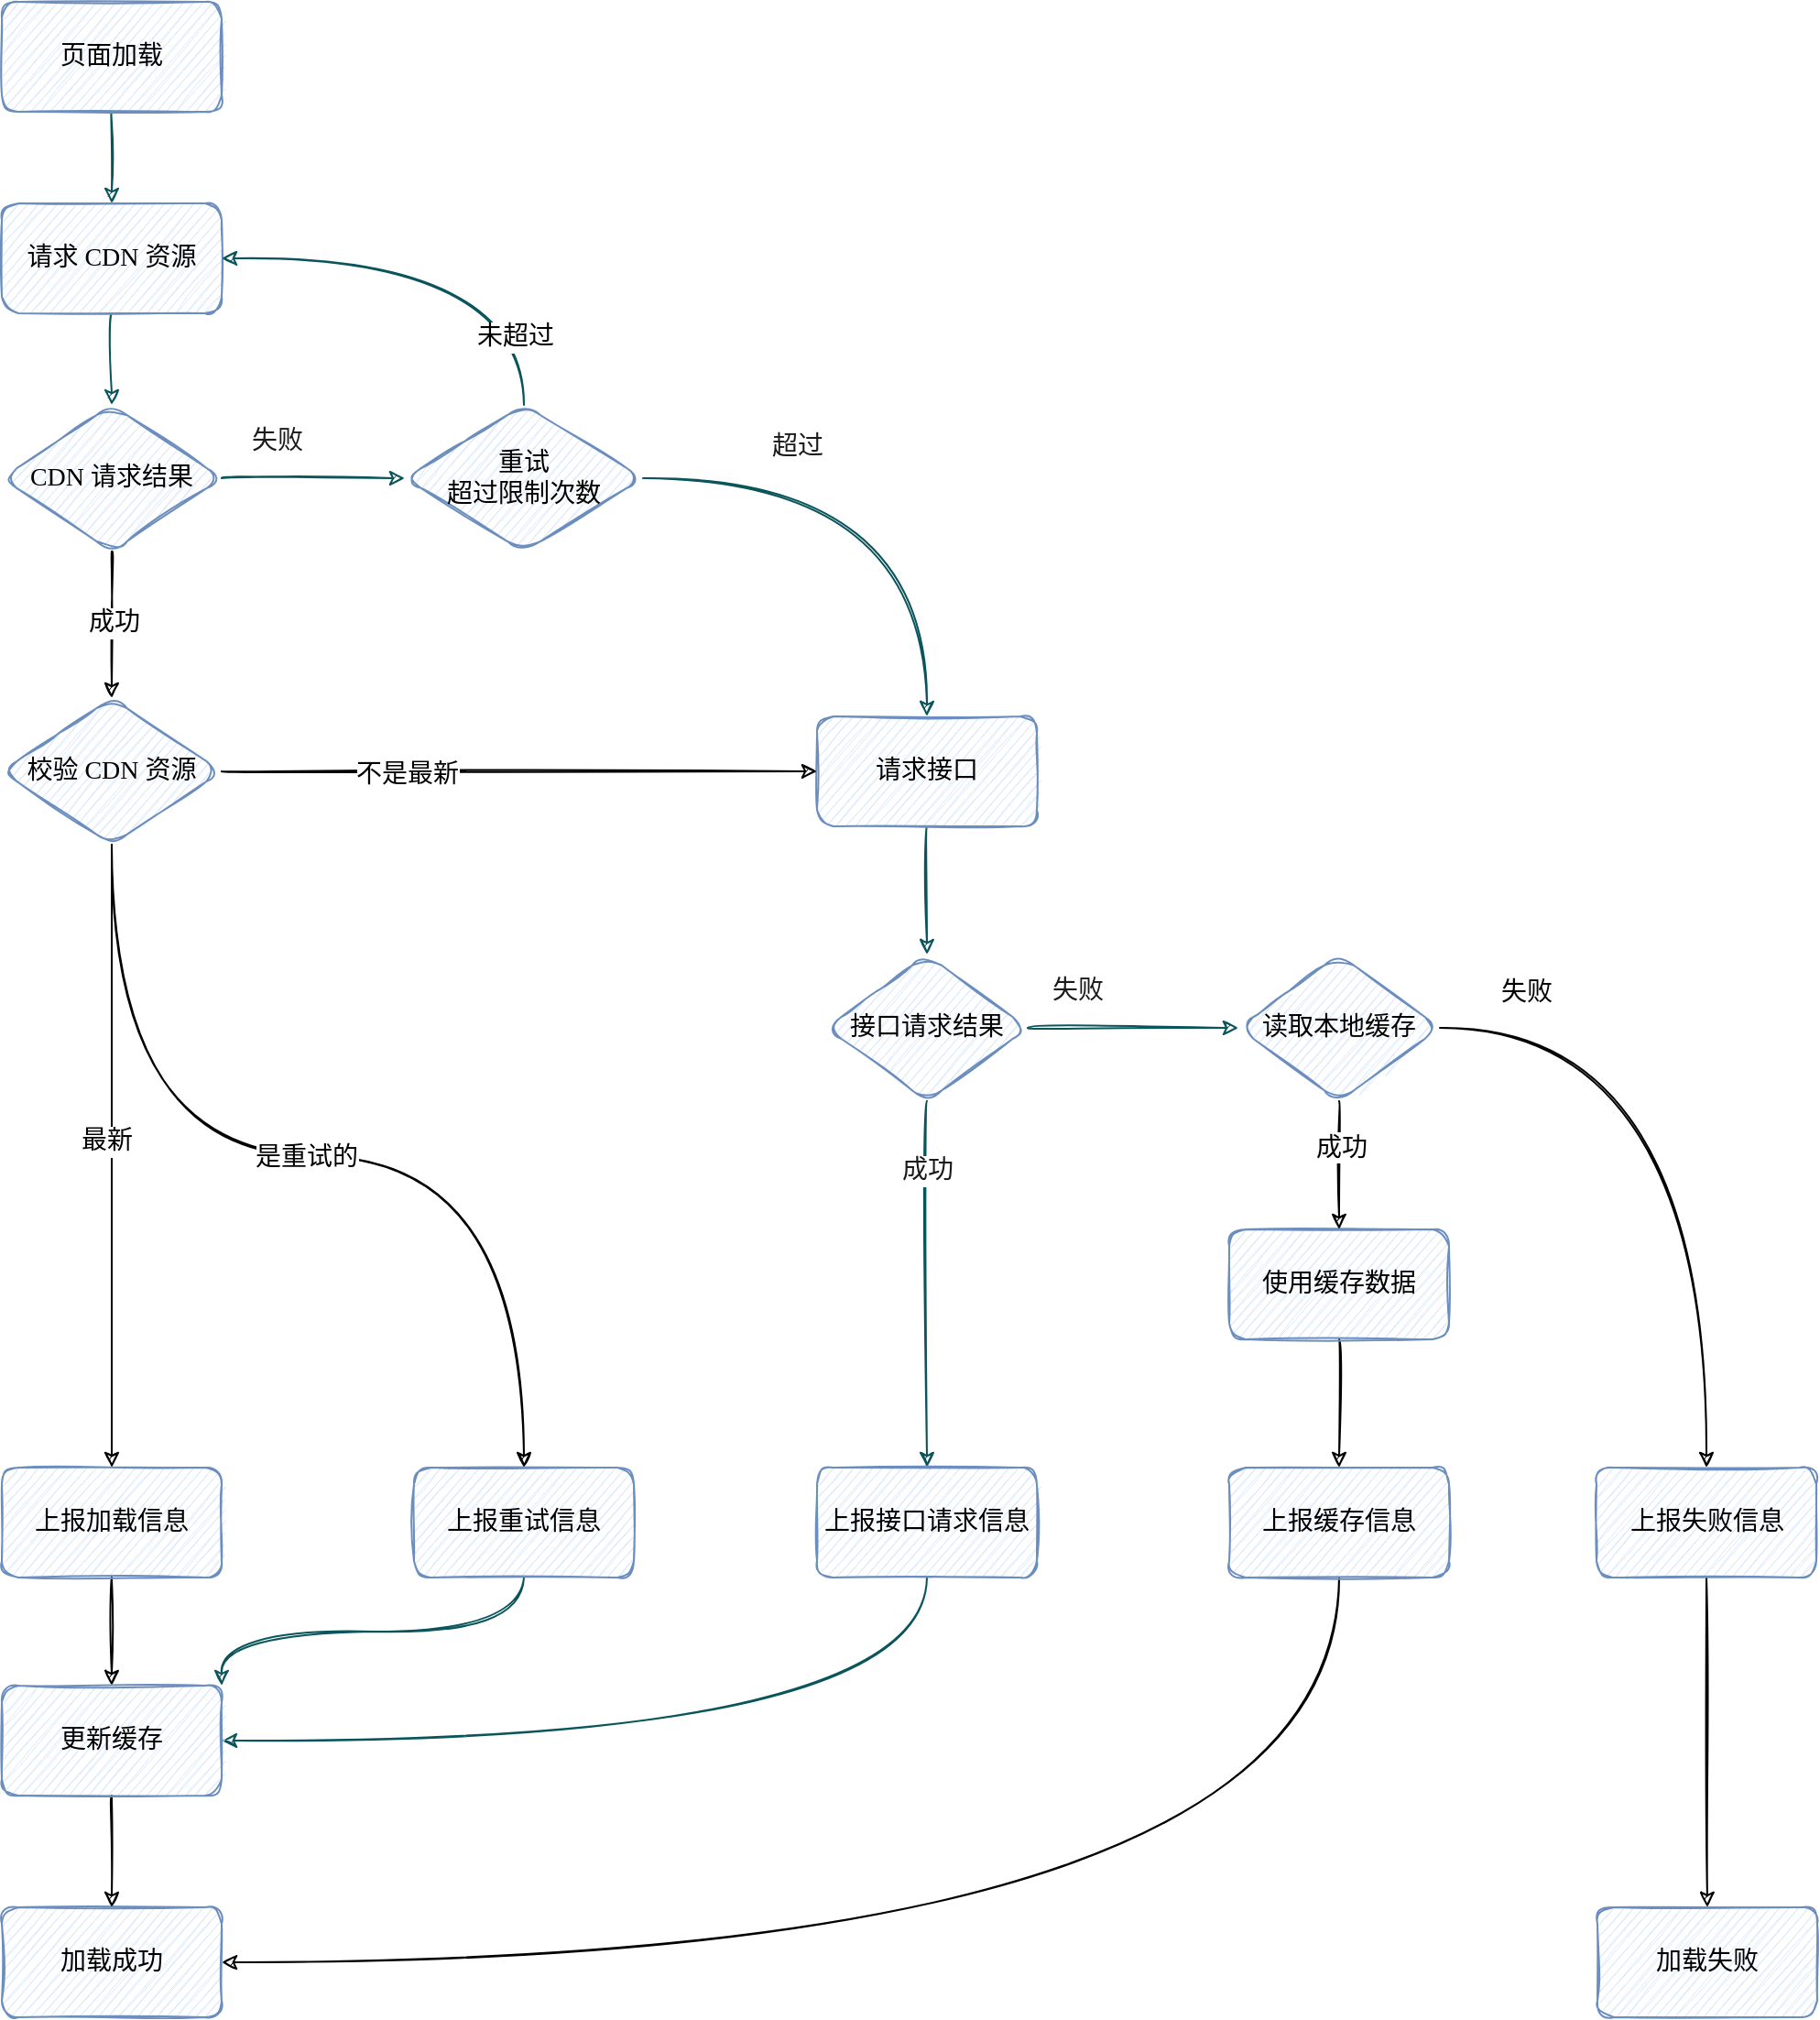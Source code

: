 <mxfile version="21.6.5" type="github" pages="13">
  <diagram id="t3yySSqcQi0GK2jSETE2" name="缓存逻辑">
    <mxGraphModel dx="1420" dy="889" grid="1" gridSize="10" guides="1" tooltips="1" connect="1" arrows="1" fold="1" page="1" pageScale="1" pageWidth="827" pageHeight="1169" math="0" shadow="0">
      <root>
        <mxCell id="0" />
        <mxCell id="1" parent="0" />
        <mxCell id="Fh5pH-LALgqKmIhRboKd-12" value="" style="edgeStyle=orthogonalEdgeStyle;curved=1;rounded=1;sketch=1;orthogonalLoop=1;jettySize=auto;html=1;fontFamily=手札体-简;fontColor=#1A1A1A;strokeColor=#09555B;fontSize=14;" parent="1" source="Fh5pH-LALgqKmIhRboKd-6" target="Fh5pH-LALgqKmIhRboKd-11" edge="1">
          <mxGeometry relative="1" as="geometry" />
        </mxCell>
        <mxCell id="Fh5pH-LALgqKmIhRboKd-6" value="页面加载" style="whiteSpace=wrap;html=1;fontFamily=手札体-简;fillColor=#dae8fc;strokeColor=#6c8ebf;rounded=1;sketch=1;shadow=0;glass=0;fontSize=14;" parent="1" vertex="1">
          <mxGeometry x="250" y="250" width="120" height="60" as="geometry" />
        </mxCell>
        <mxCell id="Fh5pH-LALgqKmIhRboKd-16" value="" style="edgeStyle=orthogonalEdgeStyle;curved=1;rounded=1;sketch=1;orthogonalLoop=1;jettySize=auto;html=1;fontFamily=手札体-简;fontColor=#1A1A1A;strokeColor=#09555B;fontSize=14;" parent="1" source="Fh5pH-LALgqKmIhRboKd-11" target="Fh5pH-LALgqKmIhRboKd-15" edge="1">
          <mxGeometry relative="1" as="geometry" />
        </mxCell>
        <mxCell id="Fh5pH-LALgqKmIhRboKd-11" value="请求 CDN 资源" style="whiteSpace=wrap;html=1;fontFamily=手札体-简;fillColor=#dae8fc;strokeColor=#6c8ebf;rounded=1;sketch=1;shadow=0;glass=0;fontSize=14;" parent="1" vertex="1">
          <mxGeometry x="250" y="360" width="120" height="60" as="geometry" />
        </mxCell>
        <mxCell id="Fh5pH-LALgqKmIhRboKd-26" value="" style="edgeStyle=orthogonalEdgeStyle;curved=1;rounded=1;sketch=1;orthogonalLoop=1;jettySize=auto;html=1;fontFamily=手札体-简;fontColor=#1A1A1A;strokeColor=#09555B;fontSize=14;" parent="1" source="Fh5pH-LALgqKmIhRboKd-15" target="Fh5pH-LALgqKmIhRboKd-45" edge="1">
          <mxGeometry relative="1" as="geometry">
            <mxPoint x="470" y="625" as="targetPoint" />
          </mxGeometry>
        </mxCell>
        <mxCell id="Fh5pH-LALgqKmIhRboKd-27" value="失败" style="edgeLabel;html=1;align=center;verticalAlign=middle;resizable=0;points=[];fontFamily=手札体-简;fontColor=#1A1A1A;fontSize=14;" parent="Fh5pH-LALgqKmIhRboKd-26" vertex="1" connectable="0">
          <mxGeometry x="-0.1" y="1" relative="1" as="geometry">
            <mxPoint x="-15" y="-19" as="offset" />
          </mxGeometry>
        </mxCell>
        <mxCell id="ccBoBF1I5_ZgsdG6SSIn-4" style="edgeStyle=orthogonalEdgeStyle;curved=1;rounded=1;sketch=1;orthogonalLoop=1;jettySize=auto;html=1;fontFamily=手札体-简;fontSize=14;" parent="1" source="Fh5pH-LALgqKmIhRboKd-15" target="ccBoBF1I5_ZgsdG6SSIn-1" edge="1">
          <mxGeometry relative="1" as="geometry" />
        </mxCell>
        <mxCell id="ccBoBF1I5_ZgsdG6SSIn-7" value="成功" style="edgeLabel;html=1;align=center;verticalAlign=middle;resizable=0;points=[];fontSize=14;fontFamily=手札体-简;" parent="ccBoBF1I5_ZgsdG6SSIn-4" vertex="1" connectable="0">
          <mxGeometry x="-0.04" y="1" relative="1" as="geometry">
            <mxPoint as="offset" />
          </mxGeometry>
        </mxCell>
        <mxCell id="Fh5pH-LALgqKmIhRboKd-15" value="CDN 请求结果" style="rhombus;whiteSpace=wrap;html=1;fontFamily=手札体-简;fillColor=#dae8fc;strokeColor=#6c8ebf;rounded=1;sketch=1;shadow=0;glass=0;fontSize=14;" parent="1" vertex="1">
          <mxGeometry x="250" y="470" width="120" height="80" as="geometry" />
        </mxCell>
        <mxCell id="Fh5pH-LALgqKmIhRboKd-19" value="加载成功" style="whiteSpace=wrap;html=1;fontFamily=手札体-简;fillColor=#dae8fc;strokeColor=#6c8ebf;rounded=1;sketch=1;shadow=0;glass=0;fontSize=14;" parent="1" vertex="1">
          <mxGeometry x="250" y="1290" width="120" height="60" as="geometry" />
        </mxCell>
        <mxCell id="Fh5pH-LALgqKmIhRboKd-29" value="" style="edgeStyle=orthogonalEdgeStyle;curved=1;rounded=1;sketch=1;orthogonalLoop=1;jettySize=auto;html=1;fontFamily=手札体-简;fontColor=#1A1A1A;strokeColor=#09555B;fontSize=14;" parent="1" source="Fh5pH-LALgqKmIhRboKd-25" target="Fh5pH-LALgqKmIhRboKd-28" edge="1">
          <mxGeometry relative="1" as="geometry" />
        </mxCell>
        <mxCell id="Fh5pH-LALgqKmIhRboKd-25" value="请求接口" style="whiteSpace=wrap;html=1;fontFamily=手札体-简;fillColor=#dae8fc;strokeColor=#6c8ebf;rounded=1;sketch=1;shadow=0;glass=0;fontSize=14;" parent="1" vertex="1">
          <mxGeometry x="695" y="640" width="120" height="60" as="geometry" />
        </mxCell>
        <mxCell id="Fh5pH-LALgqKmIhRboKd-40" value="" style="edgeStyle=orthogonalEdgeStyle;curved=1;rounded=1;sketch=1;orthogonalLoop=1;jettySize=auto;html=1;fontFamily=手札体-简;fontColor=#1A1A1A;strokeColor=#09555B;fontSize=14;" parent="1" source="Fh5pH-LALgqKmIhRboKd-28" target="Ezvvd1wqISpp8vzojuVs-2" edge="1">
          <mxGeometry relative="1" as="geometry" />
        </mxCell>
        <mxCell id="Fh5pH-LALgqKmIhRboKd-42" value="失败" style="edgeLabel;html=1;align=center;verticalAlign=middle;resizable=0;points=[];fontFamily=手札体-简;fontColor=#1A1A1A;fontSize=14;" parent="Fh5pH-LALgqKmIhRboKd-40" vertex="1" connectable="0">
          <mxGeometry x="0.152" y="-18" relative="1" as="geometry">
            <mxPoint x="-39" y="-38" as="offset" />
          </mxGeometry>
        </mxCell>
        <mxCell id="Fh5pH-LALgqKmIhRboKd-52" value="成功" style="edgeStyle=orthogonalEdgeStyle;curved=1;rounded=1;sketch=1;orthogonalLoop=1;jettySize=auto;html=1;exitX=0.5;exitY=1;exitDx=0;exitDy=0;entryX=0.5;entryY=0;entryDx=0;entryDy=0;fontFamily=手札体-简;fontColor=#1A1A1A;strokeColor=#09555B;fontSize=14;" parent="1" source="Fh5pH-LALgqKmIhRboKd-28" target="Fh5pH-LALgqKmIhRboKd-51" edge="1">
          <mxGeometry x="-0.625" relative="1" as="geometry">
            <mxPoint x="750" y="950" as="sourcePoint" />
            <mxPoint as="offset" />
          </mxGeometry>
        </mxCell>
        <mxCell id="Fh5pH-LALgqKmIhRboKd-28" value="接口请求结果" style="rhombus;whiteSpace=wrap;html=1;fontFamily=手札体-简;fillColor=#dae8fc;strokeColor=#6c8ebf;rounded=1;sketch=1;shadow=0;glass=0;fontSize=14;" parent="1" vertex="1">
          <mxGeometry x="700" y="770" width="110" height="80" as="geometry" />
        </mxCell>
        <mxCell id="d2gF18R-AOTu4A_wBiwt-5" style="edgeStyle=orthogonalEdgeStyle;curved=1;rounded=1;sketch=1;orthogonalLoop=1;jettySize=auto;html=1;exitX=0.5;exitY=1;exitDx=0;exitDy=0;entryX=0.5;entryY=0;entryDx=0;entryDy=0;fontSize=14;" parent="1" source="Fh5pH-LALgqKmIhRboKd-32" target="d2gF18R-AOTu4A_wBiwt-3" edge="1">
          <mxGeometry relative="1" as="geometry" />
        </mxCell>
        <mxCell id="Fh5pH-LALgqKmIhRboKd-32" value="上报加载信息" style="whiteSpace=wrap;html=1;fontFamily=手札体-简;fillColor=#dae8fc;strokeColor=#6c8ebf;rounded=1;sketch=1;shadow=0;glass=0;fontSize=14;" parent="1" vertex="1">
          <mxGeometry x="250" y="1050" width="120" height="60" as="geometry" />
        </mxCell>
        <mxCell id="ccBoBF1I5_ZgsdG6SSIn-12" style="edgeStyle=orthogonalEdgeStyle;curved=1;rounded=1;sketch=1;orthogonalLoop=1;jettySize=auto;html=1;fontFamily=手札体-简;fontSize=14;" parent="1" source="Fh5pH-LALgqKmIhRboKd-39" target="d2gF18R-AOTu4A_wBiwt-1" edge="1">
          <mxGeometry relative="1" as="geometry" />
        </mxCell>
        <mxCell id="Fh5pH-LALgqKmIhRboKd-39" value="使用缓存数据" style="whiteSpace=wrap;html=1;fontFamily=手札体-简;fillColor=#dae8fc;strokeColor=#6c8ebf;rounded=1;sketch=1;shadow=0;glass=0;fontSize=14;" parent="1" vertex="1">
          <mxGeometry x="920" y="920" width="120" height="60" as="geometry" />
        </mxCell>
        <mxCell id="Fh5pH-LALgqKmIhRboKd-44" style="edgeStyle=orthogonalEdgeStyle;curved=1;rounded=1;sketch=1;orthogonalLoop=1;jettySize=auto;html=1;exitX=1;exitY=0.5;exitDx=0;exitDy=0;fontFamily=手札体-简;fontColor=#1A1A1A;strokeColor=#09555B;fontSize=14;" parent="1" source="Fh5pH-LALgqKmIhRboKd-45" target="Fh5pH-LALgqKmIhRboKd-25" edge="1">
          <mxGeometry relative="1" as="geometry" />
        </mxCell>
        <mxCell id="Fh5pH-LALgqKmIhRboKd-50" value="超过" style="edgeLabel;html=1;align=center;verticalAlign=middle;resizable=0;points=[];fontFamily=手札体-简;fontColor=#1A1A1A;fontSize=14;" parent="Fh5pH-LALgqKmIhRboKd-44" vertex="1" connectable="0">
          <mxGeometry x="-0.412" y="17" relative="1" as="geometry">
            <mxPoint as="offset" />
          </mxGeometry>
        </mxCell>
        <mxCell id="Fh5pH-LALgqKmIhRboKd-48" style="edgeStyle=orthogonalEdgeStyle;curved=1;rounded=1;sketch=1;orthogonalLoop=1;jettySize=auto;html=1;entryX=1;entryY=0.5;entryDx=0;entryDy=0;fontFamily=手札体-简;fontColor=#1A1A1A;strokeColor=#09555B;fontSize=14;exitX=0.5;exitY=0;exitDx=0;exitDy=0;" parent="1" source="Fh5pH-LALgqKmIhRboKd-45" target="Fh5pH-LALgqKmIhRboKd-11" edge="1">
          <mxGeometry relative="1" as="geometry" />
        </mxCell>
        <mxCell id="ccBoBF1I5_ZgsdG6SSIn-5" value="未超过" style="edgeLabel;html=1;align=center;verticalAlign=middle;resizable=0;points=[];fontSize=14;fontFamily=手札体-简;" parent="Fh5pH-LALgqKmIhRboKd-48" vertex="1" connectable="0">
          <mxGeometry x="-0.695" y="5" relative="1" as="geometry">
            <mxPoint as="offset" />
          </mxGeometry>
        </mxCell>
        <mxCell id="Fh5pH-LALgqKmIhRboKd-45" value="重试&lt;br&gt;超过限制次数" style="rhombus;whiteSpace=wrap;html=1;fontFamily=手札体-简;fillColor=#dae8fc;strokeColor=#6c8ebf;rounded=1;sketch=1;shadow=0;glass=0;fontSize=14;" parent="1" vertex="1">
          <mxGeometry x="470" y="470" width="130" height="80" as="geometry" />
        </mxCell>
        <mxCell id="Fh5pH-LALgqKmIhRboKd-56" style="edgeStyle=orthogonalEdgeStyle;curved=1;rounded=1;sketch=1;orthogonalLoop=1;jettySize=auto;html=1;exitX=0.5;exitY=1;exitDx=0;exitDy=0;entryX=1;entryY=0;entryDx=0;entryDy=0;fontFamily=手札体-简;fontColor=#1A1A1A;strokeColor=#09555B;fontSize=14;" parent="1" source="Fh5pH-LALgqKmIhRboKd-47" target="d2gF18R-AOTu4A_wBiwt-3" edge="1">
          <mxGeometry relative="1" as="geometry" />
        </mxCell>
        <mxCell id="Fh5pH-LALgqKmIhRboKd-47" value="上报重试信息" style="whiteSpace=wrap;html=1;fontFamily=手札体-简;fillColor=#dae8fc;strokeColor=#6c8ebf;rounded=1;sketch=1;shadow=0;glass=0;fontSize=14;" parent="1" vertex="1">
          <mxGeometry x="475" y="1050" width="120" height="60" as="geometry" />
        </mxCell>
        <mxCell id="Fh5pH-LALgqKmIhRboKd-59" style="edgeStyle=orthogonalEdgeStyle;curved=1;rounded=1;sketch=1;orthogonalLoop=1;jettySize=auto;html=1;exitX=0.5;exitY=1;exitDx=0;exitDy=0;entryX=1;entryY=0.5;entryDx=0;entryDy=0;fontFamily=手札体-简;fontColor=#1A1A1A;strokeColor=#09555B;fontSize=14;" parent="1" source="Fh5pH-LALgqKmIhRboKd-51" target="d2gF18R-AOTu4A_wBiwt-3" edge="1">
          <mxGeometry relative="1" as="geometry" />
        </mxCell>
        <mxCell id="Fh5pH-LALgqKmIhRboKd-51" value="上报接口请求信息" style="whiteSpace=wrap;html=1;fontFamily=手札体-简;fillColor=#dae8fc;strokeColor=#6c8ebf;rounded=1;sketch=1;shadow=0;glass=0;fontSize=14;" parent="1" vertex="1">
          <mxGeometry x="695" y="1050" width="120" height="60" as="geometry" />
        </mxCell>
        <mxCell id="d2gF18R-AOTu4A_wBiwt-7" style="edgeStyle=orthogonalEdgeStyle;curved=1;rounded=1;sketch=1;orthogonalLoop=1;jettySize=auto;html=1;exitX=0.5;exitY=1;exitDx=0;exitDy=0;entryX=0.5;entryY=0;entryDx=0;entryDy=0;fontSize=14;" parent="1" source="Ezvvd1wqISpp8vzojuVs-4" target="Ezvvd1wqISpp8vzojuVs-1" edge="1">
          <mxGeometry relative="1" as="geometry" />
        </mxCell>
        <mxCell id="Ezvvd1wqISpp8vzojuVs-6" style="edgeStyle=orthogonalEdgeStyle;curved=1;rounded=1;sketch=1;orthogonalLoop=1;jettySize=auto;html=1;exitX=0.5;exitY=1;exitDx=0;exitDy=0;entryX=1;entryY=0.5;entryDx=0;entryDy=0;fontSize=14;" parent="1" source="d2gF18R-AOTu4A_wBiwt-1" target="Fh5pH-LALgqKmIhRboKd-19" edge="1">
          <mxGeometry relative="1" as="geometry" />
        </mxCell>
        <mxCell id="d2gF18R-AOTu4A_wBiwt-1" value="上报缓存信息" style="whiteSpace=wrap;html=1;fontFamily=手札体-简;fillColor=#dae8fc;strokeColor=#6c8ebf;rounded=1;sketch=1;shadow=0;glass=0;fontSize=14;" parent="1" vertex="1">
          <mxGeometry x="920" y="1050" width="120" height="60" as="geometry" />
        </mxCell>
        <mxCell id="d2gF18R-AOTu4A_wBiwt-6" style="edgeStyle=orthogonalEdgeStyle;curved=1;rounded=1;sketch=1;orthogonalLoop=1;jettySize=auto;html=1;exitX=0.5;exitY=1;exitDx=0;exitDy=0;fontSize=14;" parent="1" source="d2gF18R-AOTu4A_wBiwt-3" target="Fh5pH-LALgqKmIhRboKd-19" edge="1">
          <mxGeometry relative="1" as="geometry" />
        </mxCell>
        <mxCell id="d2gF18R-AOTu4A_wBiwt-3" value="更新缓存" style="whiteSpace=wrap;html=1;fontFamily=手札体-简;fillColor=#dae8fc;strokeColor=#6c8ebf;rounded=1;sketch=1;shadow=0;glass=0;fontSize=14;" parent="1" vertex="1">
          <mxGeometry x="250" y="1169" width="120" height="60" as="geometry" />
        </mxCell>
        <mxCell id="Ezvvd1wqISpp8vzojuVs-1" value="加载失败" style="whiteSpace=wrap;html=1;fontFamily=手札体-简;fillColor=#dae8fc;strokeColor=#6c8ebf;rounded=1;sketch=1;shadow=0;glass=0;fontSize=14;" parent="1" vertex="1">
          <mxGeometry x="1121" y="1290" width="120" height="60" as="geometry" />
        </mxCell>
        <mxCell id="Ezvvd1wqISpp8vzojuVs-3" style="edgeStyle=orthogonalEdgeStyle;curved=1;rounded=1;sketch=1;orthogonalLoop=1;jettySize=auto;html=1;fontSize=14;" parent="1" source="Ezvvd1wqISpp8vzojuVs-2" target="Fh5pH-LALgqKmIhRboKd-39" edge="1">
          <mxGeometry relative="1" as="geometry" />
        </mxCell>
        <mxCell id="Ezvvd1wqISpp8vzojuVs-7" value="成功" style="edgeLabel;html=1;align=center;verticalAlign=middle;resizable=0;points=[];fontSize=14;" parent="Ezvvd1wqISpp8vzojuVs-3" vertex="1" connectable="0">
          <mxGeometry x="-0.3" y="1" relative="1" as="geometry">
            <mxPoint as="offset" />
          </mxGeometry>
        </mxCell>
        <mxCell id="Ezvvd1wqISpp8vzojuVs-5" value="" style="edgeStyle=orthogonalEdgeStyle;curved=1;rounded=1;sketch=1;orthogonalLoop=1;jettySize=auto;html=1;fontSize=14;" parent="1" source="Ezvvd1wqISpp8vzojuVs-2" target="Ezvvd1wqISpp8vzojuVs-4" edge="1">
          <mxGeometry relative="1" as="geometry" />
        </mxCell>
        <mxCell id="Ezvvd1wqISpp8vzojuVs-8" value="失败" style="edgeLabel;html=1;align=center;verticalAlign=middle;resizable=0;points=[];fontSize=14;" parent="Ezvvd1wqISpp8vzojuVs-5" vertex="1" connectable="0">
          <mxGeometry x="-0.423" y="-35" relative="1" as="geometry">
            <mxPoint x="-64" y="-55" as="offset" />
          </mxGeometry>
        </mxCell>
        <mxCell id="Ezvvd1wqISpp8vzojuVs-2" value="读取本地缓存" style="rhombus;whiteSpace=wrap;html=1;fontFamily=手札体-简;fillColor=#dae8fc;strokeColor=#6c8ebf;rounded=1;sketch=1;shadow=0;glass=0;fontSize=14;" parent="1" vertex="1">
          <mxGeometry x="925" y="770" width="110" height="80" as="geometry" />
        </mxCell>
        <mxCell id="Ezvvd1wqISpp8vzojuVs-4" value="上报失败信息" style="whiteSpace=wrap;html=1;fontFamily=手札体-简;fillColor=#dae8fc;strokeColor=#6c8ebf;rounded=1;sketch=1;shadow=0;glass=0;fontSize=14;" parent="1" vertex="1">
          <mxGeometry x="1120.5" y="1050" width="120" height="60" as="geometry" />
        </mxCell>
        <mxCell id="ccBoBF1I5_ZgsdG6SSIn-2" style="edgeStyle=orthogonalEdgeStyle;curved=1;rounded=1;sketch=1;orthogonalLoop=1;jettySize=auto;html=1;exitX=0.5;exitY=1;exitDx=0;exitDy=0;fontFamily=手札体-简;fontSize=14;" parent="1" source="ccBoBF1I5_ZgsdG6SSIn-1" target="Fh5pH-LALgqKmIhRboKd-32" edge="1">
          <mxGeometry relative="1" as="geometry" />
        </mxCell>
        <mxCell id="ccBoBF1I5_ZgsdG6SSIn-9" value="最新" style="edgeLabel;html=1;align=center;verticalAlign=middle;resizable=0;points=[];fontSize=14;fontFamily=手札体-简;" parent="ccBoBF1I5_ZgsdG6SSIn-2" vertex="1" connectable="0">
          <mxGeometry x="-0.545" y="-3" relative="1" as="geometry">
            <mxPoint y="84" as="offset" />
          </mxGeometry>
        </mxCell>
        <mxCell id="ccBoBF1I5_ZgsdG6SSIn-3" style="edgeStyle=orthogonalEdgeStyle;curved=1;rounded=1;sketch=1;orthogonalLoop=1;jettySize=auto;html=1;fontFamily=手札体-简;fontSize=14;" parent="1" source="ccBoBF1I5_ZgsdG6SSIn-1" target="Fh5pH-LALgqKmIhRboKd-25" edge="1">
          <mxGeometry relative="1" as="geometry" />
        </mxCell>
        <mxCell id="ccBoBF1I5_ZgsdG6SSIn-8" value="不是最新" style="edgeLabel;html=1;align=center;verticalAlign=middle;resizable=0;points=[];fontSize=14;fontFamily=手札体-简;" parent="ccBoBF1I5_ZgsdG6SSIn-3" vertex="1" connectable="0">
          <mxGeometry x="-0.379" y="-2" relative="1" as="geometry">
            <mxPoint as="offset" />
          </mxGeometry>
        </mxCell>
        <mxCell id="ccBoBF1I5_ZgsdG6SSIn-10" style="edgeStyle=orthogonalEdgeStyle;curved=1;rounded=1;sketch=1;orthogonalLoop=1;jettySize=auto;html=1;exitX=0.5;exitY=1;exitDx=0;exitDy=0;entryX=0.5;entryY=0;entryDx=0;entryDy=0;fontFamily=手札体-简;fontSize=14;" parent="1" source="ccBoBF1I5_ZgsdG6SSIn-1" target="Fh5pH-LALgqKmIhRboKd-47" edge="1">
          <mxGeometry relative="1" as="geometry" />
        </mxCell>
        <mxCell id="ccBoBF1I5_ZgsdG6SSIn-11" value="是重试的" style="edgeLabel;html=1;align=center;verticalAlign=middle;resizable=0;points=[];fontSize=14;fontFamily=手札体-简;" parent="ccBoBF1I5_ZgsdG6SSIn-10" vertex="1" connectable="0">
          <mxGeometry x="-0.024" y="-1" relative="1" as="geometry">
            <mxPoint as="offset" />
          </mxGeometry>
        </mxCell>
        <mxCell id="ccBoBF1I5_ZgsdG6SSIn-1" value="校验 CDN 资源" style="rhombus;whiteSpace=wrap;html=1;fontFamily=手札体-简;fillColor=#dae8fc;strokeColor=#6c8ebf;rounded=1;sketch=1;shadow=0;glass=0;fontSize=14;" parent="1" vertex="1">
          <mxGeometry x="250" y="630" width="120" height="80" as="geometry" />
        </mxCell>
      </root>
    </mxGraphModel>
  </diagram>
  <diagram id="fUD_8uKstmUfmYvFKJDp" name="缓存逻辑更好看">
    <mxGraphModel dx="2247" dy="889" grid="1" gridSize="10" guides="1" tooltips="1" connect="1" arrows="1" fold="1" page="1" pageScale="1" pageWidth="827" pageHeight="1169" math="0" shadow="0">
      <root>
        <mxCell id="0" />
        <mxCell id="1" parent="0" />
        <mxCell id="lWrTBQl88ngZLqW5Cmtu-6" value="" style="rounded=1;whiteSpace=wrap;html=1;labelBackgroundColor=default;labelBorderColor=none;hachureGap=4;jiggle=2;fontFamily=Architects Daughter;fontSource=https%3A%2F%2Ffonts.googleapis.com%2Fcss%3Ffamily%3DArchitects%2BDaughter;fontSize=20;fillColor=#dae8fc;strokeColor=none;opacity=80;sketch=1;" parent="1" vertex="1">
          <mxGeometry x="-30" y="400" width="230" height="480" as="geometry" />
        </mxCell>
        <mxCell id="lWrTBQl88ngZLqW5Cmtu-4" value="" style="rounded=1;whiteSpace=wrap;html=1;labelBackgroundColor=default;labelBorderColor=none;hachureGap=4;jiggle=2;fontFamily=Architects Daughter;fontSource=https%3A%2F%2Ffonts.googleapis.com%2Fcss%3Ffamily%3DArchitects%2BDaughter;fontSize=20;fillColor=#d5e8d4;strokeColor=none;opacity=80;sketch=1;" parent="1" vertex="1">
          <mxGeometry x="-20" y="880" width="1070" height="240" as="geometry" />
        </mxCell>
        <mxCell id="7c-jfm-AGPfAMg8Mxd8o-2" value="" style="rounded=1;whiteSpace=wrap;html=1;labelBackgroundColor=default;labelBorderColor=none;hachureGap=4;jiggle=2;fontFamily=Architects Daughter;fontSource=https%3A%2F%2Ffonts.googleapis.com%2Fcss%3Ffamily%3DArchitects%2BDaughter;fontSize=20;fillColor=#ffe6cc;strokeColor=none;opacity=80;sketch=1;" parent="1" vertex="1">
          <mxGeometry x="200" y="400" width="440" height="480" as="geometry" />
        </mxCell>
        <mxCell id="7c-jfm-AGPfAMg8Mxd8o-6" value="" style="rounded=1;whiteSpace=wrap;html=1;labelBackgroundColor=default;labelBorderColor=none;hachureGap=4;jiggle=2;fontFamily=Architects Daughter;fontSource=https%3A%2F%2Ffonts.googleapis.com%2Fcss%3Ffamily%3DArchitects%2BDaughter;fontSize=20;fillColor=#e1d5e7;strokeColor=none;opacity=80;sketch=1;" parent="1" vertex="1">
          <mxGeometry x="640" y="400" width="230" height="480" as="geometry" />
        </mxCell>
        <mxCell id="tJVfmaLbxU9zZCT9t5ik-52" style="edgeStyle=orthogonalEdgeStyle;rounded=1;hachureGap=4;jiggle=2;orthogonalLoop=1;jettySize=auto;html=1;fontFamily=手札体-简;fontSize=14;sketch=1;curved=1;labelBorderColor=none;" parent="1" source="tJVfmaLbxU9zZCT9t5ik-2" target="tJVfmaLbxU9zZCT9t5ik-49" edge="1">
          <mxGeometry relative="1" as="geometry" />
        </mxCell>
        <mxCell id="tJVfmaLbxU9zZCT9t5ik-2" value="页面加载" style="whiteSpace=wrap;html=1;fontFamily=手札体-简;rounded=1;shadow=0;glass=0;fontSize=14;sketch=1;labelBorderColor=none;dashed=1;strokeWidth=3;" parent="1" vertex="1">
          <mxGeometry x="30" y="290" width="120" height="60" as="geometry" />
        </mxCell>
        <mxCell id="tJVfmaLbxU9zZCT9t5ik-3" value="" style="edgeStyle=orthogonalEdgeStyle;rounded=1;orthogonalLoop=1;jettySize=auto;html=1;fontFamily=手札体-简;fontColor=#1A1A1A;strokeColor=#09555B;fontSize=14;sketch=1;curved=1;labelBorderColor=none;" parent="1" source="tJVfmaLbxU9zZCT9t5ik-4" target="tJVfmaLbxU9zZCT9t5ik-9" edge="1">
          <mxGeometry relative="1" as="geometry" />
        </mxCell>
        <mxCell id="tJVfmaLbxU9zZCT9t5ik-4" value="请求 CDN 资源" style="whiteSpace=wrap;html=1;fontFamily=手札体-简;fillColor=#ffe6cc;strokeColor=#d79b00;rounded=1;shadow=0;glass=0;fontSize=14;sketch=1;labelBorderColor=none;dashed=1;strokeWidth=3;" parent="1" vertex="1">
          <mxGeometry x="250" y="480" width="120" height="60" as="geometry" />
        </mxCell>
        <mxCell id="tJVfmaLbxU9zZCT9t5ik-5" value="" style="edgeStyle=orthogonalEdgeStyle;rounded=1;orthogonalLoop=1;jettySize=auto;html=1;fontFamily=手札体-简;fontColor=#1A1A1A;strokeColor=#09555B;fontSize=14;sketch=1;curved=1;labelBorderColor=none;" parent="1" source="tJVfmaLbxU9zZCT9t5ik-9" target="tJVfmaLbxU9zZCT9t5ik-25" edge="1">
          <mxGeometry relative="1" as="geometry">
            <mxPoint x="470" y="625" as="targetPoint" />
          </mxGeometry>
        </mxCell>
        <mxCell id="tJVfmaLbxU9zZCT9t5ik-6" value="失败" style="edgeLabel;html=1;align=center;verticalAlign=middle;resizable=0;points=[];fontFamily=手札体-简;fontColor=#1A1A1A;fontSize=14;rounded=1;sketch=1;labelBorderColor=none;" parent="tJVfmaLbxU9zZCT9t5ik-5" vertex="1" connectable="0">
          <mxGeometry x="-0.1" y="1" relative="1" as="geometry">
            <mxPoint x="-15" y="-19" as="offset" />
          </mxGeometry>
        </mxCell>
        <mxCell id="tJVfmaLbxU9zZCT9t5ik-7" style="edgeStyle=orthogonalEdgeStyle;rounded=1;orthogonalLoop=1;jettySize=auto;html=1;fontFamily=手札体-简;fontSize=14;sketch=1;curved=1;labelBorderColor=none;" parent="1" source="tJVfmaLbxU9zZCT9t5ik-9" target="tJVfmaLbxU9zZCT9t5ik-57" edge="1">
          <mxGeometry relative="1" as="geometry">
            <mxPoint x="310" y="630" as="targetPoint" />
          </mxGeometry>
        </mxCell>
        <mxCell id="tJVfmaLbxU9zZCT9t5ik-8" value="成功" style="edgeLabel;html=1;align=center;verticalAlign=middle;resizable=0;points=[];fontSize=14;fontFamily=手札体-简;rounded=1;sketch=1;labelBorderColor=none;" parent="tJVfmaLbxU9zZCT9t5ik-7" vertex="1" connectable="0">
          <mxGeometry x="-0.04" y="1" relative="1" as="geometry">
            <mxPoint as="offset" />
          </mxGeometry>
        </mxCell>
        <mxCell id="tJVfmaLbxU9zZCT9t5ik-9" value="CDN 请求结果" style="rhombus;whiteSpace=wrap;html=1;fontFamily=手札体-简;fillColor=#fff2cc;strokeColor=#d6b656;rounded=1;shadow=0;glass=0;fontSize=14;sketch=1;labelBorderColor=none;strokeWidth=3;dashed=1;" parent="1" vertex="1">
          <mxGeometry x="250" y="620" width="120" height="80" as="geometry" />
        </mxCell>
        <mxCell id="tJVfmaLbxU9zZCT9t5ik-10" value="加载成功" style="whiteSpace=wrap;html=1;fontFamily=手札体-简;rounded=1;shadow=0;glass=0;fontSize=14;sketch=1;labelBorderColor=none;dashed=1;strokeWidth=3;" parent="1" vertex="1">
          <mxGeometry x="250" y="1260" width="120" height="60" as="geometry" />
        </mxCell>
        <mxCell id="tJVfmaLbxU9zZCT9t5ik-17" style="edgeStyle=orthogonalEdgeStyle;rounded=1;orthogonalLoop=1;jettySize=auto;html=1;exitX=0.5;exitY=1;exitDx=0;exitDy=0;entryX=0.5;entryY=0;entryDx=0;entryDy=0;fontSize=14;fontFamily=手札体-简;sketch=1;curved=1;labelBorderColor=none;" parent="1" source="tJVfmaLbxU9zZCT9t5ik-18" target="tJVfmaLbxU9zZCT9t5ik-34" edge="1">
          <mxGeometry relative="1" as="geometry" />
        </mxCell>
        <mxCell id="tJVfmaLbxU9zZCT9t5ik-18" value="上报加载信息" style="whiteSpace=wrap;html=1;fontFamily=手札体-简;fillColor=#d5e8d4;strokeColor=#82b366;rounded=1;shadow=0;glass=0;fontSize=14;sketch=1;labelBorderColor=none;" parent="1" vertex="1">
          <mxGeometry x="250" y="1020" width="120" height="60" as="geometry" />
        </mxCell>
        <mxCell id="tJVfmaLbxU9zZCT9t5ik-19" style="edgeStyle=orthogonalEdgeStyle;rounded=1;orthogonalLoop=1;jettySize=auto;html=1;fontFamily=手札体-简;fontSize=14;sketch=1;curved=1;labelBorderColor=none;" parent="1" source="tJVfmaLbxU9zZCT9t5ik-20" target="tJVfmaLbxU9zZCT9t5ik-32" edge="1">
          <mxGeometry relative="1" as="geometry" />
        </mxCell>
        <mxCell id="tJVfmaLbxU9zZCT9t5ik-20" value="使用缓存数据" style="whiteSpace=wrap;html=1;fontFamily=手札体-简;fillColor=#e1d5e7;strokeColor=#9673a6;rounded=1;shadow=0;glass=0;fontSize=14;sketch=1;labelBorderColor=none;dashed=1;strokeWidth=3;" parent="1" vertex="1">
          <mxGeometry x="692.5" y="780" width="120" height="60" as="geometry" />
        </mxCell>
        <mxCell id="tJVfmaLbxU9zZCT9t5ik-21" style="edgeStyle=orthogonalEdgeStyle;rounded=1;orthogonalLoop=1;jettySize=auto;html=1;exitX=1;exitY=0.5;exitDx=0;exitDy=0;fontFamily=手札体-简;fontColor=#1A1A1A;strokeColor=#09555B;fontSize=14;sketch=1;curved=1;labelBorderColor=none;" parent="1" source="tJVfmaLbxU9zZCT9t5ik-25" target="tJVfmaLbxU9zZCT9t5ik-40" edge="1">
          <mxGeometry relative="1" as="geometry">
            <mxPoint x="695" y="660" as="targetPoint" />
          </mxGeometry>
        </mxCell>
        <mxCell id="tJVfmaLbxU9zZCT9t5ik-22" value="超过" style="edgeLabel;html=1;align=center;verticalAlign=middle;resizable=0;points=[];fontFamily=手札体-简;fontColor=#1A1A1A;fontSize=14;rounded=1;sketch=1;labelBorderColor=none;" parent="tJVfmaLbxU9zZCT9t5ik-21" vertex="1" connectable="0">
          <mxGeometry x="-0.412" y="17" relative="1" as="geometry">
            <mxPoint as="offset" />
          </mxGeometry>
        </mxCell>
        <mxCell id="tJVfmaLbxU9zZCT9t5ik-23" style="edgeStyle=orthogonalEdgeStyle;rounded=1;orthogonalLoop=1;jettySize=auto;html=1;entryX=1;entryY=0.5;entryDx=0;entryDy=0;fontFamily=手札体-简;fontColor=#1A1A1A;strokeColor=#09555B;fontSize=14;exitX=0.5;exitY=0;exitDx=0;exitDy=0;sketch=1;curved=1;labelBorderColor=none;" parent="1" source="tJVfmaLbxU9zZCT9t5ik-25" target="tJVfmaLbxU9zZCT9t5ik-4" edge="1">
          <mxGeometry relative="1" as="geometry" />
        </mxCell>
        <mxCell id="tJVfmaLbxU9zZCT9t5ik-24" value="未超过" style="edgeLabel;html=1;align=center;verticalAlign=middle;resizable=0;points=[];fontSize=14;fontFamily=手札体-简;rounded=1;sketch=1;labelBorderColor=none;" parent="tJVfmaLbxU9zZCT9t5ik-23" vertex="1" connectable="0">
          <mxGeometry x="-0.695" y="5" relative="1" as="geometry">
            <mxPoint as="offset" />
          </mxGeometry>
        </mxCell>
        <mxCell id="tJVfmaLbxU9zZCT9t5ik-25" value="重试&lt;br style=&quot;font-size: 14px;&quot;&gt;超过限制次数" style="rhombus;whiteSpace=wrap;html=1;fontFamily=手札体-简;fillColor=#ffe6cc;strokeColor=#d79b00;rounded=1;shadow=0;glass=0;fontSize=14;sketch=1;labelBorderColor=none;" parent="1" vertex="1">
          <mxGeometry x="465" y="620" width="130" height="80" as="geometry" />
        </mxCell>
        <mxCell id="tJVfmaLbxU9zZCT9t5ik-26" style="edgeStyle=orthogonalEdgeStyle;rounded=1;orthogonalLoop=1;jettySize=auto;html=1;exitX=0.5;exitY=1;exitDx=0;exitDy=0;entryX=1;entryY=0.5;entryDx=0;entryDy=0;fontFamily=手札体-简;fontColor=#1A1A1A;strokeColor=#09555B;fontSize=14;sketch=1;curved=1;labelBorderColor=none;" parent="1" source="tJVfmaLbxU9zZCT9t5ik-27" target="tJVfmaLbxU9zZCT9t5ik-34" edge="1">
          <mxGeometry relative="1" as="geometry" />
        </mxCell>
        <mxCell id="tJVfmaLbxU9zZCT9t5ik-27" value="上报重试信息" style="whiteSpace=wrap;html=1;fontFamily=手札体-简;fillColor=#d5e8d4;strokeColor=#82b366;rounded=1;shadow=0;glass=0;fontSize=14;sketch=1;labelBorderColor=none;" parent="1" vertex="1">
          <mxGeometry x="475" y="1020" width="120" height="60" as="geometry" />
        </mxCell>
        <mxCell id="tJVfmaLbxU9zZCT9t5ik-30" style="edgeStyle=orthogonalEdgeStyle;rounded=1;orthogonalLoop=1;jettySize=auto;html=1;exitX=0.5;exitY=1;exitDx=0;exitDy=0;entryX=0.5;entryY=0;entryDx=0;entryDy=0;fontSize=14;fontFamily=手札体-简;sketch=1;curved=1;labelBorderColor=none;" parent="1" source="tJVfmaLbxU9zZCT9t5ik-41" target="tJVfmaLbxU9zZCT9t5ik-35" edge="1">
          <mxGeometry relative="1" as="geometry" />
        </mxCell>
        <mxCell id="tJVfmaLbxU9zZCT9t5ik-31" style="edgeStyle=orthogonalEdgeStyle;rounded=1;orthogonalLoop=1;jettySize=auto;html=1;exitX=0.5;exitY=1;exitDx=0;exitDy=0;entryX=1;entryY=0.5;entryDx=0;entryDy=0;fontSize=14;fontFamily=手札体-简;sketch=1;curved=1;labelBorderColor=none;" parent="1" source="tJVfmaLbxU9zZCT9t5ik-32" target="tJVfmaLbxU9zZCT9t5ik-10" edge="1">
          <mxGeometry relative="1" as="geometry" />
        </mxCell>
        <mxCell id="tJVfmaLbxU9zZCT9t5ik-32" value="上报缓存信息" style="whiteSpace=wrap;html=1;fontFamily=手札体-简;fillColor=#d5e8d4;strokeColor=#82b366;rounded=1;shadow=0;glass=0;fontSize=14;sketch=1;labelBorderColor=none;" parent="1" vertex="1">
          <mxGeometry x="692.5" y="1020" width="120" height="60" as="geometry" />
        </mxCell>
        <mxCell id="tJVfmaLbxU9zZCT9t5ik-33" style="edgeStyle=orthogonalEdgeStyle;rounded=1;orthogonalLoop=1;jettySize=auto;html=1;exitX=0.5;exitY=1;exitDx=0;exitDy=0;fontSize=14;fontFamily=手札体-简;sketch=1;curved=1;labelBorderColor=none;" parent="1" source="tJVfmaLbxU9zZCT9t5ik-34" target="tJVfmaLbxU9zZCT9t5ik-10" edge="1">
          <mxGeometry relative="1" as="geometry" />
        </mxCell>
        <mxCell id="tJVfmaLbxU9zZCT9t5ik-34" value="更新短期缓存、长期缓存" style="whiteSpace=wrap;html=1;fontFamily=手札体-简;fillColor=#D4E1F5;strokeColor=#6c8ebf;rounded=1;shadow=0;glass=0;fontSize=14;sketch=1;labelBorderColor=none;dashed=1;gradientColor=#E6D0DE;gradientDirection=east;opacity=50;imageAspect=1;" parent="1" vertex="1">
          <mxGeometry x="220" y="1139" width="180" height="71" as="geometry" />
        </mxCell>
        <mxCell id="tJVfmaLbxU9zZCT9t5ik-35" value="加载失败" style="whiteSpace=wrap;html=1;fontFamily=手札体-简;rounded=1;shadow=0;glass=0;fontSize=14;sketch=1;labelBorderColor=none;dashed=1;strokeWidth=3;" parent="1" vertex="1">
          <mxGeometry x="910" y="1260" width="120" height="60" as="geometry" />
        </mxCell>
        <mxCell id="tJVfmaLbxU9zZCT9t5ik-36" style="edgeStyle=orthogonalEdgeStyle;rounded=1;orthogonalLoop=1;jettySize=auto;html=1;fontSize=14;fontFamily=手札体-简;sketch=1;curved=1;labelBorderColor=none;" parent="1" source="tJVfmaLbxU9zZCT9t5ik-40" target="tJVfmaLbxU9zZCT9t5ik-20" edge="1">
          <mxGeometry relative="1" as="geometry" />
        </mxCell>
        <mxCell id="tJVfmaLbxU9zZCT9t5ik-37" value="成功" style="edgeLabel;html=1;align=center;verticalAlign=middle;resizable=0;points=[];fontSize=14;rounded=1;fontFamily=手札体-简;sketch=1;labelBorderColor=none;" parent="tJVfmaLbxU9zZCT9t5ik-36" vertex="1" connectable="0">
          <mxGeometry x="-0.3" y="1" relative="1" as="geometry">
            <mxPoint as="offset" />
          </mxGeometry>
        </mxCell>
        <mxCell id="tJVfmaLbxU9zZCT9t5ik-38" value="" style="edgeStyle=orthogonalEdgeStyle;rounded=1;orthogonalLoop=1;jettySize=auto;html=1;fontSize=14;fontFamily=手札体-简;sketch=1;curved=1;labelBorderColor=none;" parent="1" source="tJVfmaLbxU9zZCT9t5ik-40" target="tJVfmaLbxU9zZCT9t5ik-41" edge="1">
          <mxGeometry relative="1" as="geometry" />
        </mxCell>
        <mxCell id="tJVfmaLbxU9zZCT9t5ik-39" value="失败" style="edgeLabel;html=1;align=center;verticalAlign=middle;resizable=0;points=[];fontSize=14;rounded=1;fontFamily=手札体-简;sketch=1;labelBorderColor=none;" parent="tJVfmaLbxU9zZCT9t5ik-38" vertex="1" connectable="0">
          <mxGeometry x="-0.423" y="-35" relative="1" as="geometry">
            <mxPoint x="-64" y="-55" as="offset" />
          </mxGeometry>
        </mxCell>
        <mxCell id="tJVfmaLbxU9zZCT9t5ik-40" value="读取&lt;br&gt;本地缓存&lt;br&gt;长期缓存" style="rhombus;whiteSpace=wrap;html=1;fontFamily=手札体-简;fillColor=#e1d5e7;strokeColor=#9673a6;rounded=1;shadow=0;glass=0;fontSize=14;sketch=1;labelBorderColor=none;dashed=1;strokeWidth=3;" parent="1" vertex="1">
          <mxGeometry x="680" y="615" width="145" height="90" as="geometry" />
        </mxCell>
        <mxCell id="tJVfmaLbxU9zZCT9t5ik-41" value="上报失败信息" style="whiteSpace=wrap;html=1;fontFamily=手札体-简;fillColor=#d5e8d4;strokeColor=#82b366;rounded=1;shadow=0;glass=0;fontSize=14;sketch=1;labelBorderColor=none;" parent="1" vertex="1">
          <mxGeometry x="910" y="1020" width="120" height="60" as="geometry" />
        </mxCell>
        <mxCell id="tJVfmaLbxU9zZCT9t5ik-42" style="edgeStyle=orthogonalEdgeStyle;rounded=1;orthogonalLoop=1;jettySize=auto;html=1;fontFamily=手札体-简;fontSize=14;sketch=1;curved=1;labelBorderColor=none;" parent="1" source="tJVfmaLbxU9zZCT9t5ik-57" target="tJVfmaLbxU9zZCT9t5ik-18" edge="1">
          <mxGeometry relative="1" as="geometry" />
        </mxCell>
        <mxCell id="tJVfmaLbxU9zZCT9t5ik-43" value="否" style="edgeLabel;html=1;align=center;verticalAlign=middle;resizable=0;points=[];fontSize=14;fontFamily=手札体-简;rounded=1;sketch=1;labelBorderColor=none;" parent="tJVfmaLbxU9zZCT9t5ik-42" vertex="1" connectable="0">
          <mxGeometry x="-0.545" y="-3" relative="1" as="geometry">
            <mxPoint x="3" y="6" as="offset" />
          </mxGeometry>
        </mxCell>
        <mxCell id="tJVfmaLbxU9zZCT9t5ik-46" style="edgeStyle=orthogonalEdgeStyle;rounded=1;orthogonalLoop=1;jettySize=auto;html=1;entryX=0.5;entryY=0;entryDx=0;entryDy=0;fontFamily=手札体-简;fontSize=14;sketch=1;curved=1;labelBorderColor=none;" parent="1" source="tJVfmaLbxU9zZCT9t5ik-57" target="tJVfmaLbxU9zZCT9t5ik-27" edge="1">
          <mxGeometry relative="1" as="geometry" />
        </mxCell>
        <mxCell id="tJVfmaLbxU9zZCT9t5ik-47" value="是" style="edgeLabel;html=1;align=center;verticalAlign=middle;resizable=0;points=[];fontSize=14;fontFamily=手札体-简;rounded=1;sketch=1;labelBorderColor=none;" parent="tJVfmaLbxU9zZCT9t5ik-46" vertex="1" connectable="0">
          <mxGeometry x="-0.024" y="-1" relative="1" as="geometry">
            <mxPoint x="-84" y="-33" as="offset" />
          </mxGeometry>
        </mxCell>
        <mxCell id="tJVfmaLbxU9zZCT9t5ik-51" style="edgeStyle=orthogonalEdgeStyle;rounded=1;hachureGap=4;jiggle=2;orthogonalLoop=1;jettySize=auto;html=1;fontFamily=手札体-简;fontSize=14;sketch=1;curved=1;labelBorderColor=none;" parent="1" source="tJVfmaLbxU9zZCT9t5ik-49" target="tJVfmaLbxU9zZCT9t5ik-4" edge="1">
          <mxGeometry relative="1" as="geometry" />
        </mxCell>
        <mxCell id="tJVfmaLbxU9zZCT9t5ik-60" value="过期" style="edgeLabel;html=1;align=center;verticalAlign=middle;resizable=0;points=[];fontSize=14;fontFamily=手札体-简;rounded=1;sketch=1;labelBorderColor=none;" parent="tJVfmaLbxU9zZCT9t5ik-51" vertex="1" connectable="0">
          <mxGeometry x="-0.48" y="2" relative="1" as="geometry">
            <mxPoint x="14" as="offset" />
          </mxGeometry>
        </mxCell>
        <mxCell id="tJVfmaLbxU9zZCT9t5ik-54" style="edgeStyle=orthogonalEdgeStyle;hachureGap=4;jiggle=2;orthogonalLoop=1;jettySize=auto;html=1;fontFamily=手札体-简;fontSize=14;sketch=1;labelBorderColor=none;strokeColor=default;curved=1;shadow=0;" parent="1" source="tJVfmaLbxU9zZCT9t5ik-49" target="tJVfmaLbxU9zZCT9t5ik-53" edge="1">
          <mxGeometry relative="1" as="geometry" />
        </mxCell>
        <mxCell id="tJVfmaLbxU9zZCT9t5ik-61" value="不过期" style="edgeLabel;html=1;align=center;verticalAlign=middle;resizable=0;points=[];fontSize=14;fontFamily=手札体-简;rounded=1;sketch=1;labelBorderColor=none;" parent="tJVfmaLbxU9zZCT9t5ik-54" vertex="1" connectable="0">
          <mxGeometry x="-0.816" y="-2" relative="1" as="geometry">
            <mxPoint as="offset" />
          </mxGeometry>
        </mxCell>
        <mxCell id="tJVfmaLbxU9zZCT9t5ik-49" value="检查本地&lt;br&gt;短期缓存&lt;br&gt;有效期" style="rhombus;whiteSpace=wrap;html=1;fontFamily=手札体-简;fillColor=#dae8fc;strokeColor=#6c8ebf;rounded=1;shadow=0;glass=0;fontSize=14;sketch=1;labelBorderColor=none;" parent="1" vertex="1">
          <mxGeometry x="20" y="465" width="140" height="90" as="geometry" />
        </mxCell>
        <mxCell id="lWrTBQl88ngZLqW5Cmtu-1" style="edgeStyle=orthogonalEdgeStyle;curved=1;rounded=0;sketch=1;hachureGap=4;jiggle=2;orthogonalLoop=1;jettySize=auto;html=1;entryX=0;entryY=0.5;entryDx=0;entryDy=0;labelBorderColor=#FF0000;fontFamily=手札体-简;fontSize=14;exitX=0.5;exitY=1;exitDx=0;exitDy=0;" parent="1" source="tJVfmaLbxU9zZCT9t5ik-53" target="tJVfmaLbxU9zZCT9t5ik-10" edge="1">
          <mxGeometry relative="1" as="geometry" />
        </mxCell>
        <mxCell id="tJVfmaLbxU9zZCT9t5ik-53" value="上报缓存信息" style="whiteSpace=wrap;html=1;fontFamily=手札体-简;fillColor=#d5e8d4;strokeColor=#82b366;rounded=1;shadow=0;glass=0;fontSize=14;sketch=1;labelBorderColor=none;" parent="1" vertex="1">
          <mxGeometry x="30" y="1020" width="120" height="60" as="geometry" />
        </mxCell>
        <mxCell id="tJVfmaLbxU9zZCT9t5ik-57" value="是否经过重试" style="rhombus;whiteSpace=wrap;html=1;fontFamily=手札体-简;fillColor=#d5e8d4;strokeColor=#82b366;rounded=1;shadow=0;glass=0;fontSize=14;sketch=1;labelBorderColor=none;" parent="1" vertex="1">
          <mxGeometry x="250" y="900" width="120" height="80" as="geometry" />
        </mxCell>
        <mxCell id="7c-jfm-AGPfAMg8Mxd8o-3" value="CDN 重试" style="text;html=1;align=center;verticalAlign=middle;resizable=0;points=[];autosize=1;strokeColor=none;fillColor=none;fontSize=20;fontFamily=手札体-简;fontColor=#C98F58;hachureGap=4;jiggle=2;rounded=1;sketch=1;labelBorderColor=none;" parent="1" vertex="1">
          <mxGeometry x="200" y="420" width="110" height="40" as="geometry" />
        </mxCell>
        <mxCell id="7c-jfm-AGPfAMg8Mxd8o-7" value="本地缓存" style="text;html=1;align=center;verticalAlign=middle;resizable=0;points=[];autosize=1;strokeColor=none;fillColor=none;fontSize=20;fontFamily=手札体-简;fontColor=#A680B8;hachureGap=4;jiggle=2;rounded=1;sketch=1;labelBorderColor=none;" parent="1" vertex="1">
          <mxGeometry x="640" y="420" width="100" height="40" as="geometry" />
        </mxCell>
        <mxCell id="lWrTBQl88ngZLqW5Cmtu-3" value="本地缓存" style="text;html=1;align=center;verticalAlign=middle;resizable=0;points=[];autosize=1;strokeColor=none;fillColor=none;fontSize=20;fontFamily=手札体-简;fontColor=#7EA6E0;hachureGap=4;jiggle=2;rounded=1;sketch=1;labelBorderColor=none;" parent="1" vertex="1">
          <mxGeometry x="-20" y="420" width="100" height="40" as="geometry" />
        </mxCell>
        <mxCell id="lWrTBQl88ngZLqW5Cmtu-5" value="数据上报" style="text;html=1;align=center;verticalAlign=middle;resizable=0;points=[];autosize=1;strokeColor=none;fillColor=none;fontSize=20;fontFamily=手札体-简;fontColor=#97D077;hachureGap=4;jiggle=2;rounded=1;sketch=1;labelBorderColor=none;" parent="1" vertex="1">
          <mxGeometry x="-20" y="900" width="100" height="40" as="geometry" />
        </mxCell>
      </root>
    </mxGraphModel>
  </diagram>
  <diagram id="sl3AEhHY-nBt-mH4pjWt" name="RN">
    <mxGraphModel dx="2247" dy="889" grid="1" gridSize="10" guides="1" tooltips="1" connect="1" arrows="1" fold="1" page="1" pageScale="1" pageWidth="827" pageHeight="1169" math="0" shadow="0">
      <root>
        <mxCell id="0" />
        <mxCell id="1" parent="0" />
        <mxCell id="W8LU7qQIYmxVWT3VaW9S-6" value="" style="edgeStyle=orthogonalEdgeStyle;rounded=1;orthogonalLoop=1;jettySize=auto;html=1;curved=1;sketch=1;fontSize=14;" parent="1" source="W8LU7qQIYmxVWT3VaW9S-1" target="W8LU7qQIYmxVWT3VaW9S-5" edge="1">
          <mxGeometry relative="1" as="geometry" />
        </mxCell>
        <mxCell id="W8LU7qQIYmxVWT3VaW9S-1" value="进入 RN 页面" style="whiteSpace=wrap;html=1;fontFamily=手札体-简;fillColor=#dae8fc;strokeColor=#6c8ebf;rounded=1;sketch=1;shadow=0;glass=0;fontSize=14;" parent="1" vertex="1">
          <mxGeometry x="-360" y="225" width="120" height="60" as="geometry" />
        </mxCell>
        <mxCell id="W8LU7qQIYmxVWT3VaW9S-8" value="" style="edgeStyle=orthogonalEdgeStyle;rounded=1;orthogonalLoop=1;jettySize=auto;html=1;curved=1;sketch=1;fontSize=14;" parent="1" source="W8LU7qQIYmxVWT3VaW9S-5" target="W8LU7qQIYmxVWT3VaW9S-7" edge="1">
          <mxGeometry relative="1" as="geometry" />
        </mxCell>
        <mxCell id="W8LU7qQIYmxVWT3VaW9S-9" value="&amp;lt;= 60s" style="edgeLabel;html=1;align=center;verticalAlign=middle;resizable=0;points=[];sketch=1;rounded=1;fontSize=14;" parent="W8LU7qQIYmxVWT3VaW9S-8" vertex="1" connectable="0">
          <mxGeometry x="-0.217" y="-2" relative="1" as="geometry">
            <mxPoint y="1" as="offset" />
          </mxGeometry>
        </mxCell>
        <mxCell id="W8LU7qQIYmxVWT3VaW9S-11" value="" style="edgeStyle=orthogonalEdgeStyle;rounded=1;orthogonalLoop=1;jettySize=auto;html=1;curved=1;sketch=1;fontSize=14;" parent="1" source="W8LU7qQIYmxVWT3VaW9S-5" target="W8LU7qQIYmxVWT3VaW9S-10" edge="1">
          <mxGeometry relative="1" as="geometry" />
        </mxCell>
        <mxCell id="W8LU7qQIYmxVWT3VaW9S-12" value="&amp;gt; 60s" style="edgeLabel;html=1;align=center;verticalAlign=middle;resizable=0;points=[];sketch=1;rounded=1;fontSize=14;" parent="W8LU7qQIYmxVWT3VaW9S-11" vertex="1" connectable="0">
          <mxGeometry x="-0.273" y="4" relative="1" as="geometry">
            <mxPoint x="-3" y="-11" as="offset" />
          </mxGeometry>
        </mxCell>
        <mxCell id="W8LU7qQIYmxVWT3VaW9S-5" value="与上次请求间隔" style="rhombus;whiteSpace=wrap;html=1;fontFamily=手札体-简;fillColor=#dae8fc;strokeColor=#6c8ebf;rounded=1;sketch=1;shadow=0;glass=0;fontSize=14;" parent="1" vertex="1">
          <mxGeometry x="-150" y="220" width="160" height="70" as="geometry" />
        </mxCell>
        <mxCell id="W8LU7qQIYmxVWT3VaW9S-7" value="不需要额外请求" style="whiteSpace=wrap;html=1;fontFamily=手札体-简;fillColor=#dae8fc;strokeColor=#6c8ebf;rounded=1;sketch=1;shadow=0;glass=0;fontSize=14;" parent="1" vertex="1">
          <mxGeometry x="-130" y="110" width="120" height="60" as="geometry" />
        </mxCell>
        <mxCell id="Dcg1v1eFajbZp5ejthmp-4" value="" style="edgeStyle=orthogonalEdgeStyle;curved=1;rounded=1;sketch=1;orthogonalLoop=1;jettySize=auto;html=1;fontSize=14;" parent="1" source="W8LU7qQIYmxVWT3VaW9S-10" target="Dcg1v1eFajbZp5ejthmp-3" edge="1">
          <mxGeometry relative="1" as="geometry" />
        </mxCell>
        <mxCell id="W8LU7qQIYmxVWT3VaW9S-10" value="请求资源" style="whiteSpace=wrap;html=1;fontFamily=手札体-简;fillColor=#ffe6cc;strokeColor=#d79b00;rounded=1;sketch=1;shadow=0;glass=0;fontSize=14;" parent="1" vertex="1">
          <mxGeometry x="100" y="225" width="120" height="60" as="geometry" />
        </mxCell>
        <mxCell id="Dcg1v1eFajbZp5ejthmp-6" value="" style="edgeStyle=orthogonalEdgeStyle;curved=1;rounded=1;sketch=1;orthogonalLoop=1;jettySize=auto;html=1;entryX=0;entryY=0.5;entryDx=0;entryDy=0;fontSize=14;" parent="1" source="Dcg1v1eFajbZp5ejthmp-3" target="Dcg1v1eFajbZp5ejthmp-5" edge="1">
          <mxGeometry relative="1" as="geometry" />
        </mxCell>
        <mxCell id="Dcg1v1eFajbZp5ejthmp-11" value="Pending" style="edgeLabel;html=1;align=center;verticalAlign=middle;resizable=0;points=[];fontSize=14;" parent="Dcg1v1eFajbZp5ejthmp-6" vertex="1" connectable="0">
          <mxGeometry x="-0.7" y="1" relative="1" as="geometry">
            <mxPoint x="1" y="-5" as="offset" />
          </mxGeometry>
        </mxCell>
        <mxCell id="Dcg1v1eFajbZp5ejthmp-9" value="" style="edgeStyle=orthogonalEdgeStyle;curved=1;rounded=1;sketch=1;orthogonalLoop=1;jettySize=auto;html=1;fontSize=14;" parent="1" source="Dcg1v1eFajbZp5ejthmp-3" target="Dcg1v1eFajbZp5ejthmp-8" edge="1">
          <mxGeometry relative="1" as="geometry" />
        </mxCell>
        <mxCell id="Dcg1v1eFajbZp5ejthmp-10" value="Success" style="edgeLabel;html=1;align=center;verticalAlign=middle;resizable=0;points=[];fontSize=14;" parent="Dcg1v1eFajbZp5ejthmp-9" vertex="1" connectable="0">
          <mxGeometry x="-0.5" y="1" relative="1" as="geometry">
            <mxPoint y="-14" as="offset" />
          </mxGeometry>
        </mxCell>
        <mxCell id="1T5LR_B1_hxrHVFEum1K-2" value="" style="edgeStyle=orthogonalEdgeStyle;curved=1;rounded=1;sketch=1;orthogonalLoop=1;jettySize=auto;html=1;entryX=0;entryY=0.5;entryDx=0;entryDy=0;fontSize=14;" parent="1" source="Dcg1v1eFajbZp5ejthmp-3" target="1T5LR_B1_hxrHVFEum1K-1" edge="1">
          <mxGeometry relative="1" as="geometry" />
        </mxCell>
        <mxCell id="1T5LR_B1_hxrHVFEum1K-3" value="Failed" style="edgeLabel;html=1;align=center;verticalAlign=middle;resizable=0;points=[];fontSize=14;" parent="1T5LR_B1_hxrHVFEum1K-2" vertex="1" connectable="0">
          <mxGeometry x="-0.389" y="-2" relative="1" as="geometry">
            <mxPoint y="1" as="offset" />
          </mxGeometry>
        </mxCell>
        <mxCell id="Dcg1v1eFajbZp5ejthmp-3" value="请求结果" style="rhombus;whiteSpace=wrap;html=1;fontFamily=手札体-简;fillColor=#dae8fc;strokeColor=#6c8ebf;rounded=1;sketch=1;shadow=0;glass=0;fontSize=14;" parent="1" vertex="1">
          <mxGeometry x="274" y="215" width="140" height="80" as="geometry" />
        </mxCell>
        <mxCell id="Dcg1v1eFajbZp5ejthmp-5" value="Loading 页面" style="whiteSpace=wrap;html=1;fontFamily=手札体-简;fillColor=#dae8fc;strokeColor=#6c8ebf;rounded=1;sketch=1;shadow=0;glass=0;fontSize=14;" parent="1" vertex="1">
          <mxGeometry x="414" y="120" width="120" height="60" as="geometry" />
        </mxCell>
        <mxCell id="Dcg1v1eFajbZp5ejthmp-8" value="页面正常流程" style="whiteSpace=wrap;html=1;fontFamily=手札体-简;fillColor=#dae8fc;strokeColor=#6c8ebf;rounded=1;sketch=1;shadow=0;glass=0;fontSize=14;" parent="1" vertex="1">
          <mxGeometry x="560" y="225" width="120" height="60" as="geometry" />
        </mxCell>
        <mxCell id="1T5LR_B1_hxrHVFEum1K-1" value="错误页面" style="whiteSpace=wrap;html=1;fontFamily=手札体-简;fillColor=#dae8fc;strokeColor=#6c8ebf;rounded=1;sketch=1;shadow=0;glass=0;fontSize=14;" parent="1" vertex="1">
          <mxGeometry x="414" y="320" width="120" height="60" as="geometry" />
        </mxCell>
      </root>
    </mxGraphModel>
  </diagram>
  <diagram id="PhagH9LiES2gXkHeh0MP" name="H5">
    <mxGraphModel dx="2247" dy="889" grid="1" gridSize="10" guides="1" tooltips="1" connect="1" arrows="1" fold="1" page="1" pageScale="1" pageWidth="827" pageHeight="1169" math="0" shadow="0">
      <root>
        <mxCell id="0" />
        <mxCell id="1" parent="0" />
        <mxCell id="YwVeSngbWMRK2-U2qekj-3" value="" style="edgeStyle=orthogonalEdgeStyle;curved=1;rounded=1;sketch=1;orthogonalLoop=1;jettySize=auto;html=1;fontSize=14;fontFamily=手札体-简;" parent="1" source="YwVeSngbWMRK2-U2qekj-1" target="YwVeSngbWMRK2-U2qekj-2" edge="1">
          <mxGeometry relative="1" as="geometry" />
        </mxCell>
        <mxCell id="YwVeSngbWMRK2-U2qekj-1" value="进入 H5 DP 页面" style="whiteSpace=wrap;html=1;fontFamily=手札体-简;fillColor=#dae8fc;strokeColor=#6c8ebf;rounded=1;sketch=1;shadow=0;glass=0;fontSize=14;" parent="1" vertex="1">
          <mxGeometry x="-760" y="225" width="120" height="60" as="geometry" />
        </mxCell>
        <mxCell id="YwVeSngbWMRK2-U2qekj-5" value="" style="edgeStyle=orthogonalEdgeStyle;curved=1;rounded=1;sketch=1;orthogonalLoop=1;jettySize=auto;html=1;fontSize=14;fontFamily=手札体-简;" parent="1" source="YwVeSngbWMRK2-U2qekj-2" target="YwVeSngbWMRK2-U2qekj-10" edge="1">
          <mxGeometry relative="1" as="geometry">
            <mxPoint x="-630" y="440" as="targetPoint" />
          </mxGeometry>
        </mxCell>
        <mxCell id="YwVeSngbWMRK2-U2qekj-9" value="需要" style="edgeLabel;html=1;align=center;verticalAlign=middle;resizable=0;points=[];fontSize=14;fontFamily=手札体-简;" parent="YwVeSngbWMRK2-U2qekj-5" vertex="1" connectable="0">
          <mxGeometry x="-0.157" relative="1" as="geometry">
            <mxPoint x="-15" y="-15" as="offset" />
          </mxGeometry>
        </mxCell>
        <mxCell id="YwVeSngbWMRK2-U2qekj-7" value="" style="edgeStyle=orthogonalEdgeStyle;curved=1;rounded=1;sketch=1;orthogonalLoop=1;jettySize=auto;html=1;fontSize=14;fontFamily=手札体-简;" parent="1" source="YwVeSngbWMRK2-U2qekj-2" target="YwVeSngbWMRK2-U2qekj-6" edge="1">
          <mxGeometry relative="1" as="geometry" />
        </mxCell>
        <mxCell id="YwVeSngbWMRK2-U2qekj-8" value="不需要" style="edgeLabel;html=1;align=center;verticalAlign=middle;resizable=0;points=[];fontSize=14;fontFamily=手札体-简;" parent="YwVeSngbWMRK2-U2qekj-7" vertex="1" connectable="0">
          <mxGeometry x="-0.365" relative="1" as="geometry">
            <mxPoint y="-15" as="offset" />
          </mxGeometry>
        </mxCell>
        <mxCell id="YwVeSngbWMRK2-U2qekj-2" value="当前页面需要 bill config&amp;nbsp;" style="rhombus;whiteSpace=wrap;html=1;fontFamily=手札体-简;fillColor=#dae8fc;strokeColor=#6c8ebf;rounded=1;sketch=1;shadow=0;glass=0;fontSize=14;" parent="1" vertex="1">
          <mxGeometry x="-580" y="210" width="185" height="90" as="geometry" />
        </mxCell>
        <mxCell id="YwVeSngbWMRK2-U2qekj-6" value="原有逻辑" style="whiteSpace=wrap;html=1;fontFamily=手札体-简;fillColor=#dae8fc;strokeColor=#6c8ebf;rounded=1;sketch=1;shadow=0;glass=0;fontSize=14;" parent="1" vertex="1">
          <mxGeometry x="-395" y="40" width="120" height="60" as="geometry" />
        </mxCell>
        <mxCell id="YwVeSngbWMRK2-U2qekj-13" style="edgeStyle=orthogonalEdgeStyle;curved=1;rounded=1;sketch=1;orthogonalLoop=1;jettySize=auto;html=1;fontSize=14;fontFamily=手札体-简;" parent="1" source="YwVeSngbWMRK2-U2qekj-10" target="YwVeSngbWMRK2-U2qekj-6" edge="1">
          <mxGeometry relative="1" as="geometry" />
        </mxCell>
        <mxCell id="YwVeSngbWMRK2-U2qekj-14" value="加载成功" style="edgeLabel;html=1;align=center;verticalAlign=middle;resizable=0;points=[];fontSize=14;fontFamily=手札体-简;" parent="YwVeSngbWMRK2-U2qekj-13" vertex="1" connectable="0">
          <mxGeometry x="-0.498" y="4" relative="1" as="geometry">
            <mxPoint y="-11" as="offset" />
          </mxGeometry>
        </mxCell>
        <mxCell id="YwVeSngbWMRK2-U2qekj-16" value="" style="edgeStyle=orthogonalEdgeStyle;curved=1;rounded=1;sketch=1;orthogonalLoop=1;jettySize=auto;html=1;fontSize=14;fontFamily=手札体-简;" parent="1" source="YwVeSngbWMRK2-U2qekj-10" target="YwVeSngbWMRK2-U2qekj-15" edge="1">
          <mxGeometry relative="1" as="geometry" />
        </mxCell>
        <mxCell id="YwVeSngbWMRK2-U2qekj-17" value="无资源 / 资源加载失败" style="edgeLabel;html=1;align=center;verticalAlign=middle;resizable=0;points=[];fontSize=14;fontFamily=手札体-简;" parent="YwVeSngbWMRK2-U2qekj-16" vertex="1" connectable="0">
          <mxGeometry x="-0.263" y="-2" relative="1" as="geometry">
            <mxPoint x="8" y="-17" as="offset" />
          </mxGeometry>
        </mxCell>
        <mxCell id="YwVeSngbWMRK2-U2qekj-10" value="资源已经加载" style="rhombus;whiteSpace=wrap;html=1;fontFamily=手札体-简;fillColor=#dae8fc;strokeColor=#6c8ebf;rounded=1;sketch=1;shadow=0;glass=0;fontSize=14;" parent="1" vertex="1">
          <mxGeometry x="-300" y="210" width="185" height="90" as="geometry" />
        </mxCell>
        <mxCell id="gFVyrwOUvj6PFD4fB9US-11" style="edgeStyle=orthogonalEdgeStyle;curved=1;rounded=1;sketch=1;orthogonalLoop=1;jettySize=auto;html=1;exitX=1;exitY=0.5;exitDx=0;exitDy=0;fontSize=14;fontFamily=手札体-简;" parent="1" source="YwVeSngbWMRK2-U2qekj-15" target="gFVyrwOUvj6PFD4fB9US-7" edge="1">
          <mxGeometry relative="1" as="geometry" />
        </mxCell>
        <mxCell id="YwVeSngbWMRK2-U2qekj-15" value="请求资源" style="whiteSpace=wrap;html=1;fontFamily=手札体-简;fillColor=#ffe6cc;strokeColor=#d79b00;rounded=1;sketch=1;shadow=0;glass=0;fontSize=14;" parent="1" vertex="1">
          <mxGeometry x="40" y="225" width="120" height="60" as="geometry" />
        </mxCell>
        <mxCell id="gFVyrwOUvj6PFD4fB9US-1" value="" style="edgeStyle=orthogonalEdgeStyle;curved=1;rounded=1;sketch=1;orthogonalLoop=1;jettySize=auto;html=1;entryX=0;entryY=0.5;entryDx=0;entryDy=0;fontSize=14;fontFamily=手札体-简;" parent="1" source="gFVyrwOUvj6PFD4fB9US-7" target="gFVyrwOUvj6PFD4fB9US-8" edge="1">
          <mxGeometry relative="1" as="geometry" />
        </mxCell>
        <mxCell id="gFVyrwOUvj6PFD4fB9US-2" value="Pending" style="edgeLabel;html=1;align=center;verticalAlign=middle;resizable=0;points=[];fontSize=14;fontFamily=手札体-简;" parent="gFVyrwOUvj6PFD4fB9US-1" vertex="1" connectable="0">
          <mxGeometry x="-0.7" y="1" relative="1" as="geometry">
            <mxPoint x="-12" y="-1" as="offset" />
          </mxGeometry>
        </mxCell>
        <mxCell id="gFVyrwOUvj6PFD4fB9US-3" value="" style="edgeStyle=orthogonalEdgeStyle;curved=1;rounded=1;sketch=1;orthogonalLoop=1;jettySize=auto;html=1;fontSize=14;fontFamily=手札体-简;" parent="1" source="gFVyrwOUvj6PFD4fB9US-7" target="gFVyrwOUvj6PFD4fB9US-9" edge="1">
          <mxGeometry relative="1" as="geometry" />
        </mxCell>
        <mxCell id="gFVyrwOUvj6PFD4fB9US-4" value="Success" style="edgeLabel;html=1;align=center;verticalAlign=middle;resizable=0;points=[];fontSize=14;fontFamily=手札体-简;" parent="gFVyrwOUvj6PFD4fB9US-3" vertex="1" connectable="0">
          <mxGeometry x="-0.5" y="1" relative="1" as="geometry">
            <mxPoint y="-14" as="offset" />
          </mxGeometry>
        </mxCell>
        <mxCell id="gFVyrwOUvj6PFD4fB9US-5" value="" style="edgeStyle=orthogonalEdgeStyle;curved=1;rounded=1;sketch=1;orthogonalLoop=1;jettySize=auto;html=1;entryX=0;entryY=0.5;entryDx=0;entryDy=0;fontSize=14;fontFamily=手札体-简;" parent="1" source="gFVyrwOUvj6PFD4fB9US-7" target="gFVyrwOUvj6PFD4fB9US-10" edge="1">
          <mxGeometry relative="1" as="geometry" />
        </mxCell>
        <mxCell id="gFVyrwOUvj6PFD4fB9US-6" value="Failed" style="edgeLabel;html=1;align=center;verticalAlign=middle;resizable=0;points=[];fontSize=14;fontFamily=手札体-简;" parent="gFVyrwOUvj6PFD4fB9US-5" vertex="1" connectable="0">
          <mxGeometry x="-0.389" y="-2" relative="1" as="geometry">
            <mxPoint y="1" as="offset" />
          </mxGeometry>
        </mxCell>
        <mxCell id="gFVyrwOUvj6PFD4fB9US-7" value="请求结果" style="rhombus;whiteSpace=wrap;html=1;fontFamily=手札体-简;fillColor=#dae8fc;strokeColor=#6c8ebf;rounded=1;sketch=1;shadow=0;glass=0;fontSize=14;" parent="1" vertex="1">
          <mxGeometry x="240" y="215" width="140" height="80" as="geometry" />
        </mxCell>
        <mxCell id="gFVyrwOUvj6PFD4fB9US-8" value="Loading 页面" style="whiteSpace=wrap;html=1;fontFamily=手札体-简;fillColor=#dae8fc;strokeColor=#6c8ebf;rounded=1;sketch=1;shadow=0;glass=0;fontSize=14;" parent="1" vertex="1">
          <mxGeometry x="380" y="120" width="120" height="60" as="geometry" />
        </mxCell>
        <mxCell id="gFVyrwOUvj6PFD4fB9US-9" value="页面正常流程" style="whiteSpace=wrap;html=1;fontFamily=手札体-简;fillColor=#dae8fc;strokeColor=#6c8ebf;rounded=1;sketch=1;shadow=0;glass=0;fontSize=14;" parent="1" vertex="1">
          <mxGeometry x="526" y="225" width="120" height="60" as="geometry" />
        </mxCell>
        <mxCell id="gFVyrwOUvj6PFD4fB9US-10" value="错误页面" style="whiteSpace=wrap;html=1;fontFamily=手札体-简;fillColor=#dae8fc;strokeColor=#6c8ebf;rounded=1;sketch=1;shadow=0;glass=0;fontSize=14;" parent="1" vertex="1">
          <mxGeometry x="380" y="320" width="120" height="60" as="geometry" />
        </mxCell>
      </root>
    </mxGraphModel>
  </diagram>
  <diagram id="HIo07GvxQv0D_8j83I3F" name="第 4 页">
    <mxGraphModel dx="1420" dy="889" grid="1" gridSize="10" guides="1" tooltips="1" connect="1" arrows="1" fold="1" page="1" pageScale="1" pageWidth="827" pageHeight="1169" math="0" shadow="0">
      <root>
        <mxCell id="0" />
        <mxCell id="1" parent="0" />
        <mxCell id="ye498H1WIfVUDkZMsQVH-3" value="" style="rounded=0;whiteSpace=wrap;html=1;sketch=1;fontFamily=手札体-简;fontSize=14;fillColor=#f5f5f5;fontColor=#333333;strokeColor=#A9C4EB;" parent="1" vertex="1">
          <mxGeometry x="80" y="120" width="200" height="360" as="geometry" />
        </mxCell>
        <mxCell id="oYnFtCe8QLwBQtzdvBa3-2" value="资源加载" style="rounded=1;whiteSpace=wrap;html=1;sketch=1;fontFamily=手札体-简;fontSize=14;fillColor=#dae8fc;strokeColor=#6c8ebf;" parent="1" vertex="1">
          <mxGeometry x="120" y="200" width="120" height="60" as="geometry" />
        </mxCell>
        <mxCell id="ye498H1WIfVUDkZMsQVH-1" value="异常重试" style="rounded=1;whiteSpace=wrap;html=1;sketch=1;fontFamily=手札体-简;fontSize=14;fillColor=#dae8fc;strokeColor=#6c8ebf;" parent="1" vertex="1">
          <mxGeometry x="120" y="290" width="120" height="60" as="geometry" />
        </mxCell>
        <mxCell id="ye498H1WIfVUDkZMsQVH-2" value="资源校验" style="rounded=1;whiteSpace=wrap;html=1;sketch=1;fontFamily=手札体-简;fontSize=14;fillColor=#dae8fc;strokeColor=#6c8ebf;" parent="1" vertex="1">
          <mxGeometry x="120" y="380" width="120" height="60" as="geometry" />
        </mxCell>
        <mxCell id="ye498H1WIfVUDkZMsQVH-4" value="资源" style="text;html=1;align=center;verticalAlign=middle;resizable=0;points=[];autosize=1;strokeColor=none;fillColor=none;fontSize=14;fontFamily=手札体-简;" parent="1" vertex="1">
          <mxGeometry x="100" y="140" width="50" height="30" as="geometry" />
        </mxCell>
        <mxCell id="ye498H1WIfVUDkZMsQVH-5" value="" style="rounded=0;whiteSpace=wrap;html=1;sketch=1;fontFamily=手札体-简;fontSize=14;fillColor=#E8E8E8;fontColor=#333333;strokeColor=#B9E0A5;" parent="1" vertex="1">
          <mxGeometry x="360" y="120" width="200" height="360" as="geometry" />
        </mxCell>
        <mxCell id="ye498H1WIfVUDkZMsQVH-6" value="加载结果" style="rounded=1;whiteSpace=wrap;html=1;sketch=1;fontFamily=手札体-简;fontSize=14;fillColor=#d5e8d4;strokeColor=#82b366;" parent="1" vertex="1">
          <mxGeometry x="400" y="200" width="120" height="60" as="geometry" />
        </mxCell>
        <mxCell id="ye498H1WIfVUDkZMsQVH-7" value="重试信息" style="rounded=1;whiteSpace=wrap;html=1;sketch=1;fontFamily=手札体-简;fontSize=14;fillColor=#d5e8d4;strokeColor=#82b366;" parent="1" vertex="1">
          <mxGeometry x="400" y="290" width="120" height="60" as="geometry" />
        </mxCell>
        <mxCell id="ye498H1WIfVUDkZMsQVH-8" value="页面信息" style="rounded=1;whiteSpace=wrap;html=1;sketch=1;fontFamily=手札体-简;fontSize=14;fillColor=#d5e8d4;strokeColor=#82b366;" parent="1" vertex="1">
          <mxGeometry x="400" y="380" width="120" height="60" as="geometry" />
        </mxCell>
        <mxCell id="ye498H1WIfVUDkZMsQVH-9" value="监控" style="text;html=1;align=center;verticalAlign=middle;resizable=0;points=[];autosize=1;strokeColor=none;fillColor=none;fontSize=14;fontFamily=手札体-简;" parent="1" vertex="1">
          <mxGeometry x="380" y="140" width="50" height="30" as="geometry" />
        </mxCell>
        <mxCell id="ye498H1WIfVUDkZMsQVH-10" value="" style="rounded=0;whiteSpace=wrap;html=1;sketch=1;fontFamily=手札体-简;fontSize=14;strokeColor=#d6b656;fillColor=#FFFAED;" parent="1" vertex="1">
          <mxGeometry x="80" y="520" width="480" height="140" as="geometry" />
        </mxCell>
        <mxCell id="ye498H1WIfVUDkZMsQVH-11" value="H5 html 文件接入" style="rounded=1;whiteSpace=wrap;html=1;sketch=1;fontFamily=手札体-简;fontSize=14;fillColor=#fff2cc;strokeColor=#d6b656;" parent="1" vertex="1">
          <mxGeometry x="120" y="570" width="120" height="60" as="geometry" />
        </mxCell>
        <mxCell id="ye498H1WIfVUDkZMsQVH-12" value="H5 接入" style="rounded=1;whiteSpace=wrap;html=1;sketch=1;fontFamily=手札体-简;fontSize=14;fillColor=#fff2cc;strokeColor=#d6b656;" parent="1" vertex="1">
          <mxGeometry x="260" y="570" width="120" height="60" as="geometry" />
        </mxCell>
        <mxCell id="ye498H1WIfVUDkZMsQVH-13" value="RN 接入" style="rounded=1;whiteSpace=wrap;html=1;sketch=1;fontFamily=手札体-简;fontSize=14;fillColor=#fff2cc;strokeColor=#d6b656;" parent="1" vertex="1">
          <mxGeometry x="400" y="570" width="120" height="60" as="geometry" />
        </mxCell>
        <mxCell id="ye498H1WIfVUDkZMsQVH-14" value="App 处理" style="text;html=1;align=center;verticalAlign=middle;resizable=0;points=[];autosize=1;strokeColor=none;fillColor=none;fontSize=14;fontFamily=手札体-简;" parent="1" vertex="1">
          <mxGeometry x="100" y="530" width="80" height="30" as="geometry" />
        </mxCell>
      </root>
    </mxGraphModel>
  </diagram>
  <diagram id="a2_mG9GBhF2jAR4G32Xm" name="第 6 页">
    <mxGraphModel dx="1420" dy="2058" grid="1" gridSize="10" guides="1" tooltips="1" connect="1" arrows="1" fold="1" page="1" pageScale="1" pageWidth="827" pageHeight="1169" math="0" shadow="0">
      <root>
        <mxCell id="0" />
        <mxCell id="1" parent="0" />
        <mxCell id="rZQ9uGpoUaI-LEw_Q177-2" value="" style="edgeStyle=orthogonalEdgeStyle;rounded=1;orthogonalLoop=1;jettySize=auto;html=1;sketch=1;curved=1;fontSize=14;fontFamily=手札体-简;" parent="1" source="FhTLJspQNRyfSxO3ayRm-60" target="rZQ9uGpoUaI-LEw_Q177-1" edge="1">
          <mxGeometry relative="1" as="geometry" />
        </mxCell>
        <mxCell id="FhTLJspQNRyfSxO3ayRm-60" value="页面加载" style="whiteSpace=wrap;html=1;fontFamily=手札体-简;fillColor=#dae8fc;strokeColor=#6c8ebf;rounded=1;sketch=1;shadow=0;glass=0;fontSize=14;" parent="1" vertex="1">
          <mxGeometry x="60" y="-720" width="120" height="60" as="geometry" />
        </mxCell>
        <mxCell id="rZQ9uGpoUaI-LEw_Q177-4" value="" style="edgeStyle=orthogonalEdgeStyle;rounded=1;orthogonalLoop=1;jettySize=auto;html=1;sketch=1;curved=1;fontSize=14;fontFamily=手札体-简;" parent="1" source="rZQ9uGpoUaI-LEw_Q177-9" target="rZQ9uGpoUaI-LEw_Q177-3" edge="1">
          <mxGeometry relative="1" as="geometry" />
        </mxCell>
        <mxCell id="rZQ9uGpoUaI-LEw_Q177-19" value="成功" style="edgeLabel;html=1;align=center;verticalAlign=middle;resizable=0;points=[];fontSize=14;fontFamily=手札体-简;" parent="rZQ9uGpoUaI-LEw_Q177-4" vertex="1" connectable="0">
          <mxGeometry x="-0.218" relative="1" as="geometry">
            <mxPoint as="offset" />
          </mxGeometry>
        </mxCell>
        <mxCell id="rZQ9uGpoUaI-LEw_Q177-11" style="edgeStyle=orthogonalEdgeStyle;rounded=0;sketch=1;hachureGap=4;jiggle=2;orthogonalLoop=1;jettySize=auto;html=1;fontFamily=手札体-简;fontSize=14;curved=1;" parent="1" source="rZQ9uGpoUaI-LEw_Q177-1" target="rZQ9uGpoUaI-LEw_Q177-9" edge="1">
          <mxGeometry relative="1" as="geometry" />
        </mxCell>
        <mxCell id="rZQ9uGpoUaI-LEw_Q177-1" value="请求 CDN 资源" style="whiteSpace=wrap;html=1;fontSize=14;fontFamily=手札体-简;fillColor=#dae8fc;strokeColor=#6c8ebf;rounded=1;sketch=1;shadow=0;glass=0;" parent="1" vertex="1">
          <mxGeometry x="60" y="-610" width="120" height="60" as="geometry" />
        </mxCell>
        <mxCell id="rZQ9uGpoUaI-LEw_Q177-6" value="" style="edgeStyle=orthogonalEdgeStyle;rounded=1;orthogonalLoop=1;jettySize=auto;html=1;sketch=1;curved=1;fontSize=14;fontFamily=手札体-简;" parent="1" source="rZQ9uGpoUaI-LEw_Q177-3" target="rZQ9uGpoUaI-LEw_Q177-5" edge="1">
          <mxGeometry relative="1" as="geometry" />
        </mxCell>
        <mxCell id="rZQ9uGpoUaI-LEw_Q177-3" value="更新缓存" style="whiteSpace=wrap;html=1;fontSize=14;fontFamily=手札体-简;fillColor=#dae8fc;strokeColor=#6c8ebf;rounded=1;sketch=1;shadow=0;glass=0;" parent="1" vertex="1">
          <mxGeometry x="60" y="-370" width="120" height="60" as="geometry" />
        </mxCell>
        <mxCell id="rZQ9uGpoUaI-LEw_Q177-5" value="加载成功" style="whiteSpace=wrap;html=1;fontSize=14;fontFamily=手札体-简;fillColor=#dae8fc;strokeColor=#6c8ebf;rounded=1;sketch=1;shadow=0;glass=0;" parent="1" vertex="1">
          <mxGeometry x="60" y="-260" width="120" height="60" as="geometry" />
        </mxCell>
        <mxCell id="rZQ9uGpoUaI-LEw_Q177-21" value="" style="edgeStyle=orthogonalEdgeStyle;curved=1;rounded=0;sketch=1;hachureGap=4;jiggle=2;orthogonalLoop=1;jettySize=auto;html=1;fontFamily=手札体-简;fontSize=14;" parent="1" source="rZQ9uGpoUaI-LEw_Q177-9" target="rZQ9uGpoUaI-LEw_Q177-20" edge="1">
          <mxGeometry relative="1" as="geometry" />
        </mxCell>
        <mxCell id="rZQ9uGpoUaI-LEw_Q177-22" value="失败" style="edgeLabel;html=1;align=center;verticalAlign=middle;resizable=0;points=[];fontSize=14;fontFamily=手札体-简;" parent="rZQ9uGpoUaI-LEw_Q177-21" vertex="1" connectable="0">
          <mxGeometry x="-0.605" relative="1" as="geometry">
            <mxPoint x="12" as="offset" />
          </mxGeometry>
        </mxCell>
        <mxCell id="rZQ9uGpoUaI-LEw_Q177-9" value="请求结果" style="rhombus;whiteSpace=wrap;html=1;fontSize=14;fontFamily=手札体-简;fillColor=#dae8fc;strokeColor=#6c8ebf;rounded=1;sketch=1;shadow=0;glass=0;hachureGap=4;jiggle=2;" parent="1" vertex="1">
          <mxGeometry x="80" y="-500" width="80" height="80" as="geometry" />
        </mxCell>
        <mxCell id="rZQ9uGpoUaI-LEw_Q177-16" style="edgeStyle=orthogonalEdgeStyle;curved=1;rounded=0;sketch=1;hachureGap=4;jiggle=2;orthogonalLoop=1;jettySize=auto;html=1;entryX=1;entryY=0.5;entryDx=0;entryDy=0;fontFamily=手札体-简;fontSize=14;exitX=0.5;exitY=1;exitDx=0;exitDy=0;" parent="1" source="rZQ9uGpoUaI-LEw_Q177-12" target="rZQ9uGpoUaI-LEw_Q177-5" edge="1">
          <mxGeometry relative="1" as="geometry" />
        </mxCell>
        <mxCell id="rZQ9uGpoUaI-LEw_Q177-12" value="使用缓存" style="whiteSpace=wrap;html=1;fontSize=14;fontFamily=手札体-简;fillColor=#dae8fc;strokeColor=#6c8ebf;rounded=1;sketch=1;shadow=0;glass=0;hachureGap=4;jiggle=2;" parent="1" vertex="1">
          <mxGeometry x="255" y="-370" width="120" height="60" as="geometry" />
        </mxCell>
        <mxCell id="rZQ9uGpoUaI-LEw_Q177-23" style="edgeStyle=orthogonalEdgeStyle;curved=1;rounded=0;sketch=1;hachureGap=4;jiggle=2;orthogonalLoop=1;jettySize=auto;html=1;exitX=0.5;exitY=1;exitDx=0;exitDy=0;fontFamily=手札体-简;fontSize=14;" parent="1" source="rZQ9uGpoUaI-LEw_Q177-20" target="rZQ9uGpoUaI-LEw_Q177-12" edge="1">
          <mxGeometry relative="1" as="geometry" />
        </mxCell>
        <mxCell id="rZQ9uGpoUaI-LEw_Q177-26" value="成功" style="edgeLabel;html=1;align=center;verticalAlign=middle;resizable=0;points=[];fontSize=14;fontFamily=手札体-简;" parent="rZQ9uGpoUaI-LEw_Q177-23" vertex="1" connectable="0">
          <mxGeometry x="-0.071" y="3" relative="1" as="geometry">
            <mxPoint as="offset" />
          </mxGeometry>
        </mxCell>
        <mxCell id="rZQ9uGpoUaI-LEw_Q177-25" style="edgeStyle=orthogonalEdgeStyle;curved=1;rounded=0;sketch=1;hachureGap=4;jiggle=2;orthogonalLoop=1;jettySize=auto;html=1;fontFamily=手札体-简;fontSize=14;" parent="1" source="rZQ9uGpoUaI-LEw_Q177-20" target="rZQ9uGpoUaI-LEw_Q177-24" edge="1">
          <mxGeometry relative="1" as="geometry" />
        </mxCell>
        <mxCell id="rZQ9uGpoUaI-LEw_Q177-27" value="失败" style="edgeLabel;html=1;align=center;verticalAlign=middle;resizable=0;points=[];fontSize=14;fontFamily=手札体-简;" parent="rZQ9uGpoUaI-LEw_Q177-25" vertex="1" connectable="0">
          <mxGeometry x="-0.695" y="-17" relative="1" as="geometry">
            <mxPoint as="offset" />
          </mxGeometry>
        </mxCell>
        <mxCell id="rZQ9uGpoUaI-LEw_Q177-20" value="读取本地缓存" style="rhombus;whiteSpace=wrap;html=1;fontSize=14;fontFamily=手札体-简;fillColor=#dae8fc;strokeColor=#6c8ebf;rounded=1;sketch=1;shadow=0;glass=0;hachureGap=4;jiggle=2;fontSource=https%3A%2F%2Ffonts.googleapis.com%2Fcss%3Ffamily%3DArchitects%2BDaughter;" parent="1" vertex="1">
          <mxGeometry x="250" y="-500" width="130" height="80" as="geometry" />
        </mxCell>
        <mxCell id="rZQ9uGpoUaI-LEw_Q177-24" value="加载失败" style="whiteSpace=wrap;html=1;fontSize=14;fontFamily=手札体-简;fillColor=#dae8fc;strokeColor=#6c8ebf;rounded=1;sketch=1;shadow=0;glass=0;" parent="1" vertex="1">
          <mxGeometry x="414" y="-260" width="120" height="60" as="geometry" />
        </mxCell>
      </root>
    </mxGraphModel>
  </diagram>
  <diagram id="33ssmvKz_QaTi1PwZ1Pu" name="CDN 监控主页">
    <mxGraphModel dx="1420" dy="889" grid="1" gridSize="10" guides="1" tooltips="1" connect="1" arrows="1" fold="1" page="1" pageScale="1" pageWidth="827" pageHeight="1169" math="0" shadow="0">
      <root>
        <mxCell id="0" />
        <mxCell id="1" parent="0" />
        <mxCell id="qzHWLBlZa0DOYbE4P_VL-60" value="" style="strokeWidth=1;shadow=0;dashed=0;align=center;html=1;shape=mxgraph.mockup.containers.browserWindow;rSize=0;strokeColor2=#008cff;strokeColor3=#c4c4c4;mainText=,;recursiveResize=0;rounded=1;sketch=1;strokeColor=none;" parent="1" vertex="1">
          <mxGeometry x="30" y="20" width="1230" height="2260" as="geometry" />
        </mxCell>
        <mxCell id="qzHWLBlZa0DOYbE4P_VL-61" value="Page 1" style="strokeWidth=1;shadow=0;dashed=0;align=center;html=1;shape=mxgraph.mockup.containers.anchor;fontSize=17;fontColor=#1A1A1A;align=left;rounded=1;sketch=1;fillColor=#5D7F99;strokeColor=#D0CEE2;" parent="qzHWLBlZa0DOYbE4P_VL-60" vertex="1">
          <mxGeometry x="60" y="12" width="110" height="26" as="geometry" />
        </mxCell>
        <mxCell id="qzHWLBlZa0DOYbE4P_VL-62" value="https://cdn-monitor" style="strokeWidth=1;shadow=0;dashed=0;align=center;html=1;shape=mxgraph.mockup.containers.anchor;rSize=0;fontSize=17;fontColor=#1A1A1A;align=left;rounded=1;sketch=1;fillColor=#5D7F99;strokeColor=#D0CEE2;" parent="qzHWLBlZa0DOYbE4P_VL-60" vertex="1">
          <mxGeometry x="130" y="60" width="250" height="26" as="geometry" />
        </mxCell>
        <mxCell id="qzHWLBlZa0DOYbE4P_VL-70" value="&lt;p style=&quot;line-height: 100%;&quot;&gt;&lt;font face=&quot;手札体-简&quot;&gt;From&lt;/font&gt;&lt;/p&gt;" style="text;html=1;align=left;verticalAlign=middle;resizable=0;points=[];autosize=1;strokeColor=none;fillColor=none;fontSize=20;fontFamily=Architects Daughter;fontColor=#1A1A1A;sketch=1;hachureGap=4;jiggle=2;fontSource=https%3A%2F%2Ffonts.googleapis.com%2Fcss%3Ffamily%3DArchitects%2BDaughter;" parent="qzHWLBlZa0DOYbE4P_VL-60" vertex="1">
          <mxGeometry x="640.5" y="90" width="70" height="80" as="geometry" />
        </mxCell>
        <mxCell id="ho3LQfwtwEvnDZM7Xm16-9" value="" style="html=1;shadow=0;dashed=0;shape=mxgraph.bootstrap.rrect;rSize=5;strokeColor=#DFDFDF;html=1;whiteSpace=wrap;fillColor=#FFFFFF;fontColor=#000000;labelBackgroundColor=none;sketch=0;hachureGap=4;jiggle=2;fillStyle=auto;fontFamily=Helvetica;fontSize=16;opacity=80;" parent="qzHWLBlZa0DOYbE4P_VL-60" vertex="1">
          <mxGeometry y="110" width="260" height="2150" as="geometry" />
        </mxCell>
        <mxCell id="ho3LQfwtwEvnDZM7Xm16-10" value="CDN" style="html=1;shadow=0;dashed=0;shape=mxgraph.bootstrap.topButton;strokeColor=inherit;fillColor=#F7F7F7;rSize=5;perimeter=none;whiteSpace=wrap;resizeWidth=1;align=left;spacing=10;labelBackgroundColor=none;sketch=0;hachureGap=4;jiggle=2;fillStyle=auto;fontFamily=Helvetica;fontSize=16;fontColor=#000000;opacity=80;" parent="ho3LQfwtwEvnDZM7Xm16-9" vertex="1">
          <mxGeometry width="260" height="30" relative="1" as="geometry" />
        </mxCell>
        <mxCell id="ho3LQfwtwEvnDZM7Xm16-11" value="- DP" style="strokeColor=inherit;fillColor=inherit;gradientColor=inherit;fontColor=inherit;html=1;shadow=0;dashed=0;perimeter=none;whiteSpace=wrap;resizeWidth=1;align=left;spacing=10;labelBackgroundColor=none;sketch=0;hachureGap=4;jiggle=2;fillStyle=auto;fontFamily=Helvetica;fontSize=16;opacity=80;" parent="ho3LQfwtwEvnDZM7Xm16-9" vertex="1">
          <mxGeometry width="260" height="30" relative="1" as="geometry">
            <mxPoint y="30" as="offset" />
          </mxGeometry>
        </mxCell>
        <mxCell id="ho3LQfwtwEvnDZM7Xm16-12" value="- Credit" style="strokeColor=inherit;fillColor=inherit;gradientColor=inherit;fontColor=inherit;html=1;shadow=0;dashed=0;perimeter=none;whiteSpace=wrap;resizeWidth=1;align=left;spacing=10;labelBackgroundColor=none;sketch=0;hachureGap=4;jiggle=2;fillStyle=auto;fontFamily=Helvetica;fontSize=16;opacity=80;" parent="ho3LQfwtwEvnDZM7Xm16-9" vertex="1">
          <mxGeometry width="260" height="30" relative="1" as="geometry">
            <mxPoint y="60" as="offset" />
          </mxGeometry>
        </mxCell>
        <mxCell id="ho3LQfwtwEvnDZM7Xm16-13" value="" style="strokeColor=inherit;fillColor=inherit;gradientColor=inherit;fontColor=inherit;html=1;shadow=0;dashed=0;shape=mxgraph.bootstrap.bottomButton;rSize=5;perimeter=none;whiteSpace=wrap;resizeWidth=1;resizeHeight=0;align=left;spacing=10;labelBackgroundColor=none;sketch=0;hachureGap=4;jiggle=2;fillStyle=auto;fontFamily=Helvetica;fontSize=16;opacity=80;" parent="ho3LQfwtwEvnDZM7Xm16-9" vertex="1">
          <mxGeometry y="1" width="260" height="30" relative="1" as="geometry">
            <mxPoint y="-30" as="offset" />
          </mxGeometry>
        </mxCell>
        <mxCell id="qzHWLBlZa0DOYbE4P_VL-63" value="DP" style="text;html=1;align=left;verticalAlign=middle;resizable=0;points=[];autosize=1;strokeColor=none;fillColor=none;fontSize=20;fontFamily=Helvetica;fontColor=#1A1A1A;sketch=1;hachureGap=4;jiggle=2;" parent="qzHWLBlZa0DOYbE4P_VL-60" vertex="1">
          <mxGeometry x="280" y="110" width="50" height="40" as="geometry" />
        </mxCell>
        <mxCell id="qzHWLBlZa0DOYbE4P_VL-64" value="2023-02-27" style="html=1;shadow=0;dashed=0;shape=mxgraph.bootstrap.rrect;rSize=5;fillColor=#ffffff;strokeColor=#CED4DA;align=left;spacing=15;fontSize=14;fontColor=#6C767D;labelBackgroundColor=none;sketch=0;hachureGap=4;jiggle=2;fillStyle=auto;fontFamily=Helvetica;" parent="qzHWLBlZa0DOYbE4P_VL-60" vertex="1">
          <mxGeometry x="714" y="110" width="180" height="40" as="geometry" />
        </mxCell>
        <mxCell id="qzHWLBlZa0DOYbE4P_VL-65" value="" style="shape=triangle;direction=south;fillColor=#343A40;strokeColor=none;perimeter=none;shadow=0;labelBackgroundColor=none;sketch=0;hachureGap=4;jiggle=2;fillStyle=auto;fontFamily=Helvetica;fontSize=20;fontColor=#000000;" parent="qzHWLBlZa0DOYbE4P_VL-64" vertex="1">
          <mxGeometry x="1" y="0.5" width="7" height="3" relative="1" as="geometry">
            <mxPoint x="-17" y="1" as="offset" />
          </mxGeometry>
        </mxCell>
        <mxCell id="qzHWLBlZa0DOYbE4P_VL-66" value="" style="shape=triangle;direction=north;fillColor=#343A40;strokeColor=none;perimeter=none;shadow=0;labelBackgroundColor=none;sketch=0;hachureGap=4;jiggle=2;fillStyle=auto;fontFamily=Helvetica;fontSize=20;fontColor=#000000;" parent="qzHWLBlZa0DOYbE4P_VL-64" vertex="1">
          <mxGeometry x="1" y="0.5" width="7" height="3" relative="1" as="geometry">
            <mxPoint x="-17" y="-4" as="offset" />
          </mxGeometry>
        </mxCell>
        <mxCell id="qzHWLBlZa0DOYbE4P_VL-67" value="2023-03-03" style="html=1;shadow=0;dashed=0;shape=mxgraph.bootstrap.rrect;rSize=5;fillColor=#ffffff;strokeColor=#CED4DA;align=left;spacing=15;fontSize=14;fontColor=#6C767D;labelBackgroundColor=none;sketch=0;hachureGap=4;jiggle=2;fillStyle=auto;fontFamily=Helvetica;" parent="qzHWLBlZa0DOYbE4P_VL-60" vertex="1">
          <mxGeometry x="940" y="110" width="180" height="40" as="geometry" />
        </mxCell>
        <mxCell id="qzHWLBlZa0DOYbE4P_VL-68" value="" style="shape=triangle;direction=south;fillColor=#343A40;strokeColor=none;perimeter=none;shadow=0;labelBackgroundColor=none;sketch=0;hachureGap=4;jiggle=2;fillStyle=auto;fontFamily=Helvetica;fontSize=20;fontColor=#000000;" parent="qzHWLBlZa0DOYbE4P_VL-67" vertex="1">
          <mxGeometry x="1" y="0.5" width="7" height="3" relative="1" as="geometry">
            <mxPoint x="-17" y="1" as="offset" />
          </mxGeometry>
        </mxCell>
        <mxCell id="qzHWLBlZa0DOYbE4P_VL-69" value="" style="shape=triangle;direction=north;fillColor=#343A40;strokeColor=none;perimeter=none;shadow=0;labelBackgroundColor=none;sketch=0;hachureGap=4;jiggle=2;fillStyle=auto;fontFamily=Helvetica;fontSize=20;fontColor=#000000;" parent="qzHWLBlZa0DOYbE4P_VL-67" vertex="1">
          <mxGeometry x="1" y="0.5" width="7" height="3" relative="1" as="geometry">
            <mxPoint x="-17" y="-4" as="offset" />
          </mxGeometry>
        </mxCell>
        <mxCell id="qzHWLBlZa0DOYbE4P_VL-71" value="&lt;span style=&quot;color: rgb(26, 26, 26); font-family: 手札体-简; font-size: 20px; font-style: normal; font-variant-ligatures: normal; font-variant-caps: normal; font-weight: 400; letter-spacing: normal; orphans: 2; text-align: left; text-indent: 0px; text-transform: none; widows: 2; word-spacing: 0px; -webkit-text-stroke-width: 0px; background-color: rgb(248, 249, 250); text-decoration-thickness: initial; text-decoration-style: initial; text-decoration-color: initial; float: none; display: inline !important;&quot;&gt;To&lt;/span&gt;" style="text;whiteSpace=wrap;html=1;fontSize=20;fontFamily=手札体-简;fontColor=#000000;" parent="qzHWLBlZa0DOYbE4P_VL-60" vertex="1">
          <mxGeometry x="904" y="110" width="50" height="50" as="geometry" />
        </mxCell>
        <mxCell id="qzHWLBlZa0DOYbE4P_VL-110" value="" style="verticalLabelPosition=bottom;shadow=0;dashed=0;align=center;html=1;verticalAlign=top;strokeWidth=1;shape=mxgraph.mockup.graphics.lineChart;strokeColor=none;strokeColor2=#666666;strokeColor3=#008cff;strokeColor4=#dddddd;sketch=0;hachureGap=4;jiggle=2;fontFamily=Architects Daughter;fontSource=https%3A%2F%2Ffonts.googleapis.com%2Fcss%3Ffamily%3DArchitects%2BDaughter;fontSize=20;fontColor=#1A1A1A;fillColor=default;gradientColor=none;" parent="qzHWLBlZa0DOYbE4P_VL-60" vertex="1">
          <mxGeometry x="340" y="360" width="690" height="250" as="geometry" />
        </mxCell>
        <mxCell id="qzHWLBlZa0DOYbE4P_VL-111" value="&lt;ul&gt;&lt;li&gt;请求成功率&lt;/li&gt;&lt;/ul&gt;" style="text;strokeColor=none;fillColor=none;html=1;whiteSpace=wrap;verticalAlign=middle;overflow=hidden;shadow=0;labelBackgroundColor=none;sketch=0;hachureGap=4;jiggle=2;fillStyle=auto;fontFamily=Helvetica;fontSize=20;fontColor=#000000;opacity=80;" parent="qzHWLBlZa0DOYbE4P_VL-60" vertex="1">
          <mxGeometry x="315" y="320" width="210" height="50" as="geometry" />
        </mxCell>
        <mxCell id="qzHWLBlZa0DOYbE4P_VL-118" value="&lt;font style=&quot;font-size: 12px;&quot;&gt;2023-02-27&lt;/font&gt;" style="text;html=1;strokeColor=none;fillColor=none;align=center;verticalAlign=middle;whiteSpace=wrap;rounded=0;shadow=0;labelBackgroundColor=none;sketch=0;hachureGap=4;jiggle=2;fillStyle=auto;fontFamily=Helvetica;fontSize=20;fontColor=#000000;opacity=80;" parent="qzHWLBlZa0DOYbE4P_VL-60" vertex="1">
          <mxGeometry x="310" y="620" width="120" height="20" as="geometry" />
        </mxCell>
        <mxCell id="qzHWLBlZa0DOYbE4P_VL-119" value="&lt;font style=&quot;font-size: 12px;&quot;&gt;2023-03-03&lt;/font&gt;" style="text;html=1;strokeColor=none;fillColor=none;align=center;verticalAlign=middle;whiteSpace=wrap;rounded=0;shadow=0;labelBackgroundColor=none;sketch=0;hachureGap=4;jiggle=2;fillStyle=auto;fontFamily=Helvetica;fontSize=20;fontColor=#000000;opacity=80;" parent="qzHWLBlZa0DOYbE4P_VL-60" vertex="1">
          <mxGeometry x="1004" y="620" width="120" height="20" as="geometry" />
        </mxCell>
        <mxCell id="qzHWLBlZa0DOYbE4P_VL-144" value="" style="verticalLabelPosition=bottom;shadow=0;dashed=0;align=center;html=1;verticalAlign=top;strokeWidth=1;shape=mxgraph.mockup.graphics.lineChart;strokeColor=none;strokeColor2=#666666;strokeColor3=#008cff;strokeColor4=#dddddd;sketch=0;hachureGap=4;jiggle=2;fontFamily=Architects Daughter;fontSource=https%3A%2F%2Ffonts.googleapis.com%2Fcss%3Ffamily%3DArchitects%2BDaughter;fontSize=20;fontColor=#1A1A1A;fillColor=default;gradientColor=none;" parent="qzHWLBlZa0DOYbE4P_VL-60" vertex="1">
          <mxGeometry x="330" y="1350" width="500" height="230" as="geometry" />
        </mxCell>
        <mxCell id="qzHWLBlZa0DOYbE4P_VL-146" value="&lt;font style=&quot;font-size: 12px;&quot;&gt;2023-02-27&lt;/font&gt;" style="text;html=1;strokeColor=none;fillColor=none;align=center;verticalAlign=middle;whiteSpace=wrap;rounded=0;shadow=0;labelBackgroundColor=none;sketch=0;hachureGap=4;jiggle=2;fillStyle=auto;fontFamily=Helvetica;fontSize=20;fontColor=#000000;opacity=80;" parent="qzHWLBlZa0DOYbE4P_VL-60" vertex="1">
          <mxGeometry x="310" y="1590" width="120" height="20" as="geometry" />
        </mxCell>
        <mxCell id="qzHWLBlZa0DOYbE4P_VL-147" value="&lt;font style=&quot;font-size: 12px;&quot;&gt;2023-03-03&lt;/font&gt;" style="text;html=1;strokeColor=none;fillColor=none;align=center;verticalAlign=middle;whiteSpace=wrap;rounded=0;shadow=0;labelBackgroundColor=none;sketch=0;hachureGap=4;jiggle=2;fillStyle=auto;fontFamily=Helvetica;fontSize=20;fontColor=#000000;opacity=80;" parent="qzHWLBlZa0DOYbE4P_VL-60" vertex="1">
          <mxGeometry x="730" y="1590" width="120" height="20" as="geometry" />
        </mxCell>
        <mxCell id="qzHWLBlZa0DOYbE4P_VL-149" value="" style="verticalLabelPosition=bottom;shadow=0;dashed=0;align=center;html=1;verticalAlign=top;strokeWidth=1;shape=mxgraph.mockup.graphics.barChart;strokeColor=none;strokeColor2=none;strokeColor3=#666666;fillColor2=#008cff;fillColor3=#dddddd;labelBackgroundColor=none;sketch=0;hachureGap=4;jiggle=2;fillStyle=auto;fontFamily=Helvetica;fontSize=20;fontColor=#000000;fillColor=none;gradientColor=#FF0000;gradientDirection=radial;opacity=80;rotation=-90;" parent="qzHWLBlZa0DOYbE4P_VL-60" vertex="1">
          <mxGeometry x="400" y="360" width="200" height="300" as="geometry" />
        </mxCell>
        <mxCell id="qzHWLBlZa0DOYbE4P_VL-150" value="" style="verticalLabelPosition=bottom;shadow=0;dashed=0;align=center;html=1;verticalAlign=top;strokeWidth=1;shape=mxgraph.mockup.graphics.barChart;strokeColor=none;strokeColor2=none;strokeColor3=#666666;fillColor2=#008cff;fillColor3=#dddddd;labelBackgroundColor=none;sketch=0;hachureGap=4;jiggle=2;fillStyle=auto;fontFamily=Helvetica;fontSize=20;fontColor=#000000;fillColor=none;gradientColor=#FF0000;gradientDirection=radial;opacity=80;rotation=-90;" parent="qzHWLBlZa0DOYbE4P_VL-60" vertex="1">
          <mxGeometry x="630" y="360" width="200" height="300" as="geometry" />
        </mxCell>
        <mxCell id="qzHWLBlZa0DOYbE4P_VL-151" value="" style="verticalLabelPosition=bottom;shadow=0;dashed=0;align=center;html=1;verticalAlign=top;strokeWidth=1;shape=mxgraph.mockup.graphics.barChart;strokeColor=none;strokeColor2=none;strokeColor3=#666666;fillColor2=#008cff;fillColor3=#dddddd;labelBackgroundColor=none;sketch=0;hachureGap=4;jiggle=2;fillStyle=auto;fontFamily=Helvetica;fontSize=20;fontColor=#000000;fillColor=none;gradientColor=#FF0000;gradientDirection=radial;opacity=80;rotation=-90;" parent="qzHWLBlZa0DOYbE4P_VL-60" vertex="1">
          <mxGeometry x="860" y="360" width="200" height="300" as="geometry" />
        </mxCell>
        <mxCell id="qzHWLBlZa0DOYbE4P_VL-152" value="&lt;ul&gt;&lt;li&gt;请求总数&lt;/li&gt;&lt;/ul&gt;" style="text;strokeColor=none;fillColor=none;html=1;whiteSpace=wrap;verticalAlign=middle;overflow=hidden;shadow=0;labelBackgroundColor=none;sketch=0;hachureGap=4;jiggle=2;fillStyle=auto;fontFamily=Helvetica;fontSize=20;fontColor=#000000;opacity=80;" parent="qzHWLBlZa0DOYbE4P_VL-60" vertex="1">
          <mxGeometry x="990" y="330" width="210" height="50" as="geometry" />
        </mxCell>
        <mxCell id="qzHWLBlZa0DOYbE4P_VL-196" value="&lt;span style=&quot;font-size: 20px;&quot;&gt;&lt;b&gt;3000ms&lt;/b&gt;&lt;/span&gt;" style="html=1;shadow=0;dashed=0;shape=mxgraph.bootstrap.rrect;rSize=5;html=1;whiteSpace=wrap;verticalAlign=bottom;align=center;spacing=20;spacingBottom=0;fontSize=14;labelBackgroundColor=none;sketch=0;hachureGap=4;jiggle=2;fillStyle=auto;fontFamily=Helvetica;" parent="qzHWLBlZa0DOYbE4P_VL-60" vertex="1">
          <mxGeometry x="955" y="190" width="150" height="110" as="geometry" />
        </mxCell>
        <mxCell id="qzHWLBlZa0DOYbE4P_VL-197" value="&lt;b style=&quot;color: rgb(0, 0, 0); font-size: 20px;&quot;&gt;请求耗时&lt;/b&gt;" style="html=1;shadow=0;dashed=0;shape=mxgraph.bootstrap.topButton;rSize=5;perimeter=none;whiteSpace=wrap;fillColor=#dae8fc;strokeColor=#6c8ebf;resizeWidth=1;fontSize=18;align=center;spacing=20;labelBackgroundColor=none;sketch=1;hachureGap=4;jiggle=2;fillStyle=auto;fontFamily=Helvetica;opacity=80;" parent="qzHWLBlZa0DOYbE4P_VL-196" vertex="1">
          <mxGeometry width="150.0" height="50" relative="1" as="geometry" />
        </mxCell>
        <mxCell id="qzHWLBlZa0DOYbE4P_VL-230" value="" style="verticalLabelPosition=bottom;shadow=0;dashed=0;align=center;html=1;verticalAlign=top;strokeWidth=1;shape=mxgraph.mockup.graphics.lineChart;strokeColor=none;strokeColor2=#666666;strokeColor3=#008cff;strokeColor4=#dddddd;sketch=0;hachureGap=4;jiggle=2;fontFamily=Architects Daughter;fontSource=https%3A%2F%2Ffonts.googleapis.com%2Fcss%3Ffamily%3DArchitects%2BDaughter;fontSize=20;fontColor=#1A1A1A;fillColor=default;gradientColor=none;" parent="qzHWLBlZa0DOYbE4P_VL-60" vertex="1">
          <mxGeometry x="335" y="1900" width="750" height="240" as="geometry" />
        </mxCell>
        <mxCell id="qzHWLBlZa0DOYbE4P_VL-231" value="&lt;font face=&quot;Helvetica&quot;&gt;请求耗时&lt;/font&gt;" style="text;html=1;align=left;verticalAlign=middle;resizable=0;points=[];autosize=1;strokeColor=none;fillColor=none;fontSize=20;fontFamily=Architects Daughter;fontColor=#1A1A1A;sketch=1;hachureGap=4;jiggle=2;fontSource=https%3A%2F%2Ffonts.googleapis.com%2Fcss%3Ffamily%3DArchitects%2BDaughter;" parent="qzHWLBlZa0DOYbE4P_VL-60" vertex="1">
          <mxGeometry x="330" y="1310" width="100" height="40" as="geometry" />
        </mxCell>
        <mxCell id="qzHWLBlZa0DOYbE4P_VL-232" value="&lt;font face=&quot;Helvetica&quot;&gt;稳定性提升&lt;/font&gt;" style="text;html=1;align=left;verticalAlign=middle;resizable=0;points=[];autosize=1;strokeColor=none;fillColor=none;fontSize=20;fontFamily=Architects Daughter;fontColor=#1A1A1A;sketch=1;hachureGap=4;jiggle=2;fontSource=https%3A%2F%2Ffonts.googleapis.com%2Fcss%3Ffamily%3DArchitects%2BDaughter;" parent="qzHWLBlZa0DOYbE4P_VL-60" vertex="1">
          <mxGeometry x="330" y="1680" width="120" height="40" as="geometry" />
        </mxCell>
        <mxCell id="qzHWLBlZa0DOYbE4P_VL-234" value="&lt;font style=&quot;font-size: 12px;&quot;&gt;2023-02-27&lt;/font&gt;" style="text;html=1;strokeColor=none;fillColor=none;align=center;verticalAlign=middle;whiteSpace=wrap;rounded=0;shadow=0;labelBackgroundColor=none;sketch=0;hachureGap=4;jiggle=2;fillStyle=auto;fontFamily=Helvetica;fontSize=20;fontColor=#000000;opacity=80;" parent="qzHWLBlZa0DOYbE4P_VL-60" vertex="1">
          <mxGeometry x="310" y="2150" width="120" height="20" as="geometry" />
        </mxCell>
        <mxCell id="qzHWLBlZa0DOYbE4P_VL-235" value="&lt;font style=&quot;font-size: 12px;&quot;&gt;2023-03-03&lt;/font&gt;" style="text;html=1;strokeColor=none;fillColor=none;align=center;verticalAlign=middle;whiteSpace=wrap;rounded=0;shadow=0;labelBackgroundColor=none;sketch=0;hachureGap=4;jiggle=2;fillStyle=auto;fontFamily=Helvetica;fontSize=20;fontColor=#000000;opacity=80;" parent="qzHWLBlZa0DOYbE4P_VL-60" vertex="1">
          <mxGeometry x="965" y="2150" width="120" height="20" as="geometry" />
        </mxCell>
        <mxCell id="qzHWLBlZa0DOYbE4P_VL-206" value="&lt;span style=&quot;font-size: 20px;&quot;&gt;&lt;b&gt;1,000,000&lt;/b&gt;&lt;/span&gt;" style="html=1;shadow=0;dashed=0;shape=mxgraph.bootstrap.rrect;rSize=5;html=1;whiteSpace=wrap;verticalAlign=bottom;align=center;spacing=20;spacingBottom=0;fontSize=14;labelBackgroundColor=none;sketch=0;hachureGap=4;jiggle=2;fillStyle=auto;fontFamily=Helvetica;" parent="qzHWLBlZa0DOYbE4P_VL-60" vertex="1">
          <mxGeometry x="540" y="190" width="140" height="110" as="geometry" />
        </mxCell>
        <mxCell id="qzHWLBlZa0DOYbE4P_VL-207" value="&lt;b style=&quot;color: rgb(0, 0, 0); font-size: 20px;&quot;&gt;请求失败&lt;/b&gt;" style="html=1;shadow=0;dashed=0;shape=mxgraph.bootstrap.topButton;rSize=5;perimeter=none;whiteSpace=wrap;fillColor=#dae8fc;strokeColor=#6c8ebf;resizeWidth=1;fontSize=18;align=center;spacing=20;labelBackgroundColor=none;sketch=1;hachureGap=4;jiggle=2;fillStyle=auto;fontFamily=Helvetica;opacity=80;" parent="qzHWLBlZa0DOYbE4P_VL-206" vertex="1">
          <mxGeometry width="140.0" height="50" relative="1" as="geometry" />
        </mxCell>
        <mxCell id="ho3LQfwtwEvnDZM7Xm16-14" value="&lt;span style=&quot;font-size: 20px;&quot;&gt;&lt;b&gt;60,000&lt;/b&gt;&lt;/span&gt;" style="html=1;shadow=0;dashed=0;shape=mxgraph.bootstrap.rrect;rSize=5;html=1;whiteSpace=wrap;verticalAlign=bottom;align=center;spacing=20;spacingBottom=0;fontSize=14;labelBackgroundColor=none;sketch=0;hachureGap=4;jiggle=2;fillStyle=auto;fontFamily=Helvetica;" parent="qzHWLBlZa0DOYbE4P_VL-60" vertex="1">
          <mxGeometry x="330" y="1760" width="150" height="110" as="geometry" />
        </mxCell>
        <mxCell id="ho3LQfwtwEvnDZM7Xm16-15" value="&lt;b style=&quot;color: rgb(0, 0, 0); font-size: 20px;&quot;&gt;缓存请求数&lt;/b&gt;" style="html=1;shadow=0;dashed=0;shape=mxgraph.bootstrap.topButton;rSize=5;perimeter=none;whiteSpace=wrap;fillColor=#dae8fc;strokeColor=#6c8ebf;resizeWidth=1;fontSize=18;align=center;spacing=20;labelBackgroundColor=none;sketch=1;hachureGap=4;jiggle=2;fillStyle=auto;fontFamily=Helvetica;opacity=80;" parent="ho3LQfwtwEvnDZM7Xm16-14" vertex="1">
          <mxGeometry width="150.0" height="50" relative="1" as="geometry" />
        </mxCell>
        <mxCell id="ho3LQfwtwEvnDZM7Xm16-18" value="&lt;span style=&quot;font-size: 20px;&quot;&gt;&lt;b&gt;优化前 96%&lt;br&gt;优化后 99%&lt;br&gt;&lt;/b&gt;&lt;/span&gt;" style="html=1;shadow=0;dashed=0;shape=mxgraph.bootstrap.rrect;rSize=5;html=1;whiteSpace=wrap;verticalAlign=bottom;align=center;spacing=20;spacingBottom=0;fontSize=14;labelBackgroundColor=none;sketch=0;hachureGap=4;jiggle=2;fillStyle=auto;fontFamily=Helvetica;" parent="qzHWLBlZa0DOYbE4P_VL-60" vertex="1">
          <mxGeometry x="680" y="1760" width="150" height="130" as="geometry" />
        </mxCell>
        <mxCell id="ho3LQfwtwEvnDZM7Xm16-19" value="&lt;span style=&quot;font-size: 20px;&quot;&gt;&lt;b&gt;成功率&lt;/b&gt;&lt;/span&gt;" style="html=1;shadow=0;dashed=0;shape=mxgraph.bootstrap.topButton;rSize=5;perimeter=none;whiteSpace=wrap;fillColor=#dae8fc;strokeColor=#6c8ebf;resizeWidth=1;fontSize=18;align=center;spacing=20;labelBackgroundColor=none;sketch=1;hachureGap=4;jiggle=2;fillStyle=auto;fontFamily=Helvetica;opacity=80;" parent="ho3LQfwtwEvnDZM7Xm16-18" vertex="1">
          <mxGeometry width="150.0" height="50" relative="1" as="geometry" />
        </mxCell>
        <mxCell id="ho3LQfwtwEvnDZM7Xm16-20" value="&lt;span style=&quot;font-size: 20px;&quot;&gt;&lt;b&gt;优化前 3000ms&lt;br&gt;优化后 2000ms&lt;br&gt;&lt;/b&gt;&lt;/span&gt;" style="html=1;shadow=0;dashed=0;shape=mxgraph.bootstrap.rrect;rSize=5;html=1;whiteSpace=wrap;verticalAlign=bottom;align=center;spacing=20;spacingBottom=0;fontSize=14;labelBackgroundColor=none;sketch=0;hachureGap=4;jiggle=2;fillStyle=auto;fontFamily=Helvetica;" parent="qzHWLBlZa0DOYbE4P_VL-60" vertex="1">
          <mxGeometry x="854" y="1760" width="196" height="130" as="geometry" />
        </mxCell>
        <mxCell id="ho3LQfwtwEvnDZM7Xm16-21" value="&lt;span style=&quot;font-size: 20px;&quot;&gt;&lt;b&gt;请求耗时&lt;/b&gt;&lt;/span&gt;" style="html=1;shadow=0;dashed=0;shape=mxgraph.bootstrap.topButton;rSize=5;perimeter=none;whiteSpace=wrap;fillColor=#dae8fc;strokeColor=#6c8ebf;resizeWidth=1;fontSize=18;align=center;spacing=20;labelBackgroundColor=none;sketch=1;hachureGap=4;jiggle=2;fillStyle=auto;fontFamily=Helvetica;opacity=80;" parent="ho3LQfwtwEvnDZM7Xm16-20" vertex="1">
          <mxGeometry width="196.0" height="50" relative="1" as="geometry" />
        </mxCell>
        <mxCell id="qzHWLBlZa0DOYbE4P_VL-202" value="&lt;span style=&quot;font-size: 20px;&quot;&gt;&lt;b&gt;99%&lt;/b&gt;&lt;/span&gt;" style="html=1;shadow=0;dashed=0;shape=mxgraph.bootstrap.rrect;rSize=5;html=1;whiteSpace=wrap;verticalAlign=bottom;align=center;spacing=20;spacingBottom=0;fontSize=14;labelBackgroundColor=none;sketch=0;hachureGap=4;jiggle=2;fillStyle=auto;fontFamily=Helvetica;" parent="qzHWLBlZa0DOYbE4P_VL-60" vertex="1">
          <mxGeometry x="750" y="190" width="140" height="110" as="geometry" />
        </mxCell>
        <mxCell id="qzHWLBlZa0DOYbE4P_VL-203" value="&lt;b style=&quot;color: rgb(0, 0, 0); font-size: 20px;&quot;&gt;请求成功率&lt;/b&gt;" style="html=1;shadow=0;dashed=0;shape=mxgraph.bootstrap.topButton;rSize=5;perimeter=none;whiteSpace=wrap;fillColor=#dae8fc;strokeColor=#6c8ebf;resizeWidth=1;fontSize=18;align=center;spacing=20;labelBackgroundColor=none;sketch=1;hachureGap=4;jiggle=2;fillStyle=auto;fontFamily=Helvetica;opacity=80;" parent="qzHWLBlZa0DOYbE4P_VL-202" vertex="1">
          <mxGeometry width="140.0" height="50" relative="1" as="geometry" />
        </mxCell>
        <mxCell id="qzHWLBlZa0DOYbE4P_VL-51" value="&lt;span style=&quot;font-size: 20px;&quot;&gt;&lt;b&gt;100,000,000&lt;/b&gt;&lt;/span&gt;" style="html=1;shadow=0;dashed=0;shape=mxgraph.bootstrap.rrect;rSize=5;html=1;whiteSpace=wrap;verticalAlign=bottom;align=center;spacing=20;spacingBottom=0;fontSize=14;labelBackgroundColor=none;sketch=0;hachureGap=4;jiggle=2;fillStyle=auto;fontFamily=Helvetica;" parent="qzHWLBlZa0DOYbE4P_VL-60" vertex="1">
          <mxGeometry x="330" y="190" width="140" height="110" as="geometry" />
        </mxCell>
        <mxCell id="qzHWLBlZa0DOYbE4P_VL-52" value="&lt;b style=&quot;color: rgb(0, 0, 0); font-size: 20px;&quot;&gt;请求总量&lt;/b&gt;" style="html=1;shadow=0;dashed=0;shape=mxgraph.bootstrap.topButton;rSize=5;perimeter=none;whiteSpace=wrap;fillColor=#dae8fc;strokeColor=#6c8ebf;resizeWidth=1;fontSize=18;align=center;spacing=20;labelBackgroundColor=none;sketch=1;hachureGap=4;jiggle=2;fillStyle=auto;fontFamily=Helvetica;opacity=80;" parent="qzHWLBlZa0DOYbE4P_VL-51" vertex="1">
          <mxGeometry width="140.0" height="50" relative="1" as="geometry" />
        </mxCell>
        <mxCell id="ho3LQfwtwEvnDZM7Xm16-16" value="&lt;span style=&quot;font-size: 20px;&quot;&gt;&lt;b&gt;60,000&lt;/b&gt;&lt;/span&gt;" style="html=1;shadow=0;dashed=0;shape=mxgraph.bootstrap.rrect;rSize=5;html=1;whiteSpace=wrap;verticalAlign=bottom;align=center;spacing=20;spacingBottom=0;fontSize=14;labelBackgroundColor=none;sketch=0;hachureGap=4;jiggle=2;fillStyle=auto;fontFamily=Helvetica;" parent="qzHWLBlZa0DOYbE4P_VL-60" vertex="1">
          <mxGeometry x="505" y="1760" width="150" height="110" as="geometry" />
        </mxCell>
        <mxCell id="ho3LQfwtwEvnDZM7Xm16-17" value="&lt;b style=&quot;color: rgb(0, 0, 0); font-size: 20px;&quot;&gt;兜底请求数&lt;/b&gt;" style="html=1;shadow=0;dashed=0;shape=mxgraph.bootstrap.topButton;rSize=5;perimeter=none;whiteSpace=wrap;fillColor=#dae8fc;strokeColor=#6c8ebf;resizeWidth=1;fontSize=18;align=center;spacing=20;labelBackgroundColor=none;sketch=1;hachureGap=4;jiggle=2;fillStyle=auto;fontFamily=Helvetica;opacity=80;" parent="ho3LQfwtwEvnDZM7Xm16-16" vertex="1">
          <mxGeometry width="150.0" height="50" relative="1" as="geometry" />
        </mxCell>
        <mxCell id="qzHWLBlZa0DOYbE4P_VL-120" value="&lt;font face=&quot;Helvetica&quot;&gt;异常情况&lt;/font&gt;" style="text;html=1;align=left;verticalAlign=middle;resizable=0;points=[];autosize=1;strokeColor=none;fillColor=none;fontSize=20;fontFamily=Architects Daughter;fontColor=#1A1A1A;sketch=1;hachureGap=4;jiggle=2;fontSource=https%3A%2F%2Ffonts.googleapis.com%2Fcss%3Ffamily%3DArchitects%2BDaughter;" parent="qzHWLBlZa0DOYbE4P_VL-60" vertex="1">
          <mxGeometry x="330" y="670" width="100" height="40" as="geometry" />
        </mxCell>
        <mxCell id="qzHWLBlZa0DOYbE4P_VL-128" value="" style="verticalLabelPosition=bottom;shadow=0;dashed=0;align=center;html=1;verticalAlign=top;strokeWidth=1;shape=mxgraph.mockup.graphics.lineChart;strokeColor=none;strokeColor2=#666666;strokeColor3=#008cff;strokeColor4=#dddddd;sketch=0;hachureGap=4;jiggle=2;fontFamily=Architects Daughter;fontSource=https%3A%2F%2Ffonts.googleapis.com%2Fcss%3Ffamily%3DArchitects%2BDaughter;fontSize=20;fontColor=#1A1A1A;fillColor=default;gradientColor=none;" parent="qzHWLBlZa0DOYbE4P_VL-60" vertex="1">
          <mxGeometry x="760" y="700" width="420" height="250" as="geometry" />
        </mxCell>
        <mxCell id="qzHWLBlZa0DOYbE4P_VL-153" value="" style="html=1;shadow=0;dashed=0;shape=mxgraph.bootstrap.rrect;rSize=5;strokeColor=#DFDFDF;html=1;whiteSpace=wrap;fillColor=#FFFFFF;fontColor=#000000;sketch=0;hachureGap=4;jiggle=2;fontFamily=Helvetica;fontSize=20;" parent="qzHWLBlZa0DOYbE4P_VL-60" vertex="1">
          <mxGeometry x="330" y="710" width="420" height="120" as="geometry" />
        </mxCell>
        <mxCell id="qzHWLBlZa0DOYbE4P_VL-154" value="sniper Entrance CDN" style="strokeColor=inherit;fillColor=inherit;gradientColor=inherit;fontColor=inherit;html=1;shadow=0;dashed=0;shape=mxgraph.bootstrap.topButton;rSize=5;perimeter=none;whiteSpace=wrap;resizeWidth=1;align=left;spacing=10;sketch=0;hachureGap=4;jiggle=2;fontFamily=Helvetica;fontSize=20;" parent="qzHWLBlZa0DOYbE4P_VL-153" vertex="1">
          <mxGeometry width="420" height="40" relative="1" as="geometry" />
        </mxCell>
        <mxCell id="qzHWLBlZa0DOYbE4P_VL-155" value="14" style="strokeColor=#b85450;fillColor=none;html=1;shadow=0;dashed=0;shape=mxgraph.bootstrap.rrect;rSize=8;fillColor=#0085FC;strokeColor=none;whiteSpace=wrap;sketch=0;hachureGap=4;jiggle=2;fontFamily=Architects Daughter;fontSource=https%3A%2F%2Ffonts.googleapis.com%2Fcss%3Ffamily%3DArchitects%2BDaughter;fontSize=20;gradientDirection=radial;fontColor=#FFFFFF;labelBackgroundColor=none;fillStyle=auto;gradientColor=#FF0000;" parent="qzHWLBlZa0DOYbE4P_VL-154" vertex="1">
          <mxGeometry x="1" y="0.5" width="25" height="16" relative="1" as="geometry">
            <mxPoint x="-40" y="-8" as="offset" />
          </mxGeometry>
        </mxCell>
        <mxCell id="qzHWLBlZa0DOYbE4P_VL-156" value="sniper Carrier CDN" style="strokeColor=inherit;fillColor=inherit;gradientColor=inherit;fontColor=inherit;html=1;shadow=0;dashed=0;perimeter=none;whiteSpace=wrap;resizeWidth=1;align=left;spacing=10;sketch=0;hachureGap=4;jiggle=2;fontFamily=Helvetica;fontSize=20;" parent="qzHWLBlZa0DOYbE4P_VL-153" vertex="1">
          <mxGeometry width="420" height="40" relative="1" as="geometry">
            <mxPoint y="40" as="offset" />
          </mxGeometry>
        </mxCell>
        <mxCell id="qzHWLBlZa0DOYbE4P_VL-157" value="2" style="strokeColor=inherit;fillColor=inherit;gradientColor=#FF0000;fontColor=#FFFFFF;html=1;shadow=0;dashed=0;shape=mxgraph.bootstrap.rrect;rSize=8;fillColor=#0085FC;strokeColor=none;fontColor=#ffffff;whiteSpace=wrap;sketch=0;hachureGap=4;jiggle=2;fontFamily=Architects Daughter;fontSource=https%3A%2F%2Ffonts.googleapis.com%2Fcss%3Ffamily%3DArchitects%2BDaughter;fontSize=20;gradientDirection=radial;labelBackgroundColor=none;fillStyle=auto;" parent="qzHWLBlZa0DOYbE4P_VL-156" vertex="1">
          <mxGeometry x="1" y="0.5" width="20" height="16" relative="1" as="geometry">
            <mxPoint x="-38" y="-8" as="offset" />
          </mxGeometry>
        </mxCell>
        <mxCell id="qzHWLBlZa0DOYbE4P_VL-158" value="dp-bill Bill Config CDN" style="strokeColor=inherit;fillColor=inherit;gradientColor=inherit;fontColor=inherit;html=1;shadow=0;dashed=0;shape=mxgraph.bootstrap.bottomButton;rSize=5;perimeter=none;whiteSpace=wrap;resizeWidth=1;resizeHeight=0;align=left;spacing=10;sketch=0;hachureGap=4;jiggle=2;fontFamily=Helvetica;fontSize=20;" parent="qzHWLBlZa0DOYbE4P_VL-153" vertex="1">
          <mxGeometry y="1" width="420" height="40" relative="1" as="geometry">
            <mxPoint y="-40" as="offset" />
          </mxGeometry>
        </mxCell>
        <mxCell id="qzHWLBlZa0DOYbE4P_VL-159" value="1" style="strokeColor=inherit;fillColor=inherit;gradientColor=#FF0000;fontColor=#FFFFFF;html=1;shadow=0;dashed=0;shape=mxgraph.bootstrap.rrect;rSize=8;fillColor=#0085FC;strokeColor=none;fontColor=#ffffff;whiteSpace=wrap;sketch=0;hachureGap=4;jiggle=2;fontFamily=Architects Daughter;fontSource=https%3A%2F%2Ffonts.googleapis.com%2Fcss%3Ffamily%3DArchitects%2BDaughter;fontSize=20;gradientDirection=radial;labelBackgroundColor=none;fillStyle=auto;" parent="qzHWLBlZa0DOYbE4P_VL-158" vertex="1">
          <mxGeometry x="1" y="0.5" width="20" height="16" relative="1" as="geometry">
            <mxPoint x="-38" y="-8" as="offset" />
          </mxGeometry>
        </mxCell>
        <mxCell id="qzHWLBlZa0DOYbE4P_VL-129" value="" style="html=1;shadow=0;dashed=0;shape=mxgraph.bootstrap.rrect;rSize=5;strokeColor=#DFDFDF;html=1;whiteSpace=wrap;fillColor=#FFFFFF;fontColor=#000000;sketch=0;hachureGap=4;jiggle=2;fontFamily=Helvetica;fontSize=20;" parent="qzHWLBlZa0DOYbE4P_VL-60" vertex="1">
          <mxGeometry x="330" y="830" width="420" height="120" as="geometry" />
        </mxCell>
        <mxCell id="qzHWLBlZa0DOYbE4P_VL-130" value="sniper index.js" style="strokeColor=inherit;fillColor=inherit;gradientColor=inherit;fontColor=inherit;html=1;shadow=0;dashed=0;shape=mxgraph.bootstrap.topButton;rSize=5;perimeter=none;whiteSpace=wrap;resizeWidth=1;align=left;spacing=10;sketch=0;hachureGap=4;jiggle=2;fontFamily=Helvetica;fontSize=20;" parent="qzHWLBlZa0DOYbE4P_VL-129" vertex="1">
          <mxGeometry width="420" height="40" relative="1" as="geometry" />
        </mxCell>
        <mxCell id="qzHWLBlZa0DOYbE4P_VL-131" value="14" style="strokeColor=inherit;fillColor=inherit;gradientColor=#FF0000;fontColor=#FFFFFF;html=1;shadow=0;dashed=0;shape=mxgraph.bootstrap.rrect;rSize=8;fillColor=#0085FC;strokeColor=none;fontColor=#ffffff;whiteSpace=wrap;sketch=0;hachureGap=4;jiggle=2;fontFamily=Architects Daughter;fontSource=https%3A%2F%2Ffonts.googleapis.com%2Fcss%3Ffamily%3DArchitects%2BDaughter;fontSize=20;gradientDirection=radial;labelBackgroundColor=none;fillStyle=auto;" parent="qzHWLBlZa0DOYbE4P_VL-130" vertex="1">
          <mxGeometry x="1" y="0.5" width="25" height="16" relative="1" as="geometry">
            <mxPoint x="-40" y="-8" as="offset" />
          </mxGeometry>
        </mxCell>
        <mxCell id="qzHWLBlZa0DOYbE4P_VL-132" value="sniper index.html" style="strokeColor=inherit;fillColor=inherit;gradientColor=inherit;fontColor=inherit;html=1;shadow=0;dashed=0;perimeter=none;whiteSpace=wrap;resizeWidth=1;align=left;spacing=10;sketch=0;hachureGap=4;jiggle=2;fontFamily=Helvetica;fontSize=20;" parent="qzHWLBlZa0DOYbE4P_VL-129" vertex="1">
          <mxGeometry width="420" height="40" relative="1" as="geometry">
            <mxPoint y="40" as="offset" />
          </mxGeometry>
        </mxCell>
        <mxCell id="qzHWLBlZa0DOYbE4P_VL-133" value="2" style="strokeColor=inherit;fillColor=inherit;gradientColor=#FF0000;fontColor=#FFFFFF;html=1;shadow=0;dashed=0;shape=mxgraph.bootstrap.rrect;rSize=8;fillColor=#0085FC;strokeColor=none;fontColor=#ffffff;whiteSpace=wrap;sketch=0;hachureGap=4;jiggle=2;fontFamily=Architects Daughter;fontSource=https%3A%2F%2Ffonts.googleapis.com%2Fcss%3Ffamily%3DArchitects%2BDaughter;fontSize=20;gradientDirection=radial;labelBackgroundColor=none;fillStyle=auto;" parent="qzHWLBlZa0DOYbE4P_VL-132" vertex="1">
          <mxGeometry x="1" y="0.5" width="20" height="16" relative="1" as="geometry">
            <mxPoint x="-38" y="-8" as="offset" />
          </mxGeometry>
        </mxCell>
        <mxCell id="qzHWLBlZa0DOYbE4P_VL-134" value="dp-bill banner CDN" style="strokeColor=inherit;fillColor=inherit;gradientColor=inherit;fontColor=inherit;html=1;shadow=0;dashed=0;shape=mxgraph.bootstrap.bottomButton;rSize=5;perimeter=none;whiteSpace=wrap;resizeWidth=1;resizeHeight=0;align=left;spacing=10;sketch=0;hachureGap=4;jiggle=2;fontFamily=Helvetica;fontSize=20;" parent="qzHWLBlZa0DOYbE4P_VL-129" vertex="1">
          <mxGeometry y="1" width="420" height="40" relative="1" as="geometry">
            <mxPoint y="-40" as="offset" />
          </mxGeometry>
        </mxCell>
        <mxCell id="qzHWLBlZa0DOYbE4P_VL-135" value="1" style="strokeColor=inherit;fillColor=inherit;gradientColor=#FF0000;fontColor=#FFFFFF;html=1;shadow=0;dashed=0;shape=mxgraph.bootstrap.rrect;rSize=8;fillColor=#0085FC;strokeColor=none;fontColor=#ffffff;whiteSpace=wrap;sketch=0;hachureGap=4;jiggle=2;fontFamily=Architects Daughter;fontSource=https%3A%2F%2Ffonts.googleapis.com%2Fcss%3Ffamily%3DArchitects%2BDaughter;fontSize=20;gradientDirection=radial;labelBackgroundColor=none;fillStyle=auto;" parent="qzHWLBlZa0DOYbE4P_VL-134" vertex="1">
          <mxGeometry x="1" y="0.5" width="20" height="16" relative="1" as="geometry">
            <mxPoint x="-38" y="-8" as="offset" />
          </mxGeometry>
        </mxCell>
        <mxCell id="qzHWLBlZa0DOYbE4P_VL-211" value="更多" style="text;html=1;strokeColor=none;fillColor=none;align=center;verticalAlign=middle;whiteSpace=wrap;rounded=0;shadow=0;labelBackgroundColor=none;sketch=0;hachureGap=4;jiggle=2;fillStyle=auto;fontFamily=Helvetica;fontSize=16;fontColor=#000000;opacity=80;" parent="qzHWLBlZa0DOYbE4P_VL-60" vertex="1">
          <mxGeometry x="692" y="675" width="60" height="30" as="geometry" />
        </mxCell>
        <mxCell id="qzHWLBlZa0DOYbE4P_VL-174" value="" style="html=1;shadow=0;dashed=0;shape=mxgraph.bootstrap.rrect;rSize=5;strokeColor=#DFDFDF;html=1;whiteSpace=wrap;fillColor=#FFFFFF;fontColor=#000000;sketch=0;hachureGap=4;jiggle=2;fontFamily=Helvetica;fontSize=16;" parent="qzHWLBlZa0DOYbE4P_VL-60" vertex="1">
          <mxGeometry x="330" y="1020" width="340" height="120" as="geometry" />
        </mxCell>
        <mxCell id="qzHWLBlZa0DOYbE4P_VL-175" value="sniper Entrance CDN" style="strokeColor=inherit;fillColor=inherit;gradientColor=inherit;fontColor=inherit;html=1;shadow=0;dashed=0;shape=mxgraph.bootstrap.topButton;rSize=5;perimeter=none;whiteSpace=wrap;resizeWidth=1;align=left;spacing=10;sketch=0;hachureGap=4;jiggle=2;fontFamily=Helvetica;fontSize=16;" parent="qzHWLBlZa0DOYbE4P_VL-174" vertex="1">
          <mxGeometry width="340" height="40" relative="1" as="geometry" />
        </mxCell>
        <mxCell id="qzHWLBlZa0DOYbE4P_VL-176" value="14" style="strokeColor=#b85450;fillColor=none;html=1;shadow=0;dashed=0;shape=mxgraph.bootstrap.rrect;rSize=8;fillColor=#0085FC;strokeColor=none;whiteSpace=wrap;sketch=0;hachureGap=4;jiggle=2;fontFamily=Architects Daughter;fontSource=https%3A%2F%2Ffonts.googleapis.com%2Fcss%3Ffamily%3DArchitects%2BDaughter;fontSize=20;gradientDirection=radial;fontColor=#FFFFFF;labelBackgroundColor=none;fillStyle=auto;gradientColor=#000000;" parent="qzHWLBlZa0DOYbE4P_VL-175" vertex="1">
          <mxGeometry x="1" y="0.5" width="25" height="16" relative="1" as="geometry">
            <mxPoint x="-40" y="-8" as="offset" />
          </mxGeometry>
        </mxCell>
        <mxCell id="qzHWLBlZa0DOYbE4P_VL-177" value="sniper Carrier CDN" style="strokeColor=inherit;fillColor=inherit;gradientColor=inherit;fontColor=inherit;html=1;shadow=0;dashed=0;perimeter=none;whiteSpace=wrap;resizeWidth=1;align=left;spacing=10;sketch=0;hachureGap=4;jiggle=2;fontFamily=Helvetica;fontSize=16;" parent="qzHWLBlZa0DOYbE4P_VL-174" vertex="1">
          <mxGeometry width="340" height="40" relative="1" as="geometry">
            <mxPoint y="40" as="offset" />
          </mxGeometry>
        </mxCell>
        <mxCell id="qzHWLBlZa0DOYbE4P_VL-178" value="2" style="strokeColor=inherit;fillColor=inherit;gradientColor=#000000;fontColor=#FFFFFF;html=1;shadow=0;dashed=0;shape=mxgraph.bootstrap.rrect;rSize=8;fillColor=#0085FC;strokeColor=none;fontColor=#ffffff;whiteSpace=wrap;sketch=0;hachureGap=4;jiggle=2;fontFamily=Architects Daughter;fontSource=https%3A%2F%2Ffonts.googleapis.com%2Fcss%3Ffamily%3DArchitects%2BDaughter;fontSize=20;gradientDirection=radial;labelBackgroundColor=none;fillStyle=auto;" parent="qzHWLBlZa0DOYbE4P_VL-177" vertex="1">
          <mxGeometry x="1" y="0.5" width="20" height="16" relative="1" as="geometry">
            <mxPoint x="-38" y="-8" as="offset" />
          </mxGeometry>
        </mxCell>
        <mxCell id="qzHWLBlZa0DOYbE4P_VL-179" value="dp-bill Bill Config CDN" style="strokeColor=inherit;fillColor=inherit;gradientColor=inherit;fontColor=inherit;html=1;shadow=0;dashed=0;shape=mxgraph.bootstrap.bottomButton;rSize=5;perimeter=none;whiteSpace=wrap;resizeWidth=1;resizeHeight=0;align=left;spacing=10;sketch=0;hachureGap=4;jiggle=2;fontFamily=Helvetica;fontSize=16;" parent="qzHWLBlZa0DOYbE4P_VL-174" vertex="1">
          <mxGeometry y="1" width="340" height="40" relative="1" as="geometry">
            <mxPoint y="-40" as="offset" />
          </mxGeometry>
        </mxCell>
        <mxCell id="qzHWLBlZa0DOYbE4P_VL-180" value="1" style="strokeColor=inherit;fillColor=inherit;gradientColor=#000000;fontColor=#FFFFFF;html=1;shadow=0;dashed=0;shape=mxgraph.bootstrap.rrect;rSize=8;fillColor=#0085FC;strokeColor=none;fontColor=#ffffff;whiteSpace=wrap;sketch=0;hachureGap=4;jiggle=2;fontFamily=Architects Daughter;fontSource=https%3A%2F%2Ffonts.googleapis.com%2Fcss%3Ffamily%3DArchitects%2BDaughter;fontSize=20;gradientDirection=radial;labelBackgroundColor=none;fillStyle=auto;" parent="qzHWLBlZa0DOYbE4P_VL-179" vertex="1">
          <mxGeometry x="1" y="0.5" width="20" height="16" relative="1" as="geometry">
            <mxPoint x="-38" y="-8" as="offset" />
          </mxGeometry>
        </mxCell>
        <mxCell id="qzHWLBlZa0DOYbE4P_VL-181" value="" style="html=1;shadow=0;dashed=0;shape=mxgraph.bootstrap.rrect;rSize=5;strokeColor=#DFDFDF;html=1;whiteSpace=wrap;fillColor=#FFFFFF;fontColor=#000000;sketch=0;hachureGap=4;jiggle=2;fontFamily=Helvetica;fontSize=16;" parent="qzHWLBlZa0DOYbE4P_VL-60" vertex="1">
          <mxGeometry x="330" y="1140" width="340" height="120" as="geometry" />
        </mxCell>
        <mxCell id="qzHWLBlZa0DOYbE4P_VL-182" value="&lt;font style=&quot;font-size: 16px;&quot;&gt;sniper index.js&lt;/font&gt;" style="strokeColor=inherit;fillColor=inherit;gradientColor=inherit;fontColor=inherit;html=1;shadow=0;dashed=0;shape=mxgraph.bootstrap.topButton;rSize=5;perimeter=none;whiteSpace=wrap;resizeWidth=1;align=left;spacing=10;sketch=0;hachureGap=4;jiggle=2;fontFamily=Helvetica;fontSize=20;" parent="qzHWLBlZa0DOYbE4P_VL-181" vertex="1">
          <mxGeometry width="340" height="40" relative="1" as="geometry" />
        </mxCell>
        <mxCell id="qzHWLBlZa0DOYbE4P_VL-183" value="14" style="strokeColor=inherit;fillColor=inherit;gradientColor=#000000;fontColor=#FFFFFF;html=1;shadow=0;dashed=0;shape=mxgraph.bootstrap.rrect;rSize=8;fillColor=#0085FC;strokeColor=none;fontColor=#ffffff;whiteSpace=wrap;sketch=0;hachureGap=4;jiggle=2;fontFamily=Architects Daughter;fontSource=https%3A%2F%2Ffonts.googleapis.com%2Fcss%3Ffamily%3DArchitects%2BDaughter;fontSize=20;gradientDirection=radial;labelBackgroundColor=none;fillStyle=auto;" parent="qzHWLBlZa0DOYbE4P_VL-182" vertex="1">
          <mxGeometry x="1" y="0.5" width="25" height="16" relative="1" as="geometry">
            <mxPoint x="-40" y="-8" as="offset" />
          </mxGeometry>
        </mxCell>
        <mxCell id="qzHWLBlZa0DOYbE4P_VL-184" value="sniper index.html" style="strokeColor=inherit;fillColor=inherit;gradientColor=inherit;fontColor=inherit;html=1;shadow=0;dashed=0;perimeter=none;whiteSpace=wrap;resizeWidth=1;align=left;spacing=10;sketch=0;hachureGap=4;jiggle=2;fontFamily=Helvetica;fontSize=16;" parent="qzHWLBlZa0DOYbE4P_VL-181" vertex="1">
          <mxGeometry width="340" height="40" relative="1" as="geometry">
            <mxPoint y="40" as="offset" />
          </mxGeometry>
        </mxCell>
        <mxCell id="qzHWLBlZa0DOYbE4P_VL-185" value="2" style="strokeColor=inherit;fillColor=inherit;gradientColor=#000000;fontColor=#FFFFFF;html=1;shadow=0;dashed=0;shape=mxgraph.bootstrap.rrect;rSize=8;fillColor=#0085FC;strokeColor=none;fontColor=#ffffff;whiteSpace=wrap;sketch=0;hachureGap=4;jiggle=2;fontFamily=Architects Daughter;fontSource=https%3A%2F%2Ffonts.googleapis.com%2Fcss%3Ffamily%3DArchitects%2BDaughter;fontSize=20;gradientDirection=radial;labelBackgroundColor=none;fillStyle=auto;" parent="qzHWLBlZa0DOYbE4P_VL-184" vertex="1">
          <mxGeometry x="1" y="0.5" width="20" height="16" relative="1" as="geometry">
            <mxPoint x="-38" y="-8" as="offset" />
          </mxGeometry>
        </mxCell>
        <mxCell id="qzHWLBlZa0DOYbE4P_VL-186" value="dp-bill banner CDN" style="strokeColor=inherit;fillColor=inherit;gradientColor=inherit;fontColor=inherit;html=1;shadow=0;dashed=0;shape=mxgraph.bootstrap.bottomButton;rSize=5;perimeter=none;whiteSpace=wrap;resizeWidth=1;resizeHeight=0;align=left;spacing=10;sketch=0;hachureGap=4;jiggle=2;fontFamily=Helvetica;fontSize=16;" parent="qzHWLBlZa0DOYbE4P_VL-181" vertex="1">
          <mxGeometry y="1" width="340" height="40" relative="1" as="geometry">
            <mxPoint y="-40" as="offset" />
          </mxGeometry>
        </mxCell>
        <mxCell id="qzHWLBlZa0DOYbE4P_VL-187" value="1" style="strokeColor=inherit;fillColor=inherit;gradientColor=#000000;fontColor=#FFFFFF;html=1;shadow=0;dashed=0;shape=mxgraph.bootstrap.rrect;rSize=8;fillColor=#0085FC;strokeColor=none;fontColor=#ffffff;whiteSpace=wrap;sketch=0;hachureGap=4;jiggle=2;fontFamily=Architects Daughter;fontSource=https%3A%2F%2Ffonts.googleapis.com%2Fcss%3Ffamily%3DArchitects%2BDaughter;fontSize=20;gradientDirection=radial;labelBackgroundColor=none;fillStyle=auto;" parent="qzHWLBlZa0DOYbE4P_VL-186" vertex="1">
          <mxGeometry x="1" y="0.5" width="20" height="16" relative="1" as="geometry">
            <mxPoint x="-38" y="-8" as="offset" />
          </mxGeometry>
        </mxCell>
        <mxCell id="qzHWLBlZa0DOYbE4P_VL-189" value="&lt;font face=&quot;Helvetica&quot;&gt;请求数量&lt;/font&gt;" style="text;html=1;align=left;verticalAlign=middle;resizable=0;points=[];autosize=1;strokeColor=none;fillColor=none;fontSize=20;fontFamily=Architects Daughter;fontColor=#1A1A1A;sketch=1;hachureGap=4;jiggle=2;fontSource=https%3A%2F%2Ffonts.googleapis.com%2Fcss%3Ffamily%3DArchitects%2BDaughter;" parent="qzHWLBlZa0DOYbE4P_VL-60" vertex="1">
          <mxGeometry x="331" y="980" width="100" height="40" as="geometry" />
        </mxCell>
        <mxCell id="qzHWLBlZa0DOYbE4P_VL-214" value="更多" style="text;html=1;strokeColor=none;fillColor=none;align=center;verticalAlign=middle;whiteSpace=wrap;rounded=0;shadow=0;labelBackgroundColor=none;sketch=0;hachureGap=4;jiggle=2;fillStyle=auto;fontFamily=Helvetica;fontSize=16;fontColor=#000000;opacity=80;" parent="qzHWLBlZa0DOYbE4P_VL-60" vertex="1">
          <mxGeometry x="612" y="991" width="60" height="30" as="geometry" />
        </mxCell>
        <mxCell id="qzHWLBlZa0DOYbE4P_VL-188" value="&lt;font face=&quot;Helvetica&quot;&gt;请求成功率&lt;/font&gt;" style="text;html=1;align=left;verticalAlign=middle;resizable=0;points=[];autosize=1;strokeColor=none;fillColor=none;fontSize=20;fontFamily=Architects Daughter;fontColor=#1A1A1A;sketch=1;hachureGap=4;jiggle=2;fontSource=https%3A%2F%2Ffonts.googleapis.com%2Fcss%3Ffamily%3DArchitects%2BDaughter;" parent="qzHWLBlZa0DOYbE4P_VL-60" vertex="1">
          <mxGeometry x="780" y="980" width="120" height="40" as="geometry" />
        </mxCell>
        <mxCell id="qzHWLBlZa0DOYbE4P_VL-213" value="更多" style="text;html=1;strokeColor=none;fillColor=none;align=center;verticalAlign=middle;whiteSpace=wrap;rounded=0;shadow=0;labelBackgroundColor=none;sketch=0;hachureGap=4;jiggle=2;fillStyle=auto;fontFamily=Helvetica;fontSize=16;fontColor=#000000;opacity=80;" parent="qzHWLBlZa0DOYbE4P_VL-60" vertex="1">
          <mxGeometry x="1080" y="990" width="60" height="30" as="geometry" />
        </mxCell>
        <mxCell id="iLI4pVa5WpH4-mm8iwKh-21" value="" style="group" parent="qzHWLBlZa0DOYbE4P_VL-60" vertex="1" connectable="0">
          <mxGeometry x="780" y="1018" width="350" height="240" as="geometry" />
        </mxCell>
        <mxCell id="iLI4pVa5WpH4-mm8iwKh-5" value="" style="group;fillColor=default;strokeColor=#B3B3B3;" parent="iLI4pVa5WpH4-mm8iwKh-21" vertex="1" connectable="0">
          <mxGeometry width="350" height="40" as="geometry" />
        </mxCell>
        <mxCell id="iLI4pVa5WpH4-mm8iwKh-4" value="sniper Entrance CDN" style="strokeColor=inherit;fillColor=inherit;gradientColor=inherit;fontColor=inherit;html=1;shadow=0;dashed=0;shape=mxgraph.bootstrap.topButton;rSize=5;perimeter=none;whiteSpace=wrap;resizeWidth=1;align=left;spacing=10;sketch=0;hachureGap=4;jiggle=2;fontFamily=Helvetica;fontSize=16;" parent="iLI4pVa5WpH4-mm8iwKh-5" vertex="1">
          <mxGeometry width="350" height="40" as="geometry" />
        </mxCell>
        <mxCell id="iLI4pVa5WpH4-mm8iwKh-3" value="&lt;font style=&quot;font-size: 12px;&quot;&gt;98%&lt;/font&gt;" style="strokeColor=inherit;fillColor=inherit;gradientColor=#000000;fontColor=#FFFFFF;html=1;shadow=0;dashed=0;shape=mxgraph.bootstrap.rrect;rSize=8;fillColor=#0085FC;strokeColor=none;fontColor=#ffffff;whiteSpace=wrap;sketch=0;hachureGap=4;jiggle=2;fontFamily=Architects Daughter;fontSource=https%3A%2F%2Ffonts.googleapis.com%2Fcss%3Ffamily%3DArchitects%2BDaughter;fontSize=14;gradientDirection=radial;labelBackgroundColor=none;fillStyle=auto;" parent="iLI4pVa5WpH4-mm8iwKh-5" vertex="1">
          <mxGeometry x="310" y="12" width="31" height="16" as="geometry" />
        </mxCell>
        <mxCell id="iLI4pVa5WpH4-mm8iwKh-6" value="" style="group;fillColor=default;strokeColor=#B3B3B3;" parent="iLI4pVa5WpH4-mm8iwKh-21" vertex="1" connectable="0">
          <mxGeometry y="40" width="350" height="40" as="geometry" />
        </mxCell>
        <mxCell id="iLI4pVa5WpH4-mm8iwKh-7" value="sniper Carrier CDN" style="strokeColor=inherit;fillColor=inherit;gradientColor=inherit;fontColor=inherit;html=1;shadow=0;dashed=0;shape=mxgraph.bootstrap.topButton;rSize=5;perimeter=none;whiteSpace=wrap;resizeWidth=1;align=left;spacing=10;sketch=0;hachureGap=4;jiggle=2;fontFamily=Helvetica;fontSize=16;" parent="iLI4pVa5WpH4-mm8iwKh-6" vertex="1">
          <mxGeometry width="350" height="40" as="geometry" />
        </mxCell>
        <mxCell id="iLI4pVa5WpH4-mm8iwKh-8" value="&lt;font style=&quot;font-size: 12px;&quot;&gt;98%&lt;/font&gt;" style="strokeColor=inherit;fillColor=inherit;gradientColor=#000000;fontColor=#FFFFFF;html=1;shadow=0;dashed=0;shape=mxgraph.bootstrap.rrect;rSize=8;fillColor=#0085FC;strokeColor=none;fontColor=#ffffff;whiteSpace=wrap;sketch=0;hachureGap=4;jiggle=2;fontFamily=Architects Daughter;fontSource=https%3A%2F%2Ffonts.googleapis.com%2Fcss%3Ffamily%3DArchitects%2BDaughter;fontSize=14;gradientDirection=radial;labelBackgroundColor=none;fillStyle=auto;" parent="iLI4pVa5WpH4-mm8iwKh-6" vertex="1">
          <mxGeometry x="310" y="12" width="31" height="16" as="geometry" />
        </mxCell>
        <mxCell id="iLI4pVa5WpH4-mm8iwKh-9" value="" style="group;fillColor=default;strokeColor=#B3B3B3;" parent="iLI4pVa5WpH4-mm8iwKh-21" vertex="1" connectable="0">
          <mxGeometry y="80" width="350" height="40" as="geometry" />
        </mxCell>
        <mxCell id="iLI4pVa5WpH4-mm8iwKh-10" value="dp-bill Bill Config CDN" style="strokeColor=inherit;fillColor=inherit;gradientColor=inherit;fontColor=inherit;html=1;shadow=0;dashed=0;shape=mxgraph.bootstrap.topButton;rSize=5;perimeter=none;whiteSpace=wrap;resizeWidth=1;align=left;spacing=10;sketch=0;hachureGap=4;jiggle=2;fontFamily=Helvetica;fontSize=16;" parent="iLI4pVa5WpH4-mm8iwKh-9" vertex="1">
          <mxGeometry width="350" height="40" as="geometry" />
        </mxCell>
        <mxCell id="iLI4pVa5WpH4-mm8iwKh-11" value="&lt;font style=&quot;font-size: 12px;&quot;&gt;98%&lt;/font&gt;" style="strokeColor=inherit;fillColor=inherit;gradientColor=#000000;fontColor=#FFFFFF;html=1;shadow=0;dashed=0;shape=mxgraph.bootstrap.rrect;rSize=8;fillColor=#0085FC;strokeColor=none;fontColor=#ffffff;whiteSpace=wrap;sketch=0;hachureGap=4;jiggle=2;fontFamily=Architects Daughter;fontSource=https%3A%2F%2Ffonts.googleapis.com%2Fcss%3Ffamily%3DArchitects%2BDaughter;fontSize=14;gradientDirection=radial;labelBackgroundColor=none;fillStyle=auto;" parent="iLI4pVa5WpH4-mm8iwKh-9" vertex="1">
          <mxGeometry x="310" y="12" width="31" height="16" as="geometry" />
        </mxCell>
        <mxCell id="iLI4pVa5WpH4-mm8iwKh-12" value="" style="group;fillColor=default;strokeColor=#B3B3B3;" parent="iLI4pVa5WpH4-mm8iwKh-21" vertex="1" connectable="0">
          <mxGeometry y="120" width="350" height="40" as="geometry" />
        </mxCell>
        <mxCell id="iLI4pVa5WpH4-mm8iwKh-13" value="sniper index.js" style="strokeColor=inherit;fillColor=inherit;gradientColor=inherit;fontColor=inherit;html=1;shadow=0;dashed=0;shape=mxgraph.bootstrap.topButton;rSize=5;perimeter=none;whiteSpace=wrap;resizeWidth=1;align=left;spacing=10;sketch=0;hachureGap=4;jiggle=2;fontFamily=Helvetica;fontSize=16;" parent="iLI4pVa5WpH4-mm8iwKh-12" vertex="1">
          <mxGeometry width="350" height="40" as="geometry" />
        </mxCell>
        <mxCell id="iLI4pVa5WpH4-mm8iwKh-14" value="&lt;font style=&quot;font-size: 12px;&quot;&gt;98%&lt;/font&gt;" style="strokeColor=inherit;fillColor=inherit;gradientColor=#000000;fontColor=#FFFFFF;html=1;shadow=0;dashed=0;shape=mxgraph.bootstrap.rrect;rSize=8;fillColor=#0085FC;strokeColor=none;fontColor=#ffffff;whiteSpace=wrap;sketch=0;hachureGap=4;jiggle=2;fontFamily=Architects Daughter;fontSource=https%3A%2F%2Ffonts.googleapis.com%2Fcss%3Ffamily%3DArchitects%2BDaughter;fontSize=14;gradientDirection=radial;labelBackgroundColor=none;fillStyle=auto;" parent="iLI4pVa5WpH4-mm8iwKh-12" vertex="1">
          <mxGeometry x="310" y="12" width="31" height="16" as="geometry" />
        </mxCell>
        <mxCell id="iLI4pVa5WpH4-mm8iwKh-15" value="" style="group;fillColor=default;strokeColor=#B3B3B3;" parent="iLI4pVa5WpH4-mm8iwKh-21" vertex="1" connectable="0">
          <mxGeometry y="160" width="350" height="40" as="geometry" />
        </mxCell>
        <mxCell id="iLI4pVa5WpH4-mm8iwKh-16" value="sniper index.html" style="strokeColor=inherit;fillColor=inherit;gradientColor=inherit;fontColor=inherit;html=1;shadow=0;dashed=0;shape=mxgraph.bootstrap.topButton;rSize=5;perimeter=none;whiteSpace=wrap;resizeWidth=1;align=left;spacing=10;sketch=0;hachureGap=4;jiggle=2;fontFamily=Helvetica;fontSize=16;" parent="iLI4pVa5WpH4-mm8iwKh-15" vertex="1">
          <mxGeometry width="350" height="40" as="geometry" />
        </mxCell>
        <mxCell id="iLI4pVa5WpH4-mm8iwKh-17" value="&lt;font style=&quot;font-size: 12px;&quot;&gt;98%&lt;/font&gt;" style="strokeColor=inherit;fillColor=inherit;gradientColor=#000000;fontColor=#FFFFFF;html=1;shadow=0;dashed=0;shape=mxgraph.bootstrap.rrect;rSize=8;fillColor=#0085FC;strokeColor=none;fontColor=#ffffff;whiteSpace=wrap;sketch=0;hachureGap=4;jiggle=2;fontFamily=Architects Daughter;fontSource=https%3A%2F%2Ffonts.googleapis.com%2Fcss%3Ffamily%3DArchitects%2BDaughter;fontSize=14;gradientDirection=radial;labelBackgroundColor=none;fillStyle=auto;" parent="iLI4pVa5WpH4-mm8iwKh-15" vertex="1">
          <mxGeometry x="310" y="12" width="31" height="16" as="geometry" />
        </mxCell>
        <mxCell id="iLI4pVa5WpH4-mm8iwKh-18" value="" style="group;fillColor=default;strokeColor=#B3B3B3;" parent="iLI4pVa5WpH4-mm8iwKh-21" vertex="1" connectable="0">
          <mxGeometry y="200" width="350" height="40" as="geometry" />
        </mxCell>
        <mxCell id="iLI4pVa5WpH4-mm8iwKh-19" value="dp-bill banner CDN" style="strokeColor=inherit;fillColor=inherit;gradientColor=inherit;fontColor=inherit;html=1;shadow=0;dashed=0;shape=mxgraph.bootstrap.topButton;rSize=5;perimeter=none;whiteSpace=wrap;resizeWidth=1;align=left;spacing=10;sketch=0;hachureGap=4;jiggle=2;fontFamily=Helvetica;fontSize=16;" parent="iLI4pVa5WpH4-mm8iwKh-18" vertex="1">
          <mxGeometry width="350" height="40" as="geometry" />
        </mxCell>
        <mxCell id="iLI4pVa5WpH4-mm8iwKh-20" value="&lt;font style=&quot;font-size: 12px;&quot;&gt;98%&lt;/font&gt;" style="strokeColor=inherit;fillColor=inherit;gradientColor=#000000;fontColor=#FFFFFF;html=1;shadow=0;dashed=0;shape=mxgraph.bootstrap.rrect;rSize=8;fillColor=#0085FC;strokeColor=none;fontColor=#ffffff;whiteSpace=wrap;sketch=0;hachureGap=4;jiggle=2;fontFamily=Architects Daughter;fontSource=https%3A%2F%2Ffonts.googleapis.com%2Fcss%3Ffamily%3DArchitects%2BDaughter;fontSize=14;gradientDirection=radial;labelBackgroundColor=none;fillStyle=auto;" parent="iLI4pVa5WpH4-mm8iwKh-18" vertex="1">
          <mxGeometry x="310" y="12" width="31" height="16" as="geometry" />
        </mxCell>
        <mxCell id="iLI4pVa5WpH4-mm8iwKh-23" value="" style="group" parent="qzHWLBlZa0DOYbE4P_VL-60" vertex="1" connectable="0">
          <mxGeometry x="830" y="1320" width="300" height="160" as="geometry" />
        </mxCell>
        <mxCell id="qzHWLBlZa0DOYbE4P_VL-215" value="" style="html=1;shadow=0;dashed=0;shape=mxgraph.bootstrap.rrect;rSize=5;strokeColor=#DFDFDF;html=1;whiteSpace=wrap;fillColor=#FFFFFF;fontColor=#000000;sketch=0;hachureGap=4;jiggle=2;fontFamily=Helvetica;fontSize=16;" parent="iLI4pVa5WpH4-mm8iwKh-23" vertex="1">
          <mxGeometry width="300" height="120" as="geometry" />
        </mxCell>
        <mxCell id="qzHWLBlZa0DOYbE4P_VL-216" value="请求平均耗时" style="strokeColor=inherit;fillColor=inherit;gradientColor=inherit;fontColor=inherit;html=1;shadow=0;dashed=0;shape=mxgraph.bootstrap.topButton;rSize=5;perimeter=none;whiteSpace=wrap;resizeWidth=1;align=left;spacing=10;sketch=0;hachureGap=4;jiggle=2;fontFamily=Helvetica;fontSize=16;" parent="qzHWLBlZa0DOYbE4P_VL-215" vertex="1">
          <mxGeometry width="300" height="40" relative="1" as="geometry" />
        </mxCell>
        <mxCell id="qzHWLBlZa0DOYbE4P_VL-217" value="&lt;font face=&quot;Helvetica&quot; style=&quot;font-size: 16px;&quot;&gt;3000ms&lt;/font&gt;" style="strokeColor=#b85450;fillColor=none;html=1;shadow=0;dashed=0;shape=mxgraph.bootstrap.rrect;rSize=8;fillColor=#0085FC;strokeColor=none;whiteSpace=wrap;sketch=0;hachureGap=4;jiggle=2;fontFamily=Architects Daughter;fontSource=https%3A%2F%2Ffonts.googleapis.com%2Fcss%3Ffamily%3DArchitects%2BDaughter;fontSize=20;gradientDirection=radial;fontColor=#FFFFFF;labelBackgroundColor=none;fillStyle=auto;gradientColor=#000000;" parent="qzHWLBlZa0DOYbE4P_VL-216" vertex="1">
          <mxGeometry x="1" y="0.5" width="76" height="16" relative="1" as="geometry">
            <mxPoint x="-91" y="-8" as="offset" />
          </mxGeometry>
        </mxCell>
        <mxCell id="qzHWLBlZa0DOYbE4P_VL-218" value="耗时 95 线" style="strokeColor=inherit;fillColor=inherit;gradientColor=inherit;fontColor=inherit;html=1;shadow=0;dashed=0;perimeter=none;whiteSpace=wrap;resizeWidth=1;align=left;spacing=10;sketch=0;hachureGap=4;jiggle=2;fontFamily=Helvetica;fontSize=16;" parent="qzHWLBlZa0DOYbE4P_VL-215" vertex="1">
          <mxGeometry width="300" height="40" relative="1" as="geometry">
            <mxPoint y="40" as="offset" />
          </mxGeometry>
        </mxCell>
        <mxCell id="qzHWLBlZa0DOYbE4P_VL-219" value="&lt;font style=&quot;font-size: 16px;&quot; face=&quot;Helvetica&quot;&gt;2500ms&lt;/font&gt;" style="strokeColor=inherit;fillColor=inherit;gradientColor=#000000;fontColor=#FFFFFF;html=1;shadow=0;dashed=0;shape=mxgraph.bootstrap.rrect;rSize=8;fillColor=#0085FC;strokeColor=none;fontColor=#ffffff;whiteSpace=wrap;sketch=0;hachureGap=4;jiggle=2;fontFamily=Architects Daughter;fontSource=https%3A%2F%2Ffonts.googleapis.com%2Fcss%3Ffamily%3DArchitects%2BDaughter;fontSize=20;gradientDirection=radial;labelBackgroundColor=none;fillStyle=auto;" parent="qzHWLBlZa0DOYbE4P_VL-218" vertex="1">
          <mxGeometry x="1" y="0.5" width="72" height="16" relative="1" as="geometry">
            <mxPoint x="-90" y="-8" as="offset" />
          </mxGeometry>
        </mxCell>
        <mxCell id="qzHWLBlZa0DOYbE4P_VL-220" value="请求 80 线" style="strokeColor=inherit;fillColor=inherit;gradientColor=inherit;fontColor=inherit;html=1;shadow=0;dashed=0;shape=mxgraph.bootstrap.bottomButton;rSize=5;perimeter=none;whiteSpace=wrap;resizeWidth=1;resizeHeight=0;align=left;spacing=10;sketch=0;hachureGap=4;jiggle=2;fontFamily=Helvetica;fontSize=16;" parent="qzHWLBlZa0DOYbE4P_VL-215" vertex="1">
          <mxGeometry y="1" width="300" height="40" relative="1" as="geometry">
            <mxPoint y="-40" as="offset" />
          </mxGeometry>
        </mxCell>
        <mxCell id="qzHWLBlZa0DOYbE4P_VL-221" value="&lt;font face=&quot;Helvetica&quot; style=&quot;font-size: 16px;&quot;&gt;2000ms&lt;/font&gt;" style="strokeColor=inherit;fillColor=inherit;gradientColor=#000000;fontColor=#FFFFFF;html=1;shadow=0;dashed=0;shape=mxgraph.bootstrap.rrect;rSize=8;fillColor=#0085FC;strokeColor=none;fontColor=#ffffff;whiteSpace=wrap;sketch=0;hachureGap=4;jiggle=2;fontFamily=Architects Daughter;fontSource=https%3A%2F%2Ffonts.googleapis.com%2Fcss%3Ffamily%3DArchitects%2BDaughter;fontSize=20;gradientDirection=radial;labelBackgroundColor=none;fillStyle=auto;" parent="qzHWLBlZa0DOYbE4P_VL-220" vertex="1">
          <mxGeometry x="1" y="0.5" width="71" height="16" relative="1" as="geometry">
            <mxPoint x="-89" y="-8" as="offset" />
          </mxGeometry>
        </mxCell>
        <mxCell id="iLI4pVa5WpH4-mm8iwKh-1" value="请求 50 线" style="strokeColor=#CCCCCC;fillColor=inherit;gradientColor=inherit;fontColor=inherit;html=1;shadow=0;dashed=0;shape=mxgraph.bootstrap.bottomButton;rSize=5;perimeter=none;whiteSpace=wrap;resizeWidth=1;resizeHeight=0;align=left;spacing=10;sketch=0;hachureGap=4;jiggle=2;fontFamily=Helvetica;fontSize=16;" parent="iLI4pVa5WpH4-mm8iwKh-23" vertex="1">
          <mxGeometry y="120" width="300" height="40" as="geometry" />
        </mxCell>
        <mxCell id="iLI4pVa5WpH4-mm8iwKh-2" value="&lt;font face=&quot;Helvetica&quot; style=&quot;font-size: 16px;&quot;&gt;1234ms&lt;/font&gt;" style="strokeColor=inherit;fillColor=inherit;gradientColor=#000000;fontColor=#FFFFFF;html=1;shadow=0;dashed=0;shape=mxgraph.bootstrap.rrect;rSize=8;fillColor=#0085FC;strokeColor=none;fontColor=#ffffff;whiteSpace=wrap;sketch=0;hachureGap=4;jiggle=2;fontFamily=Architects Daughter;fontSource=https%3A%2F%2Ffonts.googleapis.com%2Fcss%3Ffamily%3DArchitects%2BDaughter;fontSize=20;gradientDirection=radial;labelBackgroundColor=none;fillStyle=auto;" parent="iLI4pVa5WpH4-mm8iwKh-1" vertex="1">
          <mxGeometry x="1" y="0.5" width="71" height="16" relative="1" as="geometry">
            <mxPoint x="-89" y="-8" as="offset" />
          </mxGeometry>
        </mxCell>
        <mxCell id="Fd3uChkFSieifLvqFStK-18" value="" style="html=1;strokeWidth=2;shadow=0;dashed=0;shape=mxgraph.ios7ui.selectBar;dx=120;dy=5;dx2=75;size=5;strokeColor=default;fillColor=default;gradientColor=none;sketch=0;hachureGap=4;pointerEvents=0;fontFamily=Architects Daughter;fontSource=https%3A%2F%2Ffonts.googleapis.com%2Fcss%3Ffamily%3DArchitects%2BDaughter;fontSize=20;jiggle=2;curveFitting=1;fontColor=default;" parent="qzHWLBlZa0DOYbE4P_VL-60" vertex="1">
          <mxGeometry x="400" y="121.5" width="165" height="27" as="geometry" />
        </mxCell>
        <mxCell id="Fd3uChkFSieifLvqFStK-19" value="&lt;font color=&quot;#000000&quot;&gt;Select&lt;/font&gt;" style="shape=rect;fillColor=none;strokeColor=none;fontColor=#ffffff;fontSize=12;fontFamily=Helvetica;perimeter=none;resizeHeight=1;sketch=0;hachureGap=4;pointerEvents=0;fontSource=https%3A%2F%2Ffonts.googleapis.com%2Fcss%3Ffamily%3DArchitects%2BDaughter;html=1;whiteSpace=wrap;jiggle=2;curveFitting=1;" parent="Fd3uChkFSieifLvqFStK-18" vertex="1">
          <mxGeometry width="75" height="27" relative="1" as="geometry" />
        </mxCell>
        <mxCell id="Fd3uChkFSieifLvqFStK-20" value="&lt;font color=&quot;#000000&quot;&gt;Select All&lt;/font&gt;" style="shape=rect;fillColor=none;strokeColor=none;fontColor=#ffffff;fontSize=12;fontFamily=Helvetica;perimeter=none;resizeHeight=1;sketch=0;hachureGap=4;pointerEvents=0;fontSource=https%3A%2F%2Ffonts.googleapis.com%2Fcss%3Ffamily%3DArchitects%2BDaughter;html=1;whiteSpace=wrap;jiggle=2;curveFitting=1;" parent="Fd3uChkFSieifLvqFStK-18" vertex="1">
          <mxGeometry width="75" height="27" relative="1" as="geometry">
            <mxPoint x="75" as="offset" />
          </mxGeometry>
        </mxCell>
        <mxCell id="Fd3uChkFSieifLvqFStK-22" value="&lt;p style=&quot;line-height: 100%;&quot;&gt;&lt;font face=&quot;手札体-简&quot;&gt;Cite：&lt;/font&gt;&lt;/p&gt;" style="text;html=1;align=left;verticalAlign=middle;resizable=0;points=[];autosize=1;strokeColor=none;fillColor=none;fontSize=20;fontFamily=Architects Daughter;fontColor=#1A1A1A;sketch=1;hachureGap=4;jiggle=2;fontSource=https%3A%2F%2Ffonts.googleapis.com%2Fcss%3Ffamily%3DArchitects%2BDaughter;" parent="qzHWLBlZa0DOYbE4P_VL-60" vertex="1">
          <mxGeometry x="330" y="95" width="80" height="80" as="geometry" />
        </mxCell>
      </root>
    </mxGraphModel>
  </diagram>
  <diagram id="0c8Q1qPdqua30X0ETox0" name="CDN 异常页">
    <mxGraphModel dx="1420" dy="889" grid="1" gridSize="10" guides="1" tooltips="1" connect="1" arrows="1" fold="1" page="1" pageScale="1" pageWidth="827" pageHeight="1169" math="0" shadow="0">
      <root>
        <mxCell id="0" />
        <mxCell id="1" parent="0" />
        <mxCell id="7-q4-O0SgFCTApUx2pQH-1" value="" style="strokeWidth=1;shadow=0;dashed=0;align=left;html=1;shape=mxgraph.mockup.containers.browserWindow;rSize=0;strokeColor=#666666;strokeColor2=#008cff;strokeColor3=#c4c4c4;mainText=,;recursiveResize=0;labelBackgroundColor=none;sketch=0;hachureGap=4;jiggle=2;fillStyle=auto;fontFamily=Helvetica;fontSize=16;fontColor=#000000;fillColor=default;gradientColor=none;gradientDirection=radial;opacity=80;" parent="1" vertex="1">
          <mxGeometry x="110" y="180" width="1030" height="830" as="geometry" />
        </mxCell>
        <mxCell id="7-q4-O0SgFCTApUx2pQH-2" value="Page 1" style="strokeWidth=1;shadow=0;dashed=0;align=center;html=1;shape=mxgraph.mockup.containers.anchor;fontSize=17;fontColor=#666666;align=left;labelBackgroundColor=none;sketch=0;hachureGap=4;jiggle=2;fillStyle=auto;strokeColor=default;fontFamily=Helvetica;fillColor=default;gradientColor=none;gradientDirection=radial;opacity=80;" parent="7-q4-O0SgFCTApUx2pQH-1" vertex="1">
          <mxGeometry x="60" y="12" width="110" height="26" as="geometry" />
        </mxCell>
        <mxCell id="7-q4-O0SgFCTApUx2pQH-3" value="https://www.draw.io" style="strokeWidth=1;shadow=0;dashed=0;align=center;html=1;shape=mxgraph.mockup.containers.anchor;rSize=0;fontSize=17;fontColor=#666666;align=left;labelBackgroundColor=none;sketch=0;hachureGap=4;jiggle=2;fillStyle=auto;strokeColor=default;fontFamily=Helvetica;fillColor=default;gradientColor=none;gradientDirection=radial;opacity=80;" parent="7-q4-O0SgFCTApUx2pQH-1" vertex="1">
          <mxGeometry x="130" y="60" width="250" height="26" as="geometry" />
        </mxCell>
        <mxCell id="7-q4-O0SgFCTApUx2pQH-55" value="资源名称" style="rounded=0;whiteSpace=wrap;html=1;shadow=0;labelBackgroundColor=none;sketch=0;hachureGap=4;jiggle=2;fillStyle=auto;strokeColor=default;fontFamily=Helvetica;fontSize=16;fontColor=#000000;fillColor=default;gradientColor=none;gradientDirection=radial;opacity=80;" parent="7-q4-O0SgFCTApUx2pQH-1" vertex="1">
          <mxGeometry x="290" y="405" width="220" height="35" as="geometry" />
        </mxCell>
        <mxCell id="7-q4-O0SgFCTApUx2pQH-56" value="DP 异常监控" style="text;html=1;strokeColor=none;fillColor=none;align=left;verticalAlign=middle;whiteSpace=wrap;rounded=0;shadow=0;labelBackgroundColor=none;sketch=0;hachureGap=4;jiggle=2;fillStyle=auto;fontFamily=Helvetica;fontSize=16;fontColor=#000000;opacity=80;" parent="7-q4-O0SgFCTApUx2pQH-1" vertex="1">
          <mxGeometry x="280" y="130" width="160" height="30" as="geometry" />
        </mxCell>
        <mxCell id="Lg7jPbeNLeal97fhDbks-6" value="" style="html=1;shadow=0;dashed=0;shape=mxgraph.bootstrap.rrect;rSize=5;strokeColor=#DFDFDF;html=1;whiteSpace=wrap;fillColor=#FFFFFF;fontColor=#000000;labelBackgroundColor=none;sketch=0;hachureGap=4;jiggle=2;fillStyle=auto;fontFamily=Helvetica;fontSize=16;opacity=80;" parent="7-q4-O0SgFCTApUx2pQH-1" vertex="1">
          <mxGeometry y="110" width="260" height="720" as="geometry" />
        </mxCell>
        <mxCell id="Lg7jPbeNLeal97fhDbks-7" value="CDN" style="html=1;shadow=0;dashed=0;shape=mxgraph.bootstrap.topButton;strokeColor=inherit;fillColor=#F7F7F7;rSize=5;perimeter=none;whiteSpace=wrap;resizeWidth=1;align=left;spacing=10;labelBackgroundColor=none;sketch=0;hachureGap=4;jiggle=2;fillStyle=auto;fontFamily=Helvetica;fontSize=16;fontColor=#000000;opacity=80;" parent="Lg7jPbeNLeal97fhDbks-6" vertex="1">
          <mxGeometry width="260" height="30" relative="1" as="geometry" />
        </mxCell>
        <mxCell id="Lg7jPbeNLeal97fhDbks-8" value="- DP" style="strokeColor=inherit;fillColor=inherit;gradientColor=inherit;fontColor=inherit;html=1;shadow=0;dashed=0;perimeter=none;whiteSpace=wrap;resizeWidth=1;align=left;spacing=10;labelBackgroundColor=none;sketch=0;hachureGap=4;jiggle=2;fillStyle=auto;fontFamily=Helvetica;fontSize=16;opacity=80;" parent="Lg7jPbeNLeal97fhDbks-6" vertex="1">
          <mxGeometry width="260" height="30" relative="1" as="geometry">
            <mxPoint y="30" as="offset" />
          </mxGeometry>
        </mxCell>
        <mxCell id="Lg7jPbeNLeal97fhDbks-9" value="- Credit" style="strokeColor=inherit;fillColor=inherit;gradientColor=inherit;fontColor=inherit;html=1;shadow=0;dashed=0;perimeter=none;whiteSpace=wrap;resizeWidth=1;align=left;spacing=10;labelBackgroundColor=none;sketch=0;hachureGap=4;jiggle=2;fillStyle=auto;fontFamily=Helvetica;fontSize=16;opacity=80;" parent="Lg7jPbeNLeal97fhDbks-6" vertex="1">
          <mxGeometry width="260" height="30" relative="1" as="geometry">
            <mxPoint y="60" as="offset" />
          </mxGeometry>
        </mxCell>
        <mxCell id="Lg7jPbeNLeal97fhDbks-10" value="" style="strokeColor=inherit;fillColor=inherit;gradientColor=inherit;fontColor=inherit;html=1;shadow=0;dashed=0;shape=mxgraph.bootstrap.bottomButton;rSize=5;perimeter=none;whiteSpace=wrap;resizeWidth=1;resizeHeight=0;align=left;spacing=10;labelBackgroundColor=none;sketch=0;hachureGap=4;jiggle=2;fillStyle=auto;fontFamily=Helvetica;fontSize=16;opacity=80;" parent="Lg7jPbeNLeal97fhDbks-6" vertex="1">
          <mxGeometry y="1" width="260" height="30" relative="1" as="geometry">
            <mxPoint y="-30" as="offset" />
          </mxGeometry>
        </mxCell>
        <mxCell id="g0zUP802y2kJoBZNQIe_-2" value="" style="html=1;shadow=0;dashed=0;shape=mxgraph.bootstrap.rrect;rSize=5;strokeColor=#DFDFDF;html=1;whiteSpace=wrap;fillColor=#FFFFFF;fontColor=#000000;labelBackgroundColor=none;sketch=0;hachureGap=4;jiggle=2;fillStyle=auto;fontFamily=Helvetica;fontSize=16;opacity=80;" parent="7-q4-O0SgFCTApUx2pQH-1" vertex="1">
          <mxGeometry x="280" y="180" width="410" height="120" as="geometry" />
        </mxCell>
        <mxCell id="g0zUP802y2kJoBZNQIe_-3" value="异常资源" style="html=1;shadow=0;dashed=0;shape=mxgraph.bootstrap.topButton;strokeColor=inherit;fillColor=#F7F7F7;rSize=5;perimeter=none;whiteSpace=wrap;resizeWidth=1;align=left;spacing=10;labelBackgroundColor=none;sketch=0;hachureGap=4;jiggle=2;fillStyle=auto;fontFamily=Helvetica;fontSize=16;fontColor=#000000;opacity=80;" parent="g0zUP802y2kJoBZNQIe_-2" vertex="1">
          <mxGeometry width="410" height="30" relative="1" as="geometry" />
        </mxCell>
        <mxCell id="g0zUP802y2kJoBZNQIe_-4" value="https://deo.shopeemobile.com/shopee/test/1.cdn" style="strokeColor=inherit;fillColor=inherit;gradientColor=inherit;fontColor=inherit;html=1;shadow=0;dashed=0;perimeter=none;whiteSpace=wrap;resizeWidth=1;align=left;spacing=10;labelBackgroundColor=none;sketch=0;hachureGap=4;jiggle=2;fillStyle=auto;fontFamily=Helvetica;fontSize=16;opacity=80;" parent="g0zUP802y2kJoBZNQIe_-2" vertex="1">
          <mxGeometry width="410" height="30" relative="1" as="geometry">
            <mxPoint y="30" as="offset" />
          </mxGeometry>
        </mxCell>
        <mxCell id="g0zUP802y2kJoBZNQIe_-5" value="https://deo.shopeemobile.com/shopee/test/2.cdn" style="strokeColor=inherit;fillColor=inherit;gradientColor=inherit;fontColor=inherit;html=1;shadow=0;dashed=0;perimeter=none;whiteSpace=wrap;resizeWidth=1;align=left;spacing=10;labelBackgroundColor=none;sketch=0;hachureGap=4;jiggle=2;fillStyle=auto;fontFamily=Helvetica;fontSize=16;opacity=80;" parent="g0zUP802y2kJoBZNQIe_-2" vertex="1">
          <mxGeometry width="410" height="30" relative="1" as="geometry">
            <mxPoint y="60" as="offset" />
          </mxGeometry>
        </mxCell>
        <mxCell id="g0zUP802y2kJoBZNQIe_-6" value="https://deo.shopeemobile.com/shopee/test/3.cdn" style="strokeColor=inherit;fillColor=inherit;gradientColor=inherit;fontColor=inherit;html=1;shadow=0;dashed=0;shape=mxgraph.bootstrap.bottomButton;rSize=5;perimeter=none;whiteSpace=wrap;resizeWidth=1;resizeHeight=0;align=left;spacing=10;labelBackgroundColor=none;sketch=0;hachureGap=4;jiggle=2;fillStyle=auto;fontFamily=Helvetica;fontSize=16;opacity=80;" parent="g0zUP802y2kJoBZNQIe_-2" vertex="1">
          <mxGeometry y="1" width="410" height="30" relative="1" as="geometry">
            <mxPoint y="-30" as="offset" />
          </mxGeometry>
        </mxCell>
        <mxCell id="g0zUP802y2kJoBZNQIe_-7" value="" style="html=1;shadow=0;dashed=0;shape=mxgraph.bootstrap.rrect;rSize=5;strokeColor=#DFDFDF;html=1;whiteSpace=wrap;fillColor=#FFFFFF;fontColor=#000000;labelBackgroundColor=none;sketch=0;hachureGap=4;jiggle=2;fillStyle=auto;fontFamily=Helvetica;fontSize=16;opacity=80;" parent="7-q4-O0SgFCTApUx2pQH-1" vertex="1">
          <mxGeometry x="690" y="180" width="170" height="120" as="geometry" />
        </mxCell>
        <mxCell id="g0zUP802y2kJoBZNQIe_-8" value="异常数量" style="html=1;shadow=0;dashed=0;shape=mxgraph.bootstrap.topButton;strokeColor=inherit;fillColor=#F7F7F7;rSize=5;perimeter=none;whiteSpace=wrap;resizeWidth=1;align=left;spacing=10;labelBackgroundColor=none;sketch=0;hachureGap=4;jiggle=2;fillStyle=auto;fontFamily=Helvetica;fontSize=16;fontColor=#000000;opacity=80;" parent="g0zUP802y2kJoBZNQIe_-7" vertex="1">
          <mxGeometry width="170" height="30" relative="1" as="geometry" />
        </mxCell>
        <mxCell id="g0zUP802y2kJoBZNQIe_-9" value="500,000" style="strokeColor=inherit;fillColor=inherit;gradientColor=inherit;fontColor=inherit;html=1;shadow=0;dashed=0;perimeter=none;whiteSpace=wrap;resizeWidth=1;align=left;spacing=10;labelBackgroundColor=none;sketch=0;hachureGap=4;jiggle=2;fillStyle=auto;fontFamily=Helvetica;fontSize=16;opacity=80;" parent="g0zUP802y2kJoBZNQIe_-7" vertex="1">
          <mxGeometry width="170" height="30" relative="1" as="geometry">
            <mxPoint y="30" as="offset" />
          </mxGeometry>
        </mxCell>
        <mxCell id="g0zUP802y2kJoBZNQIe_-10" value="400,000" style="strokeColor=inherit;fillColor=inherit;gradientColor=inherit;fontColor=inherit;html=1;shadow=0;dashed=0;perimeter=none;whiteSpace=wrap;resizeWidth=1;align=left;spacing=10;labelBackgroundColor=none;sketch=0;hachureGap=4;jiggle=2;fillStyle=auto;fontFamily=Helvetica;fontSize=16;opacity=80;" parent="g0zUP802y2kJoBZNQIe_-7" vertex="1">
          <mxGeometry width="170" height="30" relative="1" as="geometry">
            <mxPoint y="60" as="offset" />
          </mxGeometry>
        </mxCell>
        <mxCell id="g0zUP802y2kJoBZNQIe_-11" value="30,000" style="strokeColor=inherit;fillColor=inherit;gradientColor=inherit;fontColor=inherit;html=1;shadow=0;dashed=0;shape=mxgraph.bootstrap.bottomButton;rSize=5;perimeter=none;whiteSpace=wrap;resizeWidth=1;resizeHeight=0;align=left;spacing=10;labelBackgroundColor=none;sketch=0;hachureGap=4;jiggle=2;fillStyle=auto;fontFamily=Helvetica;fontSize=16;opacity=80;" parent="g0zUP802y2kJoBZNQIe_-7" vertex="1">
          <mxGeometry y="1" width="170" height="30" relative="1" as="geometry">
            <mxPoint y="-30" as="offset" />
          </mxGeometry>
        </mxCell>
        <mxCell id="g0zUP802y2kJoBZNQIe_-12" value="Search" style="strokeWidth=1;shadow=0;dashed=0;align=center;html=1;shape=mxgraph.mockup.forms.searchBox;strokeColor=#999999;mainText=;strokeColor2=#008cff;fontColor=#666666;fontSize=17;align=left;spacingLeft=3;labelBackgroundColor=none;sketch=0;hachureGap=4;jiggle=2;fillStyle=auto;fontFamily=Helvetica;fillColor=default;gradientColor=none;gradientDirection=radial;opacity=80;" parent="7-q4-O0SgFCTApUx2pQH-1" vertex="1">
          <mxGeometry x="290" y="350" width="700" height="30" as="geometry" />
        </mxCell>
        <mxCell id="g0zUP802y2kJoBZNQIe_-14" value="异常原因" style="rounded=0;whiteSpace=wrap;html=1;shadow=0;labelBackgroundColor=none;sketch=0;hachureGap=4;jiggle=2;fillStyle=auto;strokeColor=default;fontFamily=Helvetica;fontSize=16;fontColor=#000000;fillColor=default;gradientColor=none;gradientDirection=radial;opacity=80;" parent="7-q4-O0SgFCTApUx2pQH-1" vertex="1">
          <mxGeometry x="510" y="405" width="150" height="35" as="geometry" />
        </mxCell>
        <mxCell id="g0zUP802y2kJoBZNQIe_-15" value="user id" style="rounded=0;whiteSpace=wrap;html=1;shadow=0;labelBackgroundColor=none;sketch=0;hachureGap=4;jiggle=2;fillStyle=auto;strokeColor=default;fontFamily=Helvetica;fontSize=16;fontColor=#000000;fillColor=default;gradientColor=none;gradientDirection=radial;opacity=80;" parent="7-q4-O0SgFCTApUx2pQH-1" vertex="1">
          <mxGeometry x="660" y="405" width="110" height="35" as="geometry" />
        </mxCell>
        <mxCell id="g0zUP802y2kJoBZNQIe_-16" value="地区" style="rounded=0;whiteSpace=wrap;html=1;shadow=0;labelBackgroundColor=none;sketch=0;hachureGap=4;jiggle=2;fillStyle=auto;strokeColor=default;fontFamily=Helvetica;fontSize=16;fontColor=#000000;fillColor=default;gradientColor=none;gradientDirection=radial;opacity=80;" parent="7-q4-O0SgFCTApUx2pQH-1" vertex="1">
          <mxGeometry x="770" y="405" width="110" height="35" as="geometry" />
        </mxCell>
        <mxCell id="g0zUP802y2kJoBZNQIe_-17" value="&lt;span style=&quot;text-align: left;&quot;&gt;https://deo.shopee...1.cdn&lt;/span&gt;" style="rounded=0;whiteSpace=wrap;html=1;shadow=0;labelBackgroundColor=none;sketch=0;hachureGap=4;jiggle=2;fillStyle=auto;strokeColor=default;fontFamily=Helvetica;fontSize=16;fontColor=#000000;fillColor=default;gradientColor=none;gradientDirection=radial;opacity=80;" parent="7-q4-O0SgFCTApUx2pQH-1" vertex="1">
          <mxGeometry x="290" y="440" width="220" height="35" as="geometry" />
        </mxCell>
        <mxCell id="g0zUP802y2kJoBZNQIe_-18" value="timeout" style="rounded=0;whiteSpace=wrap;html=1;shadow=0;labelBackgroundColor=none;sketch=0;hachureGap=4;jiggle=2;fillStyle=auto;strokeColor=default;fontFamily=Helvetica;fontSize=16;fontColor=#000000;fillColor=default;gradientColor=none;gradientDirection=radial;opacity=80;" parent="7-q4-O0SgFCTApUx2pQH-1" vertex="1">
          <mxGeometry x="510" y="440" width="150" height="35" as="geometry" />
        </mxCell>
        <mxCell id="g0zUP802y2kJoBZNQIe_-19" value="dongkai.chen" style="rounded=0;whiteSpace=wrap;html=1;shadow=0;labelBackgroundColor=none;sketch=0;hachureGap=4;jiggle=2;fillStyle=auto;strokeColor=default;fontFamily=Helvetica;fontSize=16;fontColor=#000000;fillColor=default;gradientColor=none;gradientDirection=radial;opacity=80;" parent="7-q4-O0SgFCTApUx2pQH-1" vertex="1">
          <mxGeometry x="660" y="440" width="110" height="35" as="geometry" />
        </mxCell>
        <mxCell id="g0zUP802y2kJoBZNQIe_-20" value="id" style="rounded=0;whiteSpace=wrap;html=1;shadow=0;labelBackgroundColor=none;sketch=0;hachureGap=4;jiggle=2;fillStyle=auto;strokeColor=default;fontFamily=Helvetica;fontSize=16;fontColor=#000000;fillColor=default;gradientColor=none;gradientDirection=radial;opacity=80;" parent="7-q4-O0SgFCTApUx2pQH-1" vertex="1">
          <mxGeometry x="770" y="440" width="110" height="35" as="geometry" />
        </mxCell>
        <mxCell id="g0zUP802y2kJoBZNQIe_-21" value="&lt;span style=&quot;text-align: left;&quot;&gt;https://deo.shopee...1.cdn&lt;/span&gt;" style="rounded=0;whiteSpace=wrap;html=1;shadow=0;labelBackgroundColor=none;sketch=0;hachureGap=4;jiggle=2;fillStyle=auto;strokeColor=default;fontFamily=Helvetica;fontSize=16;fontColor=#000000;fillColor=default;gradientColor=none;gradientDirection=radial;opacity=80;" parent="7-q4-O0SgFCTApUx2pQH-1" vertex="1">
          <mxGeometry x="290" y="475" width="220" height="35" as="geometry" />
        </mxCell>
        <mxCell id="g0zUP802y2kJoBZNQIe_-22" value="timeout" style="rounded=0;whiteSpace=wrap;html=1;shadow=0;labelBackgroundColor=none;sketch=0;hachureGap=4;jiggle=2;fillStyle=auto;strokeColor=default;fontFamily=Helvetica;fontSize=16;fontColor=#000000;fillColor=default;gradientColor=none;gradientDirection=radial;opacity=80;" parent="7-q4-O0SgFCTApUx2pQH-1" vertex="1">
          <mxGeometry x="510" y="475" width="150" height="35" as="geometry" />
        </mxCell>
        <mxCell id="g0zUP802y2kJoBZNQIe_-23" value="dongkai.chen" style="rounded=0;whiteSpace=wrap;html=1;shadow=0;labelBackgroundColor=none;sketch=0;hachureGap=4;jiggle=2;fillStyle=auto;strokeColor=default;fontFamily=Helvetica;fontSize=16;fontColor=#000000;fillColor=default;gradientColor=none;gradientDirection=radial;opacity=80;" parent="7-q4-O0SgFCTApUx2pQH-1" vertex="1">
          <mxGeometry x="660" y="475" width="110" height="35" as="geometry" />
        </mxCell>
        <mxCell id="g0zUP802y2kJoBZNQIe_-24" value="id" style="rounded=0;whiteSpace=wrap;html=1;shadow=0;labelBackgroundColor=none;sketch=0;hachureGap=4;jiggle=2;fillStyle=auto;strokeColor=default;fontFamily=Helvetica;fontSize=16;fontColor=#000000;fillColor=default;gradientColor=none;gradientDirection=radial;opacity=80;" parent="7-q4-O0SgFCTApUx2pQH-1" vertex="1">
          <mxGeometry x="770" y="475" width="110" height="35" as="geometry" />
        </mxCell>
        <mxCell id="g0zUP802y2kJoBZNQIe_-25" value="&lt;span style=&quot;text-align: left;&quot;&gt;https://deo.shopee...1.cdn&lt;/span&gt;" style="rounded=0;whiteSpace=wrap;html=1;shadow=0;labelBackgroundColor=none;sketch=0;hachureGap=4;jiggle=2;fillStyle=auto;strokeColor=default;fontFamily=Helvetica;fontSize=16;fontColor=#000000;fillColor=default;gradientColor=none;gradientDirection=radial;opacity=80;" parent="7-q4-O0SgFCTApUx2pQH-1" vertex="1">
          <mxGeometry x="290" y="510" width="220" height="35" as="geometry" />
        </mxCell>
        <mxCell id="g0zUP802y2kJoBZNQIe_-26" value="timeout" style="rounded=0;whiteSpace=wrap;html=1;shadow=0;labelBackgroundColor=none;sketch=0;hachureGap=4;jiggle=2;fillStyle=auto;strokeColor=default;fontFamily=Helvetica;fontSize=16;fontColor=#000000;fillColor=default;gradientColor=none;gradientDirection=radial;opacity=80;" parent="7-q4-O0SgFCTApUx2pQH-1" vertex="1">
          <mxGeometry x="510" y="510" width="150" height="35" as="geometry" />
        </mxCell>
        <mxCell id="g0zUP802y2kJoBZNQIe_-27" value="dongkai.chen" style="rounded=0;whiteSpace=wrap;html=1;shadow=0;labelBackgroundColor=none;sketch=0;hachureGap=4;jiggle=2;fillStyle=auto;strokeColor=default;fontFamily=Helvetica;fontSize=16;fontColor=#000000;fillColor=default;gradientColor=none;gradientDirection=radial;opacity=80;" parent="7-q4-O0SgFCTApUx2pQH-1" vertex="1">
          <mxGeometry x="660" y="510" width="110" height="35" as="geometry" />
        </mxCell>
        <mxCell id="g0zUP802y2kJoBZNQIe_-28" value="id" style="rounded=0;whiteSpace=wrap;html=1;shadow=0;labelBackgroundColor=none;sketch=0;hachureGap=4;jiggle=2;fillStyle=auto;strokeColor=default;fontFamily=Helvetica;fontSize=16;fontColor=#000000;fillColor=default;gradientColor=none;gradientDirection=radial;opacity=80;" parent="7-q4-O0SgFCTApUx2pQH-1" vertex="1">
          <mxGeometry x="770" y="510" width="110" height="35" as="geometry" />
        </mxCell>
        <mxCell id="g0zUP802y2kJoBZNQIe_-29" value="&lt;span style=&quot;text-align: left;&quot;&gt;https://deo.shopee...1.cdn&lt;/span&gt;" style="rounded=0;whiteSpace=wrap;html=1;shadow=0;labelBackgroundColor=none;sketch=0;hachureGap=4;jiggle=2;fillStyle=auto;strokeColor=default;fontFamily=Helvetica;fontSize=16;fontColor=#000000;fillColor=default;gradientColor=none;gradientDirection=radial;opacity=80;" parent="7-q4-O0SgFCTApUx2pQH-1" vertex="1">
          <mxGeometry x="290" y="545" width="220" height="35" as="geometry" />
        </mxCell>
        <mxCell id="g0zUP802y2kJoBZNQIe_-30" value="timeout" style="rounded=0;whiteSpace=wrap;html=1;shadow=0;labelBackgroundColor=none;sketch=0;hachureGap=4;jiggle=2;fillStyle=auto;strokeColor=default;fontFamily=Helvetica;fontSize=16;fontColor=#000000;fillColor=default;gradientColor=none;gradientDirection=radial;opacity=80;" parent="7-q4-O0SgFCTApUx2pQH-1" vertex="1">
          <mxGeometry x="510" y="545" width="150" height="35" as="geometry" />
        </mxCell>
        <mxCell id="g0zUP802y2kJoBZNQIe_-31" value="dongkai.chen" style="rounded=0;whiteSpace=wrap;html=1;shadow=0;labelBackgroundColor=none;sketch=0;hachureGap=4;jiggle=2;fillStyle=auto;strokeColor=default;fontFamily=Helvetica;fontSize=16;fontColor=#000000;fillColor=default;gradientColor=none;gradientDirection=radial;opacity=80;" parent="7-q4-O0SgFCTApUx2pQH-1" vertex="1">
          <mxGeometry x="660" y="545" width="110" height="35" as="geometry" />
        </mxCell>
        <mxCell id="g0zUP802y2kJoBZNQIe_-32" value="id" style="rounded=0;whiteSpace=wrap;html=1;shadow=0;labelBackgroundColor=none;sketch=0;hachureGap=4;jiggle=2;fillStyle=auto;strokeColor=default;fontFamily=Helvetica;fontSize=16;fontColor=#000000;fillColor=default;gradientColor=none;gradientDirection=radial;opacity=80;" parent="7-q4-O0SgFCTApUx2pQH-1" vertex="1">
          <mxGeometry x="770" y="545" width="110" height="35" as="geometry" />
        </mxCell>
        <mxCell id="g0zUP802y2kJoBZNQIe_-33" value="" style="html=1;shadow=0;dashed=0;shape=mxgraph.bootstrap.rrect;rSize=5;strokeColor=#DEE2E6;html=1;whiteSpace=wrap;fillColor=#ffffff;fontColor=#0085FC;fontSize=14;labelBackgroundColor=none;sketch=0;hachureGap=4;jiggle=2;fillStyle=auto;fontFamily=Helvetica;opacity=80;" parent="7-q4-O0SgFCTApUx2pQH-1" vertex="1">
          <mxGeometry x="640" y="600" width="220" height="30" as="geometry" />
        </mxCell>
        <mxCell id="g0zUP802y2kJoBZNQIe_-34" value="Previous" style="strokeColor=inherit;fillColor=inherit;gradientColor=inherit;html=1;shadow=0;dashed=0;shape=mxgraph.bootstrap.leftButton;rSize=5;perimeter=none;whiteSpace=wrap;resizeHeight=1;fontColor=#6C767D;fontSize=14;labelBackgroundColor=none;sketch=0;hachureGap=4;jiggle=2;fillStyle=auto;fontFamily=Helvetica;opacity=80;" parent="g0zUP802y2kJoBZNQIe_-33" vertex="1">
          <mxGeometry width="70" height="30" relative="1" as="geometry" />
        </mxCell>
        <mxCell id="g0zUP802y2kJoBZNQIe_-35" value="1" style="strokeColor=inherit;fillColor=inherit;gradientColor=inherit;fontColor=inherit;html=1;shadow=0;dashed=0;perimeter=none;whiteSpace=wrap;resizeHeight=1;fontSize=14;labelBackgroundColor=none;sketch=0;hachureGap=4;jiggle=2;fillStyle=auto;fontFamily=Helvetica;opacity=80;" parent="g0zUP802y2kJoBZNQIe_-33" vertex="1">
          <mxGeometry width="30" height="30" relative="1" as="geometry">
            <mxPoint x="70" as="offset" />
          </mxGeometry>
        </mxCell>
        <mxCell id="g0zUP802y2kJoBZNQIe_-36" value="2" style="html=1;shadow=0;dashed=0;perimeter=none;whiteSpace=wrap;resizeHeight=1;fillColor=#0085FC;strokeColor=none;fontColor=#ffffff;fontSize=14;labelBackgroundColor=none;sketch=0;hachureGap=4;jiggle=2;fillStyle=auto;fontFamily=Helvetica;opacity=80;" parent="g0zUP802y2kJoBZNQIe_-33" vertex="1">
          <mxGeometry width="30" height="30" relative="1" as="geometry">
            <mxPoint x="100" as="offset" />
          </mxGeometry>
        </mxCell>
        <mxCell id="g0zUP802y2kJoBZNQIe_-37" value="3" style="strokeColor=inherit;fillColor=inherit;gradientColor=inherit;fontColor=inherit;html=1;shadow=0;dashed=0;perimeter=none;whiteSpace=wrap;resizeHeight=1;fontSize=14;labelBackgroundColor=none;sketch=0;hachureGap=4;jiggle=2;fillStyle=auto;fontFamily=Helvetica;opacity=80;" parent="g0zUP802y2kJoBZNQIe_-33" vertex="1">
          <mxGeometry width="30" height="30" relative="1" as="geometry">
            <mxPoint x="130" as="offset" />
          </mxGeometry>
        </mxCell>
        <mxCell id="g0zUP802y2kJoBZNQIe_-38" value="Next" style="strokeColor=inherit;fillColor=inherit;gradientColor=inherit;fontColor=inherit;html=1;shadow=0;dashed=0;shape=mxgraph.bootstrap.rightButton;rSize=5;perimeter=none;whiteSpace=wrap;resizeHeight=1;fontSize=14;labelBackgroundColor=none;sketch=0;hachureGap=4;jiggle=2;fillStyle=auto;fontFamily=Helvetica;opacity=80;" parent="g0zUP802y2kJoBZNQIe_-33" vertex="1">
          <mxGeometry x="1" width="60" height="30" relative="1" as="geometry">
            <mxPoint x="-60" as="offset" />
          </mxGeometry>
        </mxCell>
        <mxCell id="g0zUP802y2kJoBZNQIe_-39" value="时间" style="rounded=0;whiteSpace=wrap;html=1;shadow=0;labelBackgroundColor=none;sketch=0;hachureGap=4;jiggle=2;fillStyle=auto;strokeColor=default;fontFamily=Helvetica;fontSize=16;fontColor=#000000;fillColor=default;gradientColor=none;gradientDirection=radial;opacity=80;" parent="7-q4-O0SgFCTApUx2pQH-1" vertex="1">
          <mxGeometry x="880" y="405" width="110" height="35" as="geometry" />
        </mxCell>
        <mxCell id="g0zUP802y2kJoBZNQIe_-87" value="2023.03.03" style="rounded=0;whiteSpace=wrap;html=1;shadow=0;labelBackgroundColor=none;sketch=0;hachureGap=4;jiggle=2;fillStyle=auto;strokeColor=default;fontFamily=Helvetica;fontSize=16;fontColor=#000000;fillColor=default;gradientColor=none;gradientDirection=radial;opacity=80;" parent="7-q4-O0SgFCTApUx2pQH-1" vertex="1">
          <mxGeometry x="880" y="440" width="110" height="35" as="geometry" />
        </mxCell>
        <mxCell id="g0zUP802y2kJoBZNQIe_-88" value="2023.03.03" style="rounded=0;whiteSpace=wrap;html=1;shadow=0;labelBackgroundColor=none;sketch=0;hachureGap=4;jiggle=2;fillStyle=auto;strokeColor=default;fontFamily=Helvetica;fontSize=16;fontColor=#000000;fillColor=default;gradientColor=none;gradientDirection=radial;opacity=80;" parent="7-q4-O0SgFCTApUx2pQH-1" vertex="1">
          <mxGeometry x="880" y="475" width="110" height="35" as="geometry" />
        </mxCell>
        <mxCell id="g0zUP802y2kJoBZNQIe_-89" value="2023.03.03" style="rounded=0;whiteSpace=wrap;html=1;shadow=0;labelBackgroundColor=none;sketch=0;hachureGap=4;jiggle=2;fillStyle=auto;strokeColor=default;fontFamily=Helvetica;fontSize=16;fontColor=#000000;fillColor=default;gradientColor=none;gradientDirection=radial;opacity=80;" parent="7-q4-O0SgFCTApUx2pQH-1" vertex="1">
          <mxGeometry x="880" y="510" width="110" height="35" as="geometry" />
        </mxCell>
        <mxCell id="g0zUP802y2kJoBZNQIe_-90" value="2023.03.03" style="rounded=0;whiteSpace=wrap;html=1;shadow=0;labelBackgroundColor=none;sketch=0;hachureGap=4;jiggle=2;fillStyle=auto;strokeColor=default;fontFamily=Helvetica;fontSize=16;fontColor=#000000;fillColor=default;gradientColor=none;gradientDirection=radial;opacity=80;" parent="7-q4-O0SgFCTApUx2pQH-1" vertex="1">
          <mxGeometry x="880" y="545" width="110" height="35" as="geometry" />
        </mxCell>
      </root>
    </mxGraphModel>
  </diagram>
  <diagram id="ZI1-cLvApuQXYzr9tApc" name="第 9 页">
    <mxGraphModel dx="1420" dy="889" grid="1" gridSize="10" guides="1" tooltips="1" connect="1" arrows="1" fold="1" page="1" pageScale="1" pageWidth="827" pageHeight="1169" math="0" shadow="0">
      <root>
        <mxCell id="0" />
        <mxCell id="1" parent="0" />
        <mxCell id="RO60x7CCosLSrQmn38Ii-1" value="监控平台" style="rounded=1;whiteSpace=wrap;html=1;shadow=0;labelBackgroundColor=none;sketch=0;hachureGap=4;jiggle=2;fillStyle=auto;strokeColor=default;fontFamily=Helvetica;fontSize=16;fontColor=#000000;fillColor=default;gradientColor=none;gradientDirection=radial;opacity=80;" parent="1" vertex="1">
          <mxGeometry x="830" y="190" width="120" height="60" as="geometry" />
        </mxCell>
        <mxCell id="RO60x7CCosLSrQmn38Ii-4" value="" style="edgeStyle=orthogonalEdgeStyle;rounded=0;sketch=1;hachureGap=4;jiggle=2;orthogonalLoop=1;jettySize=auto;html=1;strokeColor=#736CA8;fontFamily=Helvetica;fontSize=16;fontColor=#000000;curved=1;" parent="1" source="RO60x7CCosLSrQmn38Ii-2" target="RO60x7CCosLSrQmn38Ii-3" edge="1">
          <mxGeometry relative="1" as="geometry" />
        </mxCell>
        <mxCell id="RO60x7CCosLSrQmn38Ii-5" value="上报请求情况" style="edgeLabel;html=1;align=center;verticalAlign=middle;resizable=0;points=[];fontSize=16;fontFamily=Helvetica;fontColor=#000000;" parent="RO60x7CCosLSrQmn38Ii-4" vertex="1" connectable="0">
          <mxGeometry x="-0.48" y="4" relative="1" as="geometry">
            <mxPoint x="13" y="-66" as="offset" />
          </mxGeometry>
        </mxCell>
        <mxCell id="RO60x7CCosLSrQmn38Ii-8" value="" style="edgeStyle=orthogonalEdgeStyle;rounded=0;sketch=1;hachureGap=4;jiggle=2;orthogonalLoop=1;jettySize=auto;html=1;strokeColor=#736CA8;fontFamily=Helvetica;fontSize=16;fontColor=#000000;curved=1;" parent="1" source="RO60x7CCosLSrQmn38Ii-2" target="RO60x7CCosLSrQmn38Ii-7" edge="1">
          <mxGeometry relative="1" as="geometry" />
        </mxCell>
        <mxCell id="RO60x7CCosLSrQmn38Ii-9" value="上报异常情况" style="edgeLabel;html=1;align=center;verticalAlign=middle;resizable=0;points=[];fontSize=16;fontFamily=Helvetica;fontColor=#000000;" parent="RO60x7CCosLSrQmn38Ii-8" vertex="1" connectable="0">
          <mxGeometry x="0.026" y="4" relative="1" as="geometry">
            <mxPoint x="-14" y="32" as="offset" />
          </mxGeometry>
        </mxCell>
        <mxCell id="RO60x7CCosLSrQmn38Ii-2" value="代码" style="rounded=1;whiteSpace=wrap;html=1;shadow=0;labelBackgroundColor=none;sketch=0;hachureGap=4;jiggle=2;fillStyle=auto;strokeColor=default;fontFamily=Helvetica;fontSize=16;fontColor=#000000;fillColor=default;gradientColor=none;gradientDirection=radial;opacity=80;" parent="1" vertex="1">
          <mxGeometry x="70" y="190" width="120" height="60" as="geometry" />
        </mxCell>
        <mxCell id="RO60x7CCosLSrQmn38Ii-11" value="" style="edgeStyle=orthogonalEdgeStyle;curved=1;rounded=0;sketch=1;hachureGap=4;jiggle=2;orthogonalLoop=1;jettySize=auto;html=1;strokeColor=#736CA8;fontFamily=Helvetica;fontSize=16;fontColor=#000000;" parent="1" source="RO60x7CCosLSrQmn38Ii-3" target="RO60x7CCosLSrQmn38Ii-10" edge="1">
          <mxGeometry relative="1" as="geometry" />
        </mxCell>
        <mxCell id="RO60x7CCosLSrQmn38Ii-15" value="每天同步" style="edgeLabel;html=1;align=center;verticalAlign=middle;resizable=0;points=[];fontSize=16;fontFamily=Helvetica;fontColor=#000000;" parent="RO60x7CCosLSrQmn38Ii-11" vertex="1" connectable="0">
          <mxGeometry x="-0.145" y="4" relative="1" as="geometry">
            <mxPoint as="offset" />
          </mxGeometry>
        </mxCell>
        <mxCell id="RO60x7CCosLSrQmn38Ii-3" value="TMS" style="rounded=1;whiteSpace=wrap;html=1;shadow=0;labelBackgroundColor=none;sketch=0;hachureGap=4;jiggle=2;fillStyle=auto;strokeColor=default;fontFamily=Helvetica;fontSize=16;fontColor=#000000;fillColor=default;gradientColor=none;gradientDirection=radial;opacity=80;fontSource=https%3A%2F%2Ffonts.googleapis.com%2Fcss%3Ffamily%3DArchitects%2BDaughter;" parent="1" vertex="1">
          <mxGeometry x="400" y="130" width="120" height="60" as="geometry" />
        </mxCell>
        <mxCell id="RO60x7CCosLSrQmn38Ii-14" style="edgeStyle=orthogonalEdgeStyle;curved=1;rounded=0;sketch=1;hachureGap=4;jiggle=2;orthogonalLoop=1;jettySize=auto;html=1;entryX=0.5;entryY=1;entryDx=0;entryDy=0;strokeColor=#736CA8;fontFamily=Helvetica;fontSize=16;fontColor=#000000;" parent="1" source="RO60x7CCosLSrQmn38Ii-7" target="RO60x7CCosLSrQmn38Ii-1" edge="1">
          <mxGeometry relative="1" as="geometry" />
        </mxCell>
        <mxCell id="RO60x7CCosLSrQmn38Ii-7" value="Sentry" style="rounded=1;whiteSpace=wrap;html=1;shadow=0;labelBackgroundColor=none;sketch=0;hachureGap=4;jiggle=2;fillStyle=auto;strokeColor=default;fontFamily=Helvetica;fontSize=16;fontColor=#000000;fillColor=default;gradientColor=none;gradientDirection=radial;opacity=80;fontSource=https%3A%2F%2Ffonts.googleapis.com%2Fcss%3Ffamily%3DArchitects%2BDaughter;" parent="1" vertex="1">
          <mxGeometry x="400" y="240" width="120" height="60" as="geometry" />
        </mxCell>
        <mxCell id="RO60x7CCosLSrQmn38Ii-12" style="edgeStyle=orthogonalEdgeStyle;curved=1;rounded=0;sketch=1;hachureGap=4;jiggle=2;orthogonalLoop=1;jettySize=auto;html=1;exitX=1;exitY=0.5;exitDx=0;exitDy=0;entryX=0.5;entryY=0;entryDx=0;entryDy=0;strokeColor=#736CA8;fontFamily=Helvetica;fontSize=16;fontColor=#000000;" parent="1" source="RO60x7CCosLSrQmn38Ii-10" target="RO60x7CCosLSrQmn38Ii-1" edge="1">
          <mxGeometry relative="1" as="geometry" />
        </mxCell>
        <mxCell id="RO60x7CCosLSrQmn38Ii-10" value="离线数据库" style="rounded=1;whiteSpace=wrap;html=1;shadow=0;labelBackgroundColor=none;sketch=0;hachureGap=4;jiggle=2;fillStyle=auto;strokeColor=default;fontFamily=Helvetica;fontSize=16;fontColor=#000000;fillColor=default;gradientColor=none;gradientDirection=radial;opacity=80;fontSource=https%3A%2F%2Ffonts.googleapis.com%2Fcss%3Ffamily%3DArchitects%2BDaughter;" parent="1" vertex="1">
          <mxGeometry x="630" y="130" width="120" height="60" as="geometry" />
        </mxCell>
      </root>
    </mxGraphModel>
  </diagram>
  <diagram id="WKA3BTPCR_TVS9l4zSEL" name="缓存优化">
    <mxGraphModel dx="2602" dy="2280" grid="1" gridSize="10" guides="1" tooltips="1" connect="1" arrows="1" fold="1" page="1" pageScale="1" pageWidth="827" pageHeight="1169" math="0" shadow="0">
      <root>
        <mxCell id="0" />
        <mxCell id="1" parent="0" />
        <mxCell id="mm-WOtLpbAovKy_AFhrk-130" value="" style="rounded=1;whiteSpace=wrap;html=1;sketch=1;hachureGap=4;jiggle=2;curveFitting=1;fontFamily=手札体-简;fontSize=18;fillColor=none;strokeColor=#b85450;strokeWidth=2;" parent="1" vertex="1">
          <mxGeometry x="160" y="220" width="610" height="300" as="geometry" />
        </mxCell>
        <mxCell id="mm-WOtLpbAovKy_AFhrk-107" style="edgeStyle=orthogonalEdgeStyle;shape=connector;curved=1;rounded=0;sketch=1;hachureGap=4;jiggle=2;curveFitting=1;orthogonalLoop=1;jettySize=auto;html=1;exitX=1;exitY=0.5;exitDx=0;exitDy=0;entryX=0;entryY=0.5;entryDx=0;entryDy=0;labelBackgroundColor=default;strokeColor=default;fontFamily=手札体-简;fontSize=18;fontColor=default;endArrow=classic;" parent="1" source="mm-WOtLpbAovKy_AFhrk-69" target="mm-WOtLpbAovKy_AFhrk-104" edge="1">
          <mxGeometry relative="1" as="geometry" />
        </mxCell>
        <mxCell id="mm-WOtLpbAovKy_AFhrk-69" value="H5" style="rounded=1;whiteSpace=wrap;html=1;sketch=1;hachureGap=4;jiggle=2;curveFitting=1;fontFamily=手札体-简;fontSize=18;fillColor=#dae8fc;strokeColor=#6c8ebf;" parent="1" vertex="1">
          <mxGeometry x="-170" y="-70" width="100" height="60" as="geometry" />
        </mxCell>
        <mxCell id="mm-WOtLpbAovKy_AFhrk-70" style="edgeStyle=orthogonalEdgeStyle;shape=connector;curved=1;rounded=0;sketch=1;hachureGap=4;jiggle=2;curveFitting=1;orthogonalLoop=1;jettySize=auto;html=1;exitX=1;exitY=0.5;exitDx=0;exitDy=0;entryX=0;entryY=0.5;entryDx=0;entryDy=0;labelBackgroundColor=default;strokeColor=default;fontFamily=手札体-简;fontSize=18;fontColor=default;endArrow=classic;" parent="1" source="mm-WOtLpbAovKy_AFhrk-74" target="mm-WOtLpbAovKy_AFhrk-76" edge="1">
          <mxGeometry relative="1" as="geometry" />
        </mxCell>
        <mxCell id="mm-WOtLpbAovKy_AFhrk-71" value="Y" style="edgeLabel;html=1;align=center;verticalAlign=middle;resizable=0;points=[];fontSize=18;fontFamily=手札体-简;fontColor=default;" parent="mm-WOtLpbAovKy_AFhrk-70" vertex="1" connectable="0">
          <mxGeometry x="-0.096" y="-2" relative="1" as="geometry">
            <mxPoint x="-7" y="-22" as="offset" />
          </mxGeometry>
        </mxCell>
        <mxCell id="mm-WOtLpbAovKy_AFhrk-119" style="edgeStyle=orthogonalEdgeStyle;shape=connector;curved=1;rounded=0;sketch=1;hachureGap=4;jiggle=2;curveFitting=1;orthogonalLoop=1;jettySize=auto;html=1;exitX=0.5;exitY=1;exitDx=0;exitDy=0;entryX=0.5;entryY=1;entryDx=0;entryDy=0;labelBackgroundColor=default;strokeColor=default;fontFamily=手札体-简;fontSize=18;fontColor=default;endArrow=classic;" parent="1" source="mm-WOtLpbAovKy_AFhrk-74" target="mm-WOtLpbAovKy_AFhrk-77" edge="1">
          <mxGeometry relative="1" as="geometry">
            <Array as="points">
              <mxPoint x="280" y="480" />
              <mxPoint x="1030" y="480" />
            </Array>
          </mxGeometry>
        </mxCell>
        <mxCell id="mm-WOtLpbAovKy_AFhrk-120" value="N" style="edgeLabel;html=1;align=center;verticalAlign=middle;resizable=0;points=[];fontSize=18;fontFamily=手札体-简;fontColor=default;" parent="mm-WOtLpbAovKy_AFhrk-119" vertex="1" connectable="0">
          <mxGeometry x="-0.932" y="8" relative="1" as="geometry">
            <mxPoint x="-18" y="-8" as="offset" />
          </mxGeometry>
        </mxCell>
        <mxCell id="mm-WOtLpbAovKy_AFhrk-74" value="DataStore&lt;br style=&quot;font-size: 18px;&quot;&gt;是否过期" style="rhombus;whiteSpace=wrap;html=1;sketch=1;hachureGap=4;jiggle=2;curveFitting=1;fontFamily=手札体-简;fontSize=18;fillColor=#d5e8d4;strokeColor=#82b366;" parent="1" vertex="1">
          <mxGeometry x="210" y="280" width="140" height="80" as="geometry" />
        </mxCell>
        <mxCell id="mm-WOtLpbAovKy_AFhrk-75" style="edgeStyle=orthogonalEdgeStyle;shape=connector;curved=1;rounded=0;sketch=1;hachureGap=4;jiggle=2;curveFitting=1;orthogonalLoop=1;jettySize=auto;html=1;exitX=1;exitY=0.5;exitDx=0;exitDy=0;entryX=0;entryY=0.5;entryDx=0;entryDy=0;labelBackgroundColor=default;strokeColor=default;fontFamily=手札体-简;fontSize=18;fontColor=default;endArrow=classic;" parent="1" source="mm-WOtLpbAovKy_AFhrk-76" target="mm-WOtLpbAovKy_AFhrk-90" edge="1">
          <mxGeometry relative="1" as="geometry" />
        </mxCell>
        <mxCell id="szLPRY3L1voAedvM2RHm-3" style="edgeStyle=orthogonalEdgeStyle;shape=connector;curved=1;rounded=0;sketch=1;hachureGap=4;jiggle=2;curveFitting=1;orthogonalLoop=1;jettySize=auto;html=1;exitX=0.25;exitY=1;exitDx=0;exitDy=0;entryX=0.34;entryY=-0.063;entryDx=0;entryDy=0;entryPerimeter=0;labelBackgroundColor=default;strokeColor=default;fontFamily=手札体-简;fontSize=16;fontColor=default;endArrow=classic;" edge="1" parent="1" source="mm-WOtLpbAovKy_AFhrk-76" target="szLPRY3L1voAedvM2RHm-1">
          <mxGeometry relative="1" as="geometry" />
        </mxCell>
        <mxCell id="mm-WOtLpbAovKy_AFhrk-76" value="请求 CDN" style="rounded=1;whiteSpace=wrap;html=1;sketch=1;hachureGap=4;jiggle=2;curveFitting=1;fontFamily=手札体-简;fontSize=18;fillColor=#d5e8d4;strokeColor=#82b366;" parent="1" vertex="1">
          <mxGeometry x="410" y="290" width="100" height="60" as="geometry" />
        </mxCell>
        <mxCell id="mm-WOtLpbAovKy_AFhrk-77" value="设置到 store 中" style="rounded=1;whiteSpace=wrap;html=1;sketch=1;hachureGap=4;jiggle=2;curveFitting=1;fontFamily=手札体-简;fontSize=18;fillColor=#d5e8d4;strokeColor=#82b366;" parent="1" vertex="1">
          <mxGeometry x="980" y="290" width="100" height="60" as="geometry" />
        </mxCell>
        <mxCell id="mm-WOtLpbAovKy_AFhrk-99" style="edgeStyle=orthogonalEdgeStyle;shape=connector;curved=1;rounded=0;sketch=1;hachureGap=4;jiggle=2;curveFitting=1;orthogonalLoop=1;jettySize=auto;html=1;exitX=0.5;exitY=1;exitDx=0;exitDy=0;labelBackgroundColor=default;strokeColor=default;fontFamily=手札体-简;fontSize=18;fontColor=default;endArrow=classic;" parent="1" source="mm-WOtLpbAovKy_AFhrk-78" edge="1">
          <mxGeometry relative="1" as="geometry">
            <mxPoint x="170" y="320" as="targetPoint" />
          </mxGeometry>
        </mxCell>
        <mxCell id="mm-WOtLpbAovKy_AFhrk-100" value="读取" style="edgeLabel;html=1;align=center;verticalAlign=middle;resizable=0;points=[];fontSize=18;fontFamily=手札体-简;fontColor=default;" parent="mm-WOtLpbAovKy_AFhrk-99" vertex="1" connectable="0">
          <mxGeometry x="-0.084" y="2" relative="1" as="geometry">
            <mxPoint x="28" y="16" as="offset" />
          </mxGeometry>
        </mxCell>
        <mxCell id="mm-WOtLpbAovKy_AFhrk-78" value="Data Store" style="rounded=1;whiteSpace=wrap;html=1;sketch=1;hachureGap=4;jiggle=2;curveFitting=1;fontFamily=手札体-简;fontSize=18;fillColor=#fff2cc;strokeColor=#d6b656;" parent="1" vertex="1">
          <mxGeometry x="105" y="100" width="130" height="60" as="geometry" />
        </mxCell>
        <mxCell id="mm-WOtLpbAovKy_AFhrk-80" style="edgeStyle=orthogonalEdgeStyle;shape=connector;curved=1;rounded=0;sketch=1;hachureGap=4;jiggle=2;curveFitting=1;orthogonalLoop=1;jettySize=auto;html=1;exitX=1;exitY=0.5;exitDx=0;exitDy=0;entryX=0;entryY=0.5;entryDx=0;entryDy=0;labelBackgroundColor=default;strokeColor=default;fontFamily=手札体-简;fontSize=18;fontColor=default;endArrow=classic;" parent="1" source="mm-WOtLpbAovKy_AFhrk-81" edge="1">
          <mxGeometry relative="1" as="geometry">
            <mxPoint x="-10" y="320" as="targetPoint" />
          </mxGeometry>
        </mxCell>
        <mxCell id="mm-WOtLpbAovKy_AFhrk-81" value="RN" style="rounded=1;whiteSpace=wrap;html=1;sketch=1;hachureGap=4;jiggle=2;curveFitting=1;fontFamily=手札体-简;fontSize=18;fillColor=#d5e8d4;strokeColor=#82b366;" parent="1" vertex="1">
          <mxGeometry x="-170" y="290" width="100" height="60" as="geometry" />
        </mxCell>
        <mxCell id="mm-WOtLpbAovKy_AFhrk-86" style="edgeStyle=orthogonalEdgeStyle;shape=connector;curved=1;rounded=0;sketch=1;hachureGap=4;jiggle=2;curveFitting=1;orthogonalLoop=1;jettySize=auto;html=1;exitX=1;exitY=0.5;exitDx=0;exitDy=0;entryX=0;entryY=0.5;entryDx=0;entryDy=0;labelBackgroundColor=default;strokeColor=default;fontFamily=手札体-简;fontSize=18;fontColor=default;endArrow=classic;" parent="1" source="szLPRY3L1voAedvM2RHm-12" target="mm-WOtLpbAovKy_AFhrk-77" edge="1">
          <mxGeometry relative="1" as="geometry" />
        </mxCell>
        <mxCell id="mm-WOtLpbAovKy_AFhrk-88" style="edgeStyle=orthogonalEdgeStyle;shape=connector;curved=1;rounded=0;sketch=1;hachureGap=4;jiggle=2;curveFitting=1;orthogonalLoop=1;jettySize=auto;html=1;exitX=0.5;exitY=1;exitDx=0;exitDy=0;entryX=0.5;entryY=0;entryDx=0;entryDy=0;labelBackgroundColor=default;strokeColor=default;fontFamily=手札体-简;fontSize=18;fontColor=default;endArrow=classic;" parent="1" source="mm-WOtLpbAovKy_AFhrk-90" edge="1" target="mm-WOtLpbAovKy_AFhrk-103">
          <mxGeometry relative="1" as="geometry">
            <mxPoint x="640" y="390" as="targetPoint" />
          </mxGeometry>
        </mxCell>
        <mxCell id="mm-WOtLpbAovKy_AFhrk-89" value="失败" style="edgeLabel;html=1;align=center;verticalAlign=middle;resizable=0;points=[];fontSize=18;fontFamily=手札体-简;fontColor=default;" parent="mm-WOtLpbAovKy_AFhrk-88" vertex="1" connectable="0">
          <mxGeometry x="-0.2" y="-1" relative="1" as="geometry">
            <mxPoint x="21" y="-2" as="offset" />
          </mxGeometry>
        </mxCell>
        <mxCell id="mm-WOtLpbAovKy_AFhrk-135" style="edgeStyle=orthogonalEdgeStyle;shape=connector;curved=1;rounded=0;sketch=1;hachureGap=4;jiggle=2;curveFitting=1;orthogonalLoop=1;jettySize=auto;html=1;exitX=1;exitY=0.5;exitDx=0;exitDy=0;entryX=1;entryY=0.5;entryDx=0;entryDy=0;labelBackgroundColor=default;strokeColor=default;fontFamily=手札体-简;fontSize=18;fontColor=default;endArrow=classic;" parent="1" source="mm-WOtLpbAovKy_AFhrk-90" target="mm-WOtLpbAovKy_AFhrk-78" edge="1">
          <mxGeometry relative="1" as="geometry">
            <Array as="points">
              <mxPoint x="740" y="320" />
              <mxPoint x="740" y="130" />
            </Array>
          </mxGeometry>
        </mxCell>
        <mxCell id="mm-WOtLpbAovKy_AFhrk-136" value="更新缓存" style="edgeLabel;html=1;align=center;verticalAlign=middle;resizable=0;points=[];fontSize=18;fontFamily=手札体-简;fontColor=default;" parent="mm-WOtLpbAovKy_AFhrk-135" vertex="1" connectable="0">
          <mxGeometry x="0.83" y="2" relative="1" as="geometry">
            <mxPoint x="404" y="118" as="offset" />
          </mxGeometry>
        </mxCell>
        <mxCell id="mm-WOtLpbAovKy_AFhrk-90" value="请求结果" style="rhombus;whiteSpace=wrap;html=1;sketch=1;hachureGap=4;jiggle=2;curveFitting=1;fontFamily=手札体-简;fontSize=18;fillColor=#d5e8d4;strokeColor=#82b366;" parent="1" vertex="1">
          <mxGeometry x="570" y="280" width="140" height="80" as="geometry" />
        </mxCell>
        <mxCell id="mm-WOtLpbAovKy_AFhrk-91" style="edgeStyle=orthogonalEdgeStyle;shape=connector;curved=1;rounded=0;sketch=1;hachureGap=4;jiggle=2;curveFitting=1;orthogonalLoop=1;jettySize=auto;html=1;exitX=1;exitY=0.5;exitDx=0;exitDy=0;entryX=0.5;entryY=1;entryDx=0;entryDy=0;labelBackgroundColor=default;strokeColor=default;fontFamily=手札体-简;fontSize=18;fontColor=default;endArrow=classic;" parent="1" target="mm-WOtLpbAovKy_AFhrk-77" edge="1" source="mm-WOtLpbAovKy_AFhrk-103">
          <mxGeometry relative="1" as="geometry">
            <mxPoint x="705" y="420" as="sourcePoint" />
          </mxGeometry>
        </mxCell>
        <mxCell id="mm-WOtLpbAovKy_AFhrk-103" value="过期的缓存&lt;br style=&quot;font-size: 18px;&quot;&gt;作为兜底数据" style="rounded=1;whiteSpace=wrap;html=1;sketch=1;hachureGap=4;jiggle=2;curveFitting=1;fontFamily=手札体-简;fontSize=18;fillColor=#fff2cc;strokeColor=#d6b656;" parent="1" vertex="1">
          <mxGeometry x="570" y="400" width="140" height="60" as="geometry" />
        </mxCell>
        <mxCell id="mm-WOtLpbAovKy_AFhrk-109" style="edgeStyle=orthogonalEdgeStyle;shape=connector;curved=1;rounded=0;sketch=1;hachureGap=4;jiggle=2;curveFitting=1;orthogonalLoop=1;jettySize=auto;html=1;exitX=0.5;exitY=1;exitDx=0;exitDy=0;entryX=0.5;entryY=0;entryDx=0;entryDy=0;labelBackgroundColor=default;strokeColor=default;fontFamily=手札体-简;fontSize=18;fontColor=default;endArrow=classic;" parent="1" source="mm-WOtLpbAovKy_AFhrk-113" target="mm-WOtLpbAovKy_AFhrk-78" edge="1">
          <mxGeometry relative="1" as="geometry" />
        </mxCell>
        <mxCell id="mm-WOtLpbAovKy_AFhrk-110" value="存储" style="edgeLabel;html=1;align=center;verticalAlign=middle;resizable=0;points=[];fontSize=18;fontFamily=手札体-简;fontColor=default;" parent="mm-WOtLpbAovKy_AFhrk-109" vertex="1" connectable="0">
          <mxGeometry x="-0.122" relative="1" as="geometry">
            <mxPoint x="-30" y="26" as="offset" />
          </mxGeometry>
        </mxCell>
        <mxCell id="mm-WOtLpbAovKy_AFhrk-114" value="成功" style="edgeLabel;html=1;align=center;verticalAlign=middle;resizable=0;points=[];fontSize=18;fontFamily=手札体-简;fontColor=default;" parent="mm-WOtLpbAovKy_AFhrk-109" vertex="1" connectable="0">
          <mxGeometry x="-0.681" y="-17" relative="1" as="geometry">
            <mxPoint x="47" y="-6" as="offset" />
          </mxGeometry>
        </mxCell>
        <mxCell id="mm-WOtLpbAovKy_AFhrk-112" style="edgeStyle=orthogonalEdgeStyle;shape=connector;curved=1;rounded=0;sketch=1;hachureGap=4;jiggle=2;curveFitting=1;orthogonalLoop=1;jettySize=auto;html=1;exitX=1;exitY=0.5;exitDx=0;exitDy=0;labelBackgroundColor=default;strokeColor=default;fontFamily=手札体-简;fontSize=18;fontColor=default;endArrow=classic;" parent="1" source="mm-WOtLpbAovKy_AFhrk-104" edge="1">
          <mxGeometry relative="1" as="geometry">
            <mxPoint x="100" y="-40" as="targetPoint" />
          </mxGeometry>
        </mxCell>
        <mxCell id="mm-WOtLpbAovKy_AFhrk-104" value="请求 CDN" style="rounded=1;whiteSpace=wrap;html=1;sketch=1;hachureGap=4;jiggle=2;curveFitting=1;fontFamily=手札体-简;fontSize=18;fillColor=#dae8fc;strokeColor=#6c8ebf;" parent="1" vertex="1">
          <mxGeometry x="-30" y="-70" width="100" height="60" as="geometry" />
        </mxCell>
        <mxCell id="mm-WOtLpbAovKy_AFhrk-108" style="edgeStyle=orthogonalEdgeStyle;shape=connector;curved=1;rounded=0;sketch=1;hachureGap=4;jiggle=2;curveFitting=1;orthogonalLoop=1;jettySize=auto;html=1;exitX=0.5;exitY=1;exitDx=0;exitDy=0;labelBackgroundColor=default;strokeColor=default;fontFamily=手札体-简;fontSize=18;fontColor=default;endArrow=classic;" parent="1" source="szLPRY3L1voAedvM2RHm-5" target="mm-WOtLpbAovKy_AFhrk-104" edge="1">
          <mxGeometry relative="1" as="geometry">
            <mxPoint x="20.0" y="-160" as="sourcePoint" />
          </mxGeometry>
        </mxCell>
        <mxCell id="mm-WOtLpbAovKy_AFhrk-117" value="浏览器缓存&lt;br&gt;调整 max age 加长缓存时间" style="edgeLabel;html=1;align=left;verticalAlign=middle;resizable=0;points=[];fontSize=18;fontFamily=手札体-简;fontColor=default;labelBackgroundColor=none;" parent="mm-WOtLpbAovKy_AFhrk-108" vertex="1" connectable="0">
          <mxGeometry x="-0.013" y="-1" relative="1" as="geometry">
            <mxPoint x="11" y="-14" as="offset" />
          </mxGeometry>
        </mxCell>
        <mxCell id="mm-WOtLpbAovKy_AFhrk-116" style="edgeStyle=orthogonalEdgeStyle;shape=connector;curved=1;rounded=0;sketch=1;hachureGap=4;jiggle=2;curveFitting=1;orthogonalLoop=1;jettySize=auto;html=1;exitX=1;exitY=0.5;exitDx=0;exitDy=0;labelBackgroundColor=default;strokeColor=default;fontFamily=手札体-简;fontSize=18;fontColor=default;endArrow=classic;" parent="1" source="mm-WOtLpbAovKy_AFhrk-113" target="mm-WOtLpbAovKy_AFhrk-115" edge="1">
          <mxGeometry relative="1" as="geometry" />
        </mxCell>
        <mxCell id="mm-WOtLpbAovKy_AFhrk-118" value="失败" style="edgeLabel;html=1;align=center;verticalAlign=middle;resizable=0;points=[];fontSize=18;fontFamily=手札体-简;fontColor=default;" parent="mm-WOtLpbAovKy_AFhrk-116" vertex="1" connectable="0">
          <mxGeometry x="-0.562" relative="1" as="geometry">
            <mxPoint x="15" y="-20" as="offset" />
          </mxGeometry>
        </mxCell>
        <mxCell id="mm-WOtLpbAovKy_AFhrk-134" style="edgeStyle=orthogonalEdgeStyle;shape=connector;curved=1;rounded=0;sketch=1;hachureGap=4;jiggle=2;curveFitting=1;orthogonalLoop=1;jettySize=auto;html=1;exitX=0.5;exitY=1;exitDx=0;exitDy=0;entryX=0.5;entryY=1;entryDx=0;entryDy=0;labelBackgroundColor=default;strokeColor=default;fontFamily=手札体-简;fontSize=18;fontColor=default;endArrow=classic;" parent="1" source="mm-WOtLpbAovKy_AFhrk-113" target="mm-WOtLpbAovKy_AFhrk-115" edge="1">
          <mxGeometry relative="1" as="geometry">
            <Array as="points">
              <mxPoint x="170" y="40" />
              <mxPoint x="370" y="40" />
            </Array>
          </mxGeometry>
        </mxCell>
        <mxCell id="mm-WOtLpbAovKy_AFhrk-113" value="请求结果" style="rhombus;whiteSpace=wrap;html=1;sketch=1;hachureGap=4;jiggle=2;curveFitting=1;fontFamily=手札体-简;fontSize=18;fillColor=#dae8fc;strokeColor=#6c8ebf;" parent="1" vertex="1">
          <mxGeometry x="100" y="-80" width="140" height="80" as="geometry" />
        </mxCell>
        <mxCell id="mm-WOtLpbAovKy_AFhrk-115" value="兜底缓存" style="rounded=1;whiteSpace=wrap;html=1;sketch=1;hachureGap=4;jiggle=2;curveFitting=1;fontFamily=手札体-简;fontSize=18;fillColor=#fff2cc;strokeColor=#d6b656;" parent="1" vertex="1">
          <mxGeometry x="310" y="-70" width="120" height="60" as="geometry" />
        </mxCell>
        <mxCell id="mm-WOtLpbAovKy_AFhrk-122" value="更新缓存" style="edgeLabel;html=1;align=center;verticalAlign=middle;resizable=0;points=[];fontSize=18;fontFamily=手札体-简;fontColor=default;" parent="1" vertex="1" connectable="0">
          <mxGeometry x="270" y="160" as="geometry">
            <mxPoint x="24" y="-105" as="offset" />
          </mxGeometry>
        </mxCell>
        <mxCell id="mm-WOtLpbAovKy_AFhrk-125" style="edgeStyle=orthogonalEdgeStyle;shape=connector;curved=1;rounded=0;sketch=1;hachureGap=4;jiggle=2;curveFitting=1;orthogonalLoop=1;jettySize=auto;html=1;exitX=1;exitY=0.5;exitDx=0;exitDy=0;entryX=0;entryY=0.5;entryDx=0;entryDy=0;labelBackgroundColor=default;strokeColor=default;fontFamily=手札体-简;fontSize=18;fontColor=default;endArrow=classic;" parent="1" source="mm-WOtLpbAovKy_AFhrk-124" target="mm-WOtLpbAovKy_AFhrk-74" edge="1">
          <mxGeometry relative="1" as="geometry" />
        </mxCell>
        <mxCell id="mm-WOtLpbAovKy_AFhrk-129" value="Y" style="edgeLabel;html=1;align=center;verticalAlign=middle;resizable=0;points=[];fontSize=18;fontFamily=手札体-简;fontColor=default;" parent="mm-WOtLpbAovKy_AFhrk-125" vertex="1" connectable="0">
          <mxGeometry x="-0.552" y="5" relative="1" as="geometry">
            <mxPoint y="-15" as="offset" />
          </mxGeometry>
        </mxCell>
        <mxCell id="mm-WOtLpbAovKy_AFhrk-126" style="edgeStyle=orthogonalEdgeStyle;shape=connector;curved=1;rounded=0;sketch=1;hachureGap=4;jiggle=2;curveFitting=1;orthogonalLoop=1;jettySize=auto;html=1;exitX=0.5;exitY=1;exitDx=0;exitDy=0;labelBackgroundColor=default;strokeColor=default;fontFamily=手札体-简;fontSize=18;fontColor=default;endArrow=classic;entryX=0.5;entryY=0;entryDx=0;entryDy=0;" parent="1" source="mm-WOtLpbAovKy_AFhrk-124" edge="1" target="mm-WOtLpbAovKy_AFhrk-127">
          <mxGeometry relative="1" as="geometry">
            <mxPoint x="60" y="451.667" as="targetPoint" />
          </mxGeometry>
        </mxCell>
        <mxCell id="mm-WOtLpbAovKy_AFhrk-128" value="N" style="edgeLabel;html=1;align=center;verticalAlign=middle;resizable=0;points=[];fontSize=18;fontFamily=手札体-简;fontColor=default;" parent="mm-WOtLpbAovKy_AFhrk-126" vertex="1" connectable="0">
          <mxGeometry x="-0.305" y="3" relative="1" as="geometry">
            <mxPoint x="-13" y="-12" as="offset" />
          </mxGeometry>
        </mxCell>
        <mxCell id="mm-WOtLpbAovKy_AFhrk-124" value="Store 数据&lt;br style=&quot;font-size: 18px;&quot;&gt;是否过期" style="rhombus;whiteSpace=wrap;html=1;sketch=1;hachureGap=4;jiggle=2;curveFitting=1;fontFamily=手札体-简;fontSize=18;fillColor=#d5e8d4;strokeColor=#82b366;" parent="1" vertex="1">
          <mxGeometry x="-20" y="280" width="140" height="80" as="geometry" />
        </mxCell>
        <mxCell id="mm-WOtLpbAovKy_AFhrk-127" value="无需处理" style="rounded=1;whiteSpace=wrap;html=1;sketch=1;hachureGap=4;jiggle=2;curveFitting=1;fontFamily=手札体-简;fontSize=18;fillColor=#d5e8d4;strokeColor=#82b366;" parent="1" vertex="1">
          <mxGeometry y="450" width="100" height="60" as="geometry" />
        </mxCell>
        <mxCell id="szLPRY3L1voAedvM2RHm-1" value="CDN 资源" style="rounded=1;whiteSpace=wrap;html=1;sketch=1;hachureGap=4;jiggle=2;curveFitting=1;fontFamily=手札体-简;fontSize=18;fillColor=#e1d5e7;strokeColor=#9673a6;" vertex="1" parent="1">
          <mxGeometry x="382.5" y="600" width="155" height="100" as="geometry" />
        </mxCell>
        <mxCell id="szLPRY3L1voAedvM2RHm-4" style="edgeStyle=orthogonalEdgeStyle;shape=connector;curved=1;rounded=0;sketch=1;hachureGap=4;jiggle=2;curveFitting=1;orthogonalLoop=1;jettySize=auto;html=1;entryX=0.75;entryY=1;entryDx=0;entryDy=0;labelBackgroundColor=default;strokeColor=default;fontFamily=手札体-简;fontSize=16;fontColor=default;endArrow=classic;exitX=0.671;exitY=-0.063;exitDx=0;exitDy=0;exitPerimeter=0;" edge="1" parent="1" source="szLPRY3L1voAedvM2RHm-1" target="mm-WOtLpbAovKy_AFhrk-76">
          <mxGeometry relative="1" as="geometry">
            <mxPoint x="485" y="700" as="sourcePoint" />
            <mxPoint x="990" y="780" as="targetPoint" />
          </mxGeometry>
        </mxCell>
        <mxCell id="szLPRY3L1voAedvM2RHm-5" value="CDN 资源" style="rounded=1;whiteSpace=wrap;html=1;sketch=1;hachureGap=4;jiggle=2;curveFitting=1;fontFamily=手札体-简;fontSize=18;fillColor=#e1d5e7;strokeColor=#9673a6;" vertex="1" parent="1">
          <mxGeometry x="-57.5" y="-280" width="155" height="100" as="geometry" />
        </mxCell>
        <mxCell id="szLPRY3L1voAedvM2RHm-6" value="bill_config_order.json" style="text;html=1;strokeColor=none;fillColor=none;align=center;verticalAlign=middle;whiteSpace=wrap;rounded=0;fontSize=20;fontFamily=手札体-简;fontColor=default;" vertex="1" parent="1">
          <mxGeometry x="200" y="-255" width="160" height="30" as="geometry" />
        </mxCell>
        <mxCell id="szLPRY3L1voAedvM2RHm-7" value="bill_config_${categoryId}.json&lt;br style=&quot;font-size: 20px;&quot;&gt;bill_config_${categoryId}.json&lt;br style=&quot;font-size: 20px;&quot;&gt;bill_config_${categoryId}.json&lt;br style=&quot;font-size: 20px;&quot;&gt;..." style="text;html=1;strokeColor=none;fillColor=none;align=left;verticalAlign=middle;whiteSpace=wrap;rounded=0;fontSize=20;fontFamily=手札体-简;fontColor=default;" vertex="1" parent="1">
          <mxGeometry x="640" y="570" width="320" height="130" as="geometry" />
        </mxCell>
        <mxCell id="szLPRY3L1voAedvM2RHm-8" value="" style="shape=curlyBracket;whiteSpace=wrap;html=1;rounded=1;labelPosition=left;verticalLabelPosition=middle;align=right;verticalAlign=middle;sketch=1;hachureGap=4;jiggle=2;curveFitting=1;fontFamily=手札体-简;fontSize=16;fontColor=default;" vertex="1" parent="1">
          <mxGeometry x="580" y="575" width="20" height="120" as="geometry" />
        </mxCell>
        <mxCell id="szLPRY3L1voAedvM2RHm-9" value="" style="shape=curlyBracket;whiteSpace=wrap;html=1;rounded=1;labelPosition=left;verticalLabelPosition=middle;align=right;verticalAlign=middle;sketch=1;hachureGap=4;jiggle=2;curveFitting=1;fontFamily=手札体-简;fontSize=16;fontColor=default;size=0.5;" vertex="1" parent="1">
          <mxGeometry x="140" y="-275" width="20" height="70" as="geometry" />
        </mxCell>
        <mxCell id="szLPRY3L1voAedvM2RHm-10" value="Category ID" style="text;html=1;strokeColor=none;fillColor=none;align=center;verticalAlign=middle;whiteSpace=wrap;rounded=0;fontSize=18;fontFamily=手札体-简;fontColor=default;" vertex="1" parent="1">
          <mxGeometry x="320" y="540" width="110" height="30" as="geometry" />
        </mxCell>
        <mxCell id="szLPRY3L1voAedvM2RHm-11" value="Config" style="text;html=1;strokeColor=none;fillColor=none;align=center;verticalAlign=middle;whiteSpace=wrap;rounded=0;fontSize=18;fontFamily=手札体-简;fontColor=default;" vertex="1" parent="1">
          <mxGeometry x="490" y="540" width="80" height="30" as="geometry" />
        </mxCell>
        <mxCell id="szLPRY3L1voAedvM2RHm-13" value="" style="edgeStyle=orthogonalEdgeStyle;shape=connector;curved=1;rounded=0;sketch=1;hachureGap=4;jiggle=2;curveFitting=1;orthogonalLoop=1;jettySize=auto;html=1;exitX=1;exitY=0.5;exitDx=0;exitDy=0;entryX=0;entryY=0.5;entryDx=0;entryDy=0;labelBackgroundColor=default;strokeColor=default;fontFamily=手札体-简;fontSize=18;fontColor=default;endArrow=classic;" edge="1" parent="1" source="mm-WOtLpbAovKy_AFhrk-90" target="szLPRY3L1voAedvM2RHm-12">
          <mxGeometry relative="1" as="geometry">
            <mxPoint x="710" y="320" as="sourcePoint" />
            <mxPoint x="1000" y="320" as="targetPoint" />
          </mxGeometry>
        </mxCell>
        <mxCell id="szLPRY3L1voAedvM2RHm-14" value="成功" style="edgeLabel;html=1;align=center;verticalAlign=middle;resizable=0;points=[];fontSize=18;fontFamily=手札体-简;fontColor=default;" vertex="1" connectable="0" parent="szLPRY3L1voAedvM2RHm-13">
          <mxGeometry x="-0.496" y="2" relative="1" as="geometry">
            <mxPoint x="2" y="12" as="offset" />
          </mxGeometry>
        </mxCell>
        <mxCell id="szLPRY3L1voAedvM2RHm-12" value="Merge Config" style="rounded=1;whiteSpace=wrap;html=1;sketch=1;hachureGap=4;jiggle=2;curveFitting=1;fontFamily=手札体-简;fontSize=18;fillColor=#d5e8d4;strokeColor=#82b366;gradientColor=none;gradientDirection=north;shadow=0;glass=0;strokeWidth=1;" vertex="1" parent="1">
          <mxGeometry x="827" y="290" width="100" height="60" as="geometry" />
        </mxCell>
      </root>
    </mxGraphModel>
  </diagram>
  <diagram id="TIeZIsAbDFGWSNMz9peI" name="第 11 页">
    <mxGraphModel dx="2247" dy="1994" grid="1" gridSize="10" guides="1" tooltips="1" connect="1" arrows="1" fold="1" page="1" pageScale="1" pageWidth="827" pageHeight="1169" math="0" shadow="0">
      <root>
        <mxCell id="0" />
        <mxCell id="1" parent="0" />
        <mxCell id="w5s7YN25ZmKPlrUxZ1XD-2" style="edgeStyle=orthogonalEdgeStyle;shape=connector;curved=1;rounded=0;sketch=1;hachureGap=4;jiggle=2;curveFitting=1;orthogonalLoop=1;jettySize=auto;html=1;exitX=1;exitY=0.5;exitDx=0;exitDy=0;entryX=0;entryY=0.5;entryDx=0;entryDy=0;labelBackgroundColor=default;strokeColor=default;fontFamily=手札体-简;fontSize=18;fontColor=default;endArrow=classic;" parent="1" source="w5s7YN25ZmKPlrUxZ1XD-3" target="w5s7YN25ZmKPlrUxZ1XD-30" edge="1">
          <mxGeometry relative="1" as="geometry" />
        </mxCell>
        <mxCell id="w5s7YN25ZmKPlrUxZ1XD-3" value="H5" style="rounded=1;whiteSpace=wrap;html=1;sketch=1;hachureGap=4;jiggle=2;curveFitting=1;fontFamily=手札体-简;fontSize=18;fillColor=#dae8fc;strokeColor=#6c8ebf;" parent="1" vertex="1">
          <mxGeometry x="-170" y="-80" width="100" height="60" as="geometry" />
        </mxCell>
        <mxCell id="w5s7YN25ZmKPlrUxZ1XD-54" style="edgeStyle=orthogonalEdgeStyle;rounded=0;sketch=1;hachureGap=4;jiggle=2;curveFitting=1;orthogonalLoop=1;jettySize=auto;html=1;exitX=0.5;exitY=1;exitDx=0;exitDy=0;fontFamily=手札体-简;fontSize=16;" parent="1" source="w5s7YN25ZmKPlrUxZ1XD-14" edge="1">
          <mxGeometry relative="1" as="geometry">
            <mxPoint x="360" y="240" as="targetPoint" />
          </mxGeometry>
        </mxCell>
        <mxCell id="w5s7YN25ZmKPlrUxZ1XD-14" value="Data Store" style="rounded=1;whiteSpace=wrap;html=1;sketch=1;hachureGap=4;jiggle=2;curveFitting=1;fontFamily=手札体-简;fontSize=18;fillColor=#fff2cc;strokeColor=#d6b656;" parent="1" vertex="1">
          <mxGeometry x="310" y="70" width="100" height="60" as="geometry" />
        </mxCell>
        <mxCell id="w5s7YN25ZmKPlrUxZ1XD-15" style="edgeStyle=orthogonalEdgeStyle;shape=connector;curved=1;rounded=0;sketch=1;hachureGap=4;jiggle=2;curveFitting=1;orthogonalLoop=1;jettySize=auto;html=1;exitX=1;exitY=0.5;exitDx=0;exitDy=0;entryX=0;entryY=0.5;entryDx=0;entryDy=0;labelBackgroundColor=default;strokeColor=default;fontFamily=手札体-简;fontSize=18;fontColor=default;endArrow=classic;" parent="1" source="w5s7YN25ZmKPlrUxZ1XD-16" target="w5s7YN25ZmKPlrUxZ1XD-47" edge="1">
          <mxGeometry relative="1" as="geometry">
            <mxPoint x="-10" y="250" as="targetPoint" />
          </mxGeometry>
        </mxCell>
        <mxCell id="w5s7YN25ZmKPlrUxZ1XD-16" value="RN" style="rounded=1;whiteSpace=wrap;html=1;sketch=1;hachureGap=4;jiggle=2;curveFitting=1;fontFamily=手札体-简;fontSize=18;fillColor=#d5e8d4;strokeColor=#82b366;" parent="1" vertex="1">
          <mxGeometry x="-170" y="220" width="100" height="60" as="geometry" />
        </mxCell>
        <mxCell id="w5s7YN25ZmKPlrUxZ1XD-26" style="edgeStyle=orthogonalEdgeStyle;shape=connector;curved=1;rounded=0;sketch=1;hachureGap=4;jiggle=2;curveFitting=1;orthogonalLoop=1;jettySize=auto;html=1;exitX=0.5;exitY=1;exitDx=0;exitDy=0;entryX=0.5;entryY=0;entryDx=0;entryDy=0;labelBackgroundColor=default;strokeColor=default;fontFamily=手札体-简;fontSize=18;fontColor=default;endArrow=classic;" parent="1" source="w5s7YN25ZmKPlrUxZ1XD-37" target="w5s7YN25ZmKPlrUxZ1XD-14" edge="1">
          <mxGeometry relative="1" as="geometry" />
        </mxCell>
        <mxCell id="w5s7YN25ZmKPlrUxZ1XD-27" value="存储" style="edgeLabel;html=1;align=center;verticalAlign=middle;resizable=0;points=[];fontSize=18;fontFamily=手札体-简;fontColor=default;" parent="w5s7YN25ZmKPlrUxZ1XD-26" vertex="1" connectable="0">
          <mxGeometry x="-0.122" relative="1" as="geometry">
            <mxPoint x="-30" y="26" as="offset" />
          </mxGeometry>
        </mxCell>
        <mxCell id="w5s7YN25ZmKPlrUxZ1XD-28" value="成功" style="edgeLabel;html=1;align=center;verticalAlign=middle;resizable=0;points=[];fontSize=16;fontFamily=手札体-简;fontColor=default;" parent="w5s7YN25ZmKPlrUxZ1XD-26" vertex="1" connectable="0">
          <mxGeometry x="-0.681" y="-17" relative="1" as="geometry">
            <mxPoint x="47" y="-6" as="offset" />
          </mxGeometry>
        </mxCell>
        <mxCell id="w5s7YN25ZmKPlrUxZ1XD-52" style="edgeStyle=orthogonalEdgeStyle;rounded=0;sketch=1;hachureGap=4;jiggle=2;curveFitting=1;orthogonalLoop=1;jettySize=auto;html=1;exitX=1;exitY=0.5;exitDx=0;exitDy=0;entryX=0;entryY=0.5;entryDx=0;entryDy=0;fontFamily=手札体-简;fontSize=16;" parent="1" source="w5s7YN25ZmKPlrUxZ1XD-30" target="w5s7YN25ZmKPlrUxZ1XD-37" edge="1">
          <mxGeometry relative="1" as="geometry" />
        </mxCell>
        <mxCell id="w5s7YN25ZmKPlrUxZ1XD-30" value="请求 CDN" style="rounded=1;whiteSpace=wrap;html=1;sketch=1;hachureGap=4;jiggle=2;curveFitting=1;fontFamily=手札体-简;fontSize=18;fillColor=#dae8fc;strokeColor=#6c8ebf;" parent="1" vertex="1">
          <mxGeometry x="75" y="-80" width="100" height="60" as="geometry" />
        </mxCell>
        <mxCell id="ijoqFVqmMTl5WMqyVDA8-2" style="edgeStyle=orthogonalEdgeStyle;shape=connector;curved=1;rounded=0;sketch=1;hachureGap=4;jiggle=2;curveFitting=1;orthogonalLoop=1;jettySize=auto;html=1;exitX=0.25;exitY=1;exitDx=0;exitDy=0;entryX=0.25;entryY=0;entryDx=0;entryDy=0;labelBackgroundColor=default;strokeColor=default;fontFamily=Architects Daughter;fontSource=https%3A%2F%2Ffonts.googleapis.com%2Fcss%3Ffamily%3DArchitects%2BDaughter;fontSize=16;fontColor=default;endArrow=classic;" edge="1" parent="1" source="w5s7YN25ZmKPlrUxZ1XD-33" target="w5s7YN25ZmKPlrUxZ1XD-47">
          <mxGeometry relative="1" as="geometry" />
        </mxCell>
        <mxCell id="ijoqFVqmMTl5WMqyVDA8-3" style="edgeStyle=orthogonalEdgeStyle;shape=connector;curved=1;rounded=0;sketch=1;hachureGap=4;jiggle=2;curveFitting=1;orthogonalLoop=1;jettySize=auto;html=1;exitX=0.75;exitY=1;exitDx=0;exitDy=0;entryX=0.5;entryY=0;entryDx=0;entryDy=0;labelBackgroundColor=default;strokeColor=default;fontFamily=Architects Daughter;fontSource=https%3A%2F%2Ffonts.googleapis.com%2Fcss%3Ffamily%3DArchitects%2BDaughter;fontSize=16;fontColor=default;endArrow=classic;" edge="1" parent="1" source="w5s7YN25ZmKPlrUxZ1XD-33" target="w5s7YN25ZmKPlrUxZ1XD-30">
          <mxGeometry relative="1" as="geometry" />
        </mxCell>
        <mxCell id="w5s7YN25ZmKPlrUxZ1XD-33" value="CDN 资源" style="rounded=1;whiteSpace=wrap;html=1;sketch=1;hachureGap=4;jiggle=2;curveFitting=1;fontFamily=手札体-简;fontSize=18;fillColor=#e1d5e7;strokeColor=#9673a6;" parent="1" vertex="1">
          <mxGeometry x="-40" y="-260" width="220" height="100" as="geometry" />
        </mxCell>
        <mxCell id="w5s7YN25ZmKPlrUxZ1XD-65" style="edgeStyle=orthogonalEdgeStyle;shape=connector;curved=1;rounded=0;sketch=1;hachureGap=4;jiggle=2;curveFitting=1;orthogonalLoop=1;jettySize=auto;html=1;exitX=1;exitY=0.5;exitDx=0;exitDy=0;entryX=0;entryY=0.5;entryDx=0;entryDy=0;labelBackgroundColor=default;strokeColor=default;fontFamily=手札体-简;fontSize=16;fontColor=default;endArrow=classic;" parent="1" source="w5s7YN25ZmKPlrUxZ1XD-37" target="w5s7YN25ZmKPlrUxZ1XD-64" edge="1">
          <mxGeometry relative="1" as="geometry" />
        </mxCell>
        <mxCell id="w5s7YN25ZmKPlrUxZ1XD-66" value="失败" style="edgeLabel;html=1;align=center;verticalAlign=middle;resizable=0;points=[];fontSize=16;fontFamily=手札体-简;fontColor=default;" parent="w5s7YN25ZmKPlrUxZ1XD-65" vertex="1" connectable="0">
          <mxGeometry x="-0.538" y="3" relative="1" as="geometry">
            <mxPoint y="-17" as="offset" />
          </mxGeometry>
        </mxCell>
        <mxCell id="w5s7YN25ZmKPlrUxZ1XD-37" value="请求结果" style="rhombus;whiteSpace=wrap;html=1;sketch=1;hachureGap=4;jiggle=2;curveFitting=1;fontFamily=手札体-简;fontSize=18;fillColor=#dae8fc;strokeColor=#6c8ebf;" parent="1" vertex="1">
          <mxGeometry x="290" y="-90" width="140" height="80" as="geometry" />
        </mxCell>
        <mxCell id="w5s7YN25ZmKPlrUxZ1XD-49" style="edgeStyle=orthogonalEdgeStyle;rounded=0;sketch=1;hachureGap=4;jiggle=2;curveFitting=1;orthogonalLoop=1;jettySize=auto;html=1;exitX=1;exitY=0.5;exitDx=0;exitDy=0;entryX=0.052;entryY=0.51;entryDx=0;entryDy=0;entryPerimeter=0;fontFamily=手札体-简;fontSize=16;" parent="1" source="w5s7YN25ZmKPlrUxZ1XD-47" target="w5s7YN25ZmKPlrUxZ1XD-48" edge="1">
          <mxGeometry relative="1" as="geometry" />
        </mxCell>
        <mxCell id="w5s7YN25ZmKPlrUxZ1XD-47" value="请求 CDN" style="rounded=1;whiteSpace=wrap;html=1;sketch=1;hachureGap=4;jiggle=2;curveFitting=1;fontFamily=手札体-简;fontSize=18;fillColor=#d5e8d4;strokeColor=#82b366;" parent="1" vertex="1">
          <mxGeometry x="-10" y="220" width="100" height="60" as="geometry" />
        </mxCell>
        <mxCell id="w5s7YN25ZmKPlrUxZ1XD-53" style="edgeStyle=orthogonalEdgeStyle;rounded=0;sketch=1;hachureGap=4;jiggle=2;curveFitting=1;orthogonalLoop=1;jettySize=auto;html=1;exitX=1;exitY=0.5;exitDx=0;exitDy=0;entryX=0;entryY=0.5;entryDx=0;entryDy=0;fontFamily=手札体-简;fontSize=16;" parent="1" source="w5s7YN25ZmKPlrUxZ1XD-48" target="w5s7YN25ZmKPlrUxZ1XD-51" edge="1">
          <mxGeometry relative="1" as="geometry" />
        </mxCell>
        <mxCell id="w5s7YN25ZmKPlrUxZ1XD-61" value="失败" style="edgeLabel;html=1;align=center;verticalAlign=middle;resizable=0;points=[];fontSize=16;fontFamily=手札体-简;fontColor=default;" parent="w5s7YN25ZmKPlrUxZ1XD-53" vertex="1" connectable="0">
          <mxGeometry x="-0.815" y="4" relative="1" as="geometry">
            <mxPoint x="12" y="-16" as="offset" />
          </mxGeometry>
        </mxCell>
        <mxCell id="w5s7YN25ZmKPlrUxZ1XD-55" style="edgeStyle=orthogonalEdgeStyle;rounded=0;sketch=1;hachureGap=4;jiggle=2;curveFitting=1;orthogonalLoop=1;jettySize=auto;html=1;exitX=0.5;exitY=1;exitDx=0;exitDy=0;entryX=0.5;entryY=1;entryDx=0;entryDy=0;fontFamily=手札体-简;fontSize=16;curved=1;" parent="1" source="w5s7YN25ZmKPlrUxZ1XD-48" target="w5s7YN25ZmKPlrUxZ1XD-51" edge="1">
          <mxGeometry relative="1" as="geometry" />
        </mxCell>
        <mxCell id="w5s7YN25ZmKPlrUxZ1XD-62" value="成功" style="edgeLabel;html=1;align=center;verticalAlign=middle;resizable=0;points=[];fontSize=16;fontFamily=手札体-简;fontColor=default;" parent="w5s7YN25ZmKPlrUxZ1XD-55" vertex="1" connectable="0">
          <mxGeometry x="-0.764" y="9" relative="1" as="geometry">
            <mxPoint x="7" y="9" as="offset" />
          </mxGeometry>
        </mxCell>
        <mxCell id="w5s7YN25ZmKPlrUxZ1XD-60" style="edgeStyle=orthogonalEdgeStyle;shape=connector;curved=1;rounded=0;sketch=1;hachureGap=4;jiggle=2;curveFitting=1;orthogonalLoop=1;jettySize=auto;html=1;exitX=0.5;exitY=1;exitDx=0;exitDy=0;entryX=1;entryY=0.5;entryDx=0;entryDy=0;labelBackgroundColor=default;strokeColor=default;fontFamily=手札体-简;fontSize=16;fontColor=default;endArrow=classic;" parent="1" source="w5s7YN25ZmKPlrUxZ1XD-48" target="w5s7YN25ZmKPlrUxZ1XD-14" edge="1">
          <mxGeometry relative="1" as="geometry">
            <Array as="points">
              <mxPoint x="220" y="350" />
              <mxPoint x="610" y="350" />
              <mxPoint x="610" y="100" />
            </Array>
          </mxGeometry>
        </mxCell>
        <mxCell id="w5s7YN25ZmKPlrUxZ1XD-63" value="更新缓存" style="edgeLabel;html=1;align=center;verticalAlign=middle;resizable=0;points=[];fontSize=16;fontFamily=手札体-简;fontColor=default;" parent="w5s7YN25ZmKPlrUxZ1XD-60" vertex="1" connectable="0">
          <mxGeometry x="0.739" y="9" relative="1" as="geometry">
            <mxPoint as="offset" />
          </mxGeometry>
        </mxCell>
        <mxCell id="w5s7YN25ZmKPlrUxZ1XD-48" value="请求结果" style="rhombus;whiteSpace=wrap;html=1;sketch=1;hachureGap=4;jiggle=2;curveFitting=1;fontFamily=手札体-简;fontSize=18;fillColor=#d5e8d4;strokeColor=#82b366;" parent="1" vertex="1">
          <mxGeometry x="150" y="210" width="140" height="80" as="geometry" />
        </mxCell>
        <mxCell id="w5s7YN25ZmKPlrUxZ1XD-51" value="设置到 store 中" style="rounded=1;whiteSpace=wrap;html=1;sketch=1;hachureGap=4;jiggle=2;curveFitting=1;fontFamily=手札体-简;fontSize=18;fillColor=#d5e8d4;strokeColor=#82b366;" parent="1" vertex="1">
          <mxGeometry x="480" y="220" width="100" height="60" as="geometry" />
        </mxCell>
        <mxCell id="w5s7YN25ZmKPlrUxZ1XD-64" value="不做处理" style="rounded=1;whiteSpace=wrap;html=1;sketch=1;hachureGap=4;jiggle=2;curveFitting=1;fontFamily=手札体-简;fontSize=18;fillColor=#dae8fc;strokeColor=#6c8ebf;" parent="1" vertex="1">
          <mxGeometry x="480" y="-80" width="100" height="60" as="geometry" />
        </mxCell>
      </root>
    </mxGraphModel>
  </diagram>
  <diagram id="Im4ygsx6xEx-DqEz7kAr" name="bill config 拆分">
    <mxGraphModel dx="1420" dy="889" grid="1" gridSize="10" guides="1" tooltips="1" connect="1" arrows="1" fold="1" page="1" pageScale="1" pageWidth="827" pageHeight="1169" math="0" shadow="0">
      <root>
        <mxCell id="0" />
        <mxCell id="1" parent="0" />
        <mxCell id="2dlf2O02cSR-w3SYvB4x-13" value="" style="rounded=1;whiteSpace=wrap;html=1;sketch=1;hachureGap=4;jiggle=2;curveFitting=1;fontFamily=手札体-简;fontSize=16;fillColor=none;strokeColor=#d6b656;" parent="1" vertex="1">
          <mxGeometry x="660" y="240" width="500" height="140" as="geometry" />
        </mxCell>
        <mxCell id="2dlf2O02cSR-w3SYvB4x-12" value="" style="rounded=1;whiteSpace=wrap;html=1;sketch=1;hachureGap=4;jiggle=2;curveFitting=1;fontFamily=手札体-简;fontSize=16;fillColor=none;strokeColor=#d79b00;" parent="1" vertex="1">
          <mxGeometry x="40" y="240" width="610" height="140" as="geometry" />
        </mxCell>
        <mxCell id="2dlf2O02cSR-w3SYvB4x-3" value="" style="edgeStyle=orthogonalEdgeStyle;shape=connector;curved=1;rounded=0;sketch=1;hachureGap=4;jiggle=2;curveFitting=1;orthogonalLoop=1;jettySize=auto;html=1;labelBackgroundColor=default;strokeColor=default;fontFamily=手札体-简;fontSize=16;fontColor=default;endArrow=classic;" parent="1" source="2dlf2O02cSR-w3SYvB4x-1" target="2dlf2O02cSR-w3SYvB4x-2" edge="1">
          <mxGeometry relative="1" as="geometry" />
        </mxCell>
        <mxCell id="2dlf2O02cSR-w3SYvB4x-1" value="Select Carrier" style="rounded=1;whiteSpace=wrap;html=1;sketch=1;hachureGap=4;jiggle=2;curveFitting=1;fontFamily=手札体-简;fontSize=16;fillColor=#d5e8d4;strokeColor=#82b366;" parent="1" vertex="1">
          <mxGeometry x="60" y="280" width="140" height="60" as="geometry" />
        </mxCell>
        <mxCell id="2dlf2O02cSR-w3SYvB4x-5" value="" style="edgeStyle=orthogonalEdgeStyle;shape=connector;curved=1;rounded=0;sketch=1;hachureGap=4;jiggle=2;curveFitting=1;orthogonalLoop=1;jettySize=auto;html=1;labelBackgroundColor=default;strokeColor=default;fontFamily=手札体-简;fontSize=16;fontColor=default;endArrow=classic;" parent="1" source="2dlf2O02cSR-w3SYvB4x-2" target="2dlf2O02cSR-w3SYvB4x-4" edge="1">
          <mxGeometry relative="1" as="geometry" />
        </mxCell>
        <mxCell id="2dlf2O02cSR-w3SYvB4x-2" value="Check Bill" style="rounded=1;whiteSpace=wrap;html=1;sketch=1;hachureGap=4;jiggle=2;curveFitting=1;fontFamily=手札体-简;fontSize=16;fillColor=#d5e8d4;strokeColor=#82b366;" parent="1" vertex="1">
          <mxGeometry x="245" y="280" width="120" height="60" as="geometry" />
        </mxCell>
        <mxCell id="2dlf2O02cSR-w3SYvB4x-7" value="" style="edgeStyle=orthogonalEdgeStyle;shape=connector;curved=1;rounded=0;sketch=1;hachureGap=4;jiggle=2;curveFitting=1;orthogonalLoop=1;jettySize=auto;html=1;labelBackgroundColor=default;strokeColor=default;fontFamily=手札体-简;fontSize=16;fontColor=default;endArrow=classic;" parent="1" source="GmvYE-zqu1X8Jy3zYX4n-1" target="2dlf2O02cSR-w3SYvB4x-6" edge="1">
          <mxGeometry relative="1" as="geometry" />
        </mxCell>
        <mxCell id="2dlf2O02cSR-w3SYvB4x-4" value="Bill Info" style="rounded=1;whiteSpace=wrap;html=1;sketch=1;hachureGap=4;jiggle=2;curveFitting=1;fontFamily=手札体-简;fontSize=16;fillColor=#d5e8d4;strokeColor=#82b366;" parent="1" vertex="1">
          <mxGeometry x="400" y="280" width="120" height="60" as="geometry" />
        </mxCell>
        <mxCell id="2dlf2O02cSR-w3SYvB4x-9" value="" style="edgeStyle=orthogonalEdgeStyle;shape=connector;curved=1;rounded=0;sketch=1;hachureGap=4;jiggle=2;curveFitting=1;orthogonalLoop=1;jettySize=auto;html=1;labelBackgroundColor=default;strokeColor=default;fontFamily=手札体-简;fontSize=16;fontColor=default;endArrow=classic;" parent="1" source="2dlf2O02cSR-w3SYvB4x-6" target="2dlf2O02cSR-w3SYvB4x-8" edge="1">
          <mxGeometry relative="1" as="geometry" />
        </mxCell>
        <mxCell id="2dlf2O02cSR-w3SYvB4x-6" value="Checkout" style="rounded=1;whiteSpace=wrap;html=1;sketch=1;hachureGap=4;jiggle=2;curveFitting=1;fontFamily=手札体-简;fontSize=16;fillColor=#d5e8d4;strokeColor=#82b366;" parent="1" vertex="1">
          <mxGeometry x="680" y="280" width="120" height="60" as="geometry" />
        </mxCell>
        <mxCell id="2dlf2O02cSR-w3SYvB4x-11" value="" style="edgeStyle=orthogonalEdgeStyle;shape=connector;curved=1;rounded=0;sketch=1;hachureGap=4;jiggle=2;curveFitting=1;orthogonalLoop=1;jettySize=auto;html=1;labelBackgroundColor=default;strokeColor=default;fontFamily=手札体-简;fontSize=16;fontColor=default;endArrow=classic;" parent="1" source="2dlf2O02cSR-w3SYvB4x-8" target="2dlf2O02cSR-w3SYvB4x-10" edge="1">
          <mxGeometry relative="1" as="geometry" />
        </mxCell>
        <mxCell id="2dlf2O02cSR-w3SYvB4x-8" value="Order Detail" style="rounded=1;whiteSpace=wrap;html=1;sketch=1;hachureGap=4;jiggle=2;curveFitting=1;fontFamily=手札体-简;fontSize=16;fillColor=#d5e8d4;strokeColor=#82b366;" parent="1" vertex="1">
          <mxGeometry x="850" y="280" width="120" height="60" as="geometry" />
        </mxCell>
        <mxCell id="2dlf2O02cSR-w3SYvB4x-10" value="Order List" style="rounded=1;whiteSpace=wrap;html=1;sketch=1;hachureGap=4;jiggle=2;curveFitting=1;fontFamily=手札体-简;fontSize=16;fillColor=#d5e8d4;strokeColor=#82b366;" parent="1" vertex="1">
          <mxGeometry x="1010" y="280" width="120" height="60" as="geometry" />
        </mxCell>
        <mxCell id="2dlf2O02cSR-w3SYvB4x-14" value="RN Page" style="verticalLabelPosition=bottom;verticalAlign=top;html=1;shadow=0;dashed=0;strokeWidth=1;shape=mxgraph.android.phone2;strokeColor=#c0c0c0;sketch=1;hachureGap=4;jiggle=2;curveFitting=1;fontFamily=手札体-简;fontSize=16;fontColor=default;" parent="1" vertex="1">
          <mxGeometry x="345" y="70" width="50" height="90" as="geometry" />
        </mxCell>
        <mxCell id="2dlf2O02cSR-w3SYvB4x-15" value="H5 Page" style="verticalLabelPosition=bottom;verticalAlign=top;html=1;shadow=0;dashed=0;strokeWidth=1;shape=mxgraph.android.phone2;strokeColor=#c0c0c0;sketch=1;hachureGap=4;jiggle=2;curveFitting=1;fontFamily=手札体-简;fontSize=16;fontColor=default;" parent="1" vertex="1">
          <mxGeometry x="885" y="70" width="50" height="90" as="geometry" />
        </mxCell>
        <mxCell id="2dlf2O02cSR-w3SYvB4x-17" value="" style="shape=curlyBracket;whiteSpace=wrap;html=1;rounded=1;labelPosition=left;verticalLabelPosition=middle;align=right;verticalAlign=middle;sketch=1;hachureGap=4;jiggle=2;curveFitting=1;fontFamily=手札体-简;fontSize=16;fontColor=default;rotation=90;" parent="1" vertex="1">
          <mxGeometry x="360" y="-2.5" width="20" height="425" as="geometry" />
        </mxCell>
        <mxCell id="2dlf2O02cSR-w3SYvB4x-18" value="" style="shape=curlyBracket;whiteSpace=wrap;html=1;rounded=1;labelPosition=left;verticalLabelPosition=middle;align=right;verticalAlign=middle;sketch=1;hachureGap=4;jiggle=2;curveFitting=1;fontFamily=手札体-简;fontSize=16;fontColor=default;rotation=90;" parent="1" vertex="1">
          <mxGeometry x="895" y="45" width="20" height="330" as="geometry" />
        </mxCell>
        <mxCell id="GmvYE-zqu1X8Jy3zYX4n-2" value="" style="edgeStyle=orthogonalEdgeStyle;shape=connector;curved=1;rounded=0;sketch=1;hachureGap=4;jiggle=2;curveFitting=1;orthogonalLoop=1;jettySize=auto;html=1;labelBackgroundColor=default;strokeColor=default;fontFamily=手札体-简;fontSize=16;fontColor=default;endArrow=classic;" parent="1" source="2dlf2O02cSR-w3SYvB4x-4" target="GmvYE-zqu1X8Jy3zYX4n-1" edge="1">
          <mxGeometry relative="1" as="geometry">
            <mxPoint x="520" y="310" as="sourcePoint" />
            <mxPoint x="680" y="310" as="targetPoint" />
          </mxGeometry>
        </mxCell>
        <mxCell id="GmvYE-zqu1X8Jy3zYX4n-1" value="..." style="rounded=1;whiteSpace=wrap;html=1;sketch=1;hachureGap=4;jiggle=2;curveFitting=1;fontFamily=手札体-简;fontSize=16;fillColor=#d5e8d4;strokeColor=#82b366;" parent="1" vertex="1">
          <mxGeometry x="560" y="280" width="60" height="60" as="geometry" />
        </mxCell>
      </root>
    </mxGraphModel>
  </diagram>
  <diagram id="Cts1VsJTVBZDv2SZ-85x" name="第 13 页">
    <mxGraphModel dx="1420" dy="889" grid="1" gridSize="10" guides="1" tooltips="1" connect="1" arrows="1" fold="1" page="1" pageScale="1" pageWidth="827" pageHeight="1169" math="0" shadow="0">
      <root>
        <mxCell id="0" />
        <mxCell id="1" parent="0" />
        <mxCell id="Ocj8eSqI0QrXcGq_IGRW-1" value="Actor" style="shape=umlActor;verticalLabelPosition=bottom;verticalAlign=top;html=1;outlineConnect=0;sketch=1;hachureGap=4;jiggle=2;curveFitting=1;fontFamily=Architects Daughter;fontSource=https%3A%2F%2Ffonts.googleapis.com%2Fcss%3Ffamily%3DArchitects%2BDaughter;fontSize=20;" vertex="1" parent="1">
          <mxGeometry x="30" y="230" width="30" height="60" as="geometry" />
        </mxCell>
      </root>
    </mxGraphModel>
  </diagram>
</mxfile>
